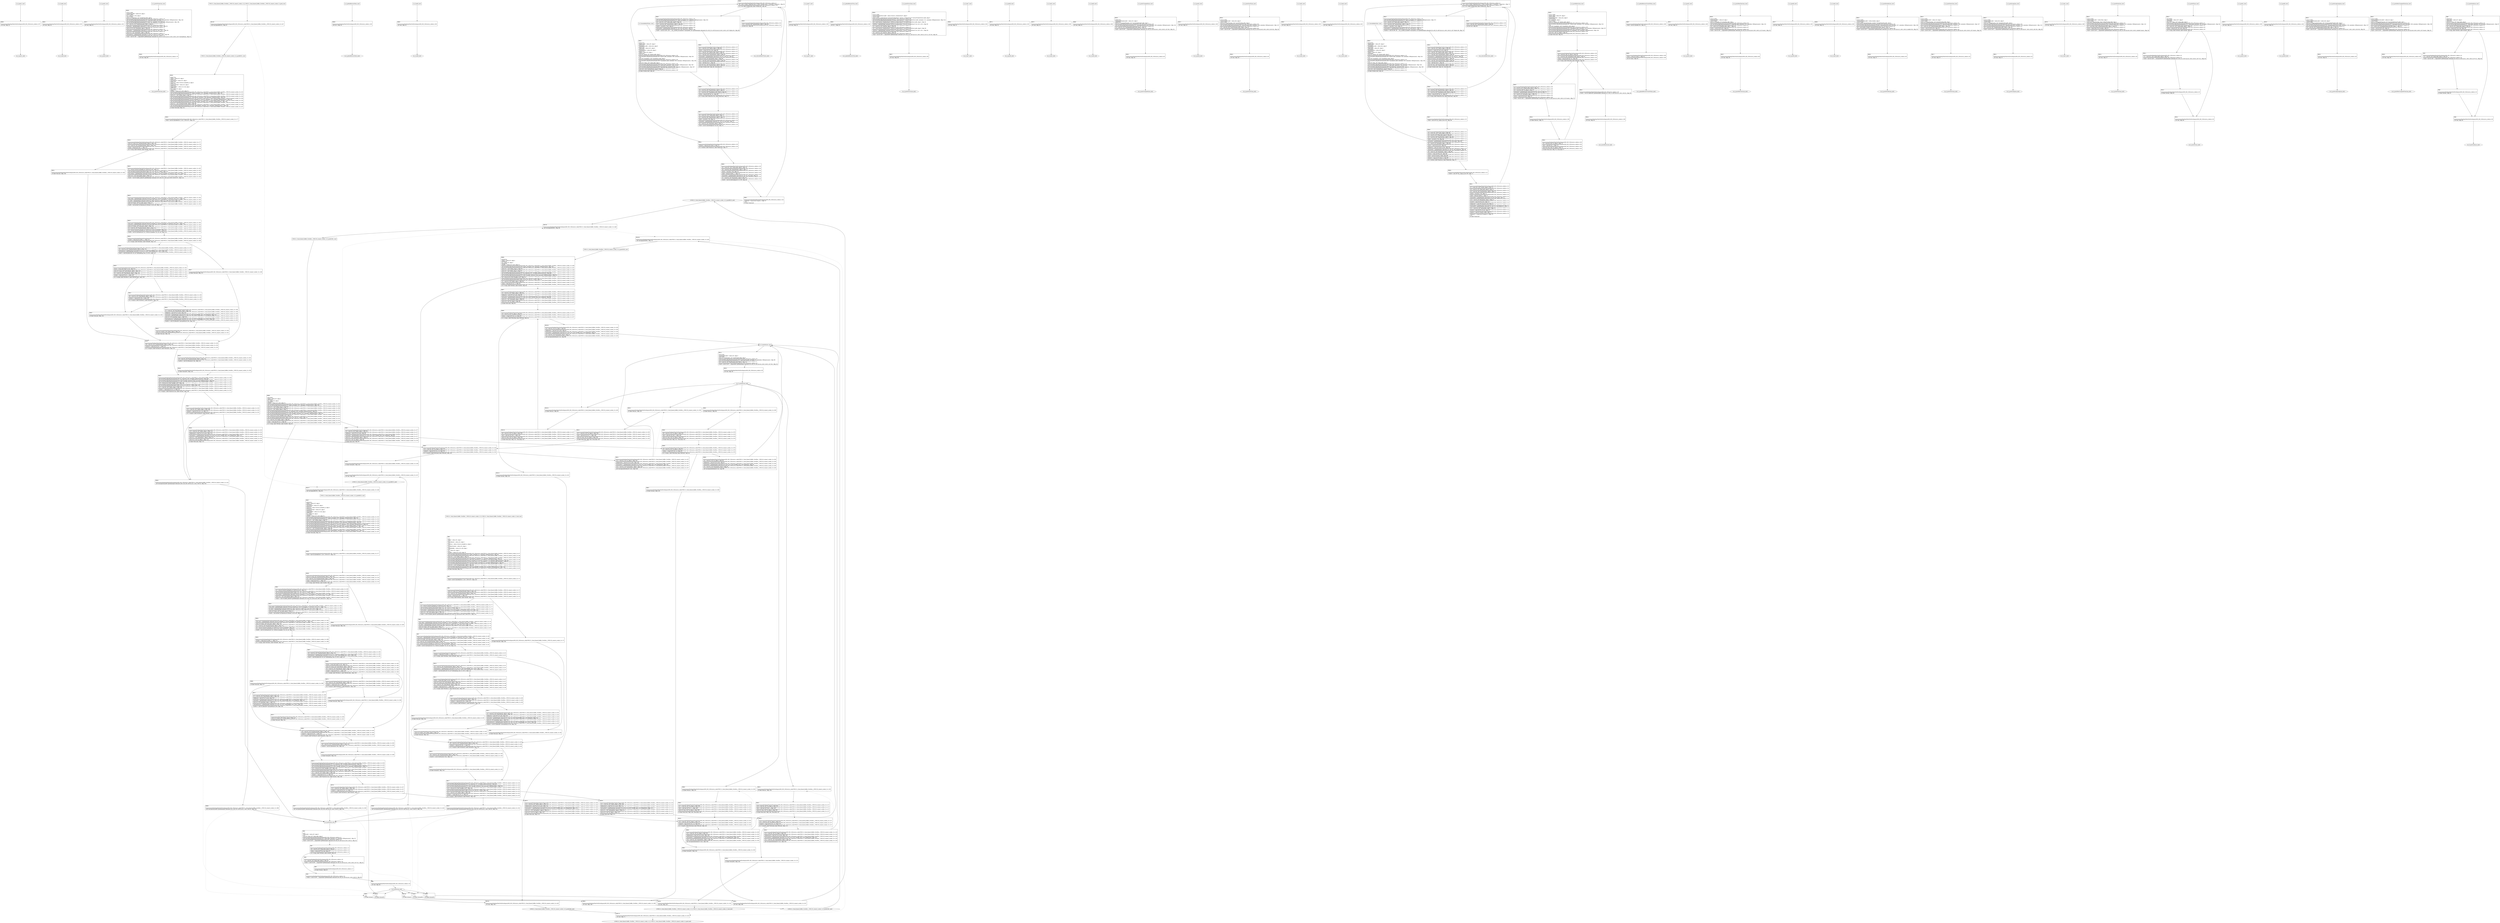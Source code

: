 digraph "icfg graph" {
BBio_ll_good1_end [label="{io_ll_good1_end}"];
BBio_ll_bad6_end [label="{io_ll_bad6_end}"];
BBio_ll_good5_end [label="{io_ll_good5_end}"];
BBio_ll_printWcharLine_end [label="{io_ll_printWcharLine_end}"];
BBCWE121_Stack_Based_Buffer_Overflow__CWE129_connect_socket_15_ll_goodB2G2_end [label="{CWE121_Stack_Based_Buffer_Overflow__CWE129_connect_socket_15_ll_goodB2G2_end}"];
BBio_ll_globalReturnsFalse_end [label="{io_ll_globalReturnsFalse_end}"];
BBio_ll_bad8_end [label="{io_ll_bad8_end}"];
BBio_ll_decodeHexWChars_end [label="{io_ll_decodeHexWChars_end}"];
BBio_ll_good7_end [label="{io_ll_good7_end}"];
BBio_ll_globalReturnsTrue_end [label="{io_ll_globalReturnsTrue_end}"];
BBCWE121_Stack_Based_Buffer_Overflow__CWE129_connect_socket_15_ll_CWE121_Stack_Based_Buffer_Overflow__CWE129_connect_socket_15_bad_end [label="{CWE121_Stack_Based_Buffer_Overflow__CWE129_connect_socket_15_ll_CWE121_Stack_Based_Buffer_Overflow__CWE129_connect_socket_15_bad_end}"];
BBio_ll_printStructLine_end [label="{io_ll_printStructLine_end}"];
BBio_ll_bad7_end [label="{io_ll_bad7_end}"];
BBio_ll_good6_end [label="{io_ll_good6_end}"];
BBio_ll_bad2_end [label="{io_ll_bad2_end}"];
BBio_ll_bad9_end [label="{io_ll_bad9_end}"];
BBio_ll_printUnsignedLine_end [label="{io_ll_printUnsignedLine_end}"];
BBio_ll_good4_end [label="{io_ll_good4_end}"];
BBio_ll_printSizeTLine_end [label="{io_ll_printSizeTLine_end}"];
BBio_ll_bad5_end [label="{io_ll_bad5_end}"];
BBio_ll_printLine_end [label="{io_ll_printLine_end}"];
BBCWE121_Stack_Based_Buffer_Overflow__CWE129_connect_socket_15_ll_CWE121_Stack_Based_Buffer_Overflow__CWE129_connect_socket_15_good_end [label="{CWE121_Stack_Based_Buffer_Overflow__CWE129_connect_socket_15_ll_CWE121_Stack_Based_Buffer_Overflow__CWE129_connect_socket_15_good_end}"];
BBio_ll_bad4_end [label="{io_ll_bad4_end}"];
BBio_ll_decodeHexChars_end [label="{io_ll_decodeHexChars_end}"];
BBio_ll_printBytesLine_end [label="{io_ll_printBytesLine_end}"];
BBio_ll_globalReturnsTrueOrFalse_end [label="{io_ll_globalReturnsTrueOrFalse_end}"];
BBio_ll_good3_end [label="{io_ll_good3_end}"];
BBio_ll_printHexCharLine_end [label="{io_ll_printHexCharLine_end}"];
BBio_ll_good9_end [label="{io_ll_good9_end}"];
BBio_ll_bad3_end [label="{io_ll_bad3_end}"];
BBio_ll_printDoubleLine_end [label="{io_ll_printDoubleLine_end}"];
BBio_ll_printShortLine_end [label="{io_ll_printShortLine_end}"];
BBio_ll_printLongLine_end [label="{io_ll_printLongLine_end}"];
BBio_ll_bad1_end [label="{io_ll_bad1_end}"];
BBio_ll_printFloatLine_end [label="{io_ll_printFloatLine_end}"];
BBio_ll_printWLine_end [label="{io_ll_printWLine_end}"];
BBio_ll_good2_end [label="{io_ll_good2_end}"];
BBio_ll_printIntLine_end [label="{io_ll_printIntLine_end}"];
BBCWE121_Stack_Based_Buffer_Overflow__CWE129_connect_socket_15_ll_goodG2B1_end [label="{CWE121_Stack_Based_Buffer_Overflow__CWE129_connect_socket_15_ll_goodG2B1_end}"];
BBio_ll_good8_end [label="{io_ll_good8_end}"];
BBio_ll_printLongLongLine_end [label="{io_ll_printLongLongLine_end}"];
BBCWE121_Stack_Based_Buffer_Overflow__CWE129_connect_socket_15_ll_goodB2G1_end [label="{CWE121_Stack_Based_Buffer_Overflow__CWE129_connect_socket_15_ll_goodB2G1_end}"];
BBio_ll_printHexUnsignedCharLine_end [label="{io_ll_printHexUnsignedCharLine_end}"];
BBio_ll_printSinkLine_end [label="{io_ll_printSinkLine_end}"];
BBCWE121_Stack_Based_Buffer_Overflow__CWE129_connect_socket_15_ll_goodG2B2_end [label="{CWE121_Stack_Based_Buffer_Overflow__CWE129_connect_socket_15_ll_goodG2B2_end}"];
BBio_ll_good1_start [label="{io_ll_good1_start}", shape=record];
io_ll_good1BB69 [label="{BB69:\l\l/home/raoxue/Desktop/MemVerif/workspace/000_062_530/source_code/io.c:187\l
  ret void, !dbg !52\l
}", shape=record];
BBio_ll_bad6_start [label="{io_ll_bad6_start}", shape=record];
io_ll_bad6BB83 [label="{BB83:\l\l/home/raoxue/Desktop/MemVerif/workspace/000_062_530/source_code/io.c:203\l
  ret void, !dbg !52\l
}", shape=record];
BBio_ll_good5_start [label="{io_ll_good5_start}", shape=record];
io_ll_good5BB73 [label="{BB73:\l\l/home/raoxue/Desktop/MemVerif/workspace/000_062_530/source_code/io.c:191\l
  ret void, !dbg !52\l
}", shape=record];
BBio_ll_printWcharLine_start [label="{io_ll_printWcharLine_start}", shape=record];
io_ll_printWcharLineBB28 [label="{BB28:\l\l/:3324772864\l
  %wideChar.addr = alloca i32, align 4\l
/:3324772864\l
  %s = alloca [2 x i32], align 4\l
/:3324772864\l
  store i32 %wideChar, i32* %wideChar.addr, align 4\l
/home/raoxue/Desktop/MemVerif/workspace/000_062_530/source_code/io.c:70\l
  call void @llvm.dbg.declare(metadata i32* %wideChar.addr, metadata !162, metadata !DIExpression()), !dbg !163\l
/home/raoxue/Desktop/MemVerif/workspace/000_062_530/source_code/io.c:74\l
  call void @llvm.dbg.declare(metadata [2 x i32]* %s, metadata !164, metadata !DIExpression()), !dbg !168\l
/home/raoxue/Desktop/MemVerif/workspace/000_062_530/source_code/io.c:75\l
  %0 = load i32, i32* %wideChar.addr, align 4, !dbg !61\l
/home/raoxue/Desktop/MemVerif/workspace/000_062_530/source_code/io.c:75\l
  %arrayidx = getelementptr inbounds [2 x i32], [2 x i32]* %s, i64 0, i64 0, !dbg !62\l
/home/raoxue/Desktop/MemVerif/workspace/000_062_530/source_code/io.c:75\l
  store i32 %0, i32* %arrayidx, align 4, !dbg !63\l
/home/raoxue/Desktop/MemVerif/workspace/000_062_530/source_code/io.c:76\l
  %arrayidx1 = getelementptr inbounds [2 x i32], [2 x i32]* %s, i64 0, i64 1, !dbg !64\l
/home/raoxue/Desktop/MemVerif/workspace/000_062_530/source_code/io.c:76\l
  store i32 0, i32* %arrayidx1, align 4, !dbg !65\l
/home/raoxue/Desktop/MemVerif/workspace/000_062_530/source_code/io.c:77\l
  %arraydecay = getelementptr inbounds [2 x i32], [2 x i32]* %s, i64 0, i64 0, !dbg !66\l
/home/raoxue/Desktop/MemVerif/workspace/000_062_530/source_code/io.c:77\l
  %call = call i32 (i8*, ...) @printf(i8* getelementptr inbounds ([5 x i8], [5 x i8]* @.str.10, i64 0, i64 0), i32* %arraydecay), !dbg !67\l
}", shape=record];
io_ll_printWcharLineBB28 [label="{BB28:\l\l/:3324772864\l
  %wideChar.addr = alloca i32, align 4\l
/:3324772864\l
  %s = alloca [2 x i32], align 4\l
/:3324772864\l
  store i32 %wideChar, i32* %wideChar.addr, align 4\l
/home/raoxue/Desktop/MemVerif/workspace/000_062_530/source_code/io.c:70\l
  call void @llvm.dbg.declare(metadata i32* %wideChar.addr, metadata !162, metadata !DIExpression()), !dbg !163\l
/home/raoxue/Desktop/MemVerif/workspace/000_062_530/source_code/io.c:74\l
  call void @llvm.dbg.declare(metadata [2 x i32]* %s, metadata !164, metadata !DIExpression()), !dbg !168\l
/home/raoxue/Desktop/MemVerif/workspace/000_062_530/source_code/io.c:75\l
  %0 = load i32, i32* %wideChar.addr, align 4, !dbg !61\l
/home/raoxue/Desktop/MemVerif/workspace/000_062_530/source_code/io.c:75\l
  %arrayidx = getelementptr inbounds [2 x i32], [2 x i32]* %s, i64 0, i64 0, !dbg !62\l
/home/raoxue/Desktop/MemVerif/workspace/000_062_530/source_code/io.c:75\l
  store i32 %0, i32* %arrayidx, align 4, !dbg !63\l
/home/raoxue/Desktop/MemVerif/workspace/000_062_530/source_code/io.c:76\l
  %arrayidx1 = getelementptr inbounds [2 x i32], [2 x i32]* %s, i64 0, i64 1, !dbg !64\l
/home/raoxue/Desktop/MemVerif/workspace/000_062_530/source_code/io.c:76\l
  store i32 0, i32* %arrayidx1, align 4, !dbg !65\l
/home/raoxue/Desktop/MemVerif/workspace/000_062_530/source_code/io.c:77\l
  %arraydecay = getelementptr inbounds [2 x i32], [2 x i32]* %s, i64 0, i64 0, !dbg !66\l
/home/raoxue/Desktop/MemVerif/workspace/000_062_530/source_code/io.c:77\l
  %call = call i32 (i8*, ...) @printf(i8* getelementptr inbounds ([5 x i8], [5 x i8]* @.str.10, i64 0, i64 0), i32* %arraydecay), !dbg !67\l
}", shape=record];
io_ll_printWcharLineBB29 [label="{BB29:\l\l/home/raoxue/Desktop/MemVerif/workspace/000_062_530/source_code/io.c:78\l
  ret void, !dbg !68\l
}", shape=record];
BBCWE121_Stack_Based_Buffer_Overflow__CWE129_connect_socket_15_ll_goodB2G2_start [label="{CWE121_Stack_Based_Buffer_Overflow__CWE129_connect_socket_15_ll_goodB2G2_start}", shape=record];
CWE121_Stack_Based_Buffer_Overflow__CWE129_connect_socket_15_ll_goodB2G2BB57 [label="{BB57:\l\l/:94844424\l
  %data = alloca i32, align 4\l
/:94844424\l
  %recvResult = alloca i32, align 4\l
/:94844424\l
  %service = alloca %struct.sockaddr_in, align 4\l
/:94844424\l
  %connectSocket = alloca i32, align 4\l
/:94844424\l
  %inputBuffer = alloca [14 x i8], align 1\l
/:94844424\l
  %i = alloca i32, align 4\l
/:94844424\l
  %buffer = alloca [10 x i32], align 16\l
/home/raoxue/Desktop/MemVerif/workspace/000_062_530/source_code/CWE121_Stack_Based_Buffer_Overflow__CWE129_connect_socket_15.c:252\l
  call void @llvm.dbg.declare(metadata i32* %data, metadata !300, metadata !DIExpression()), !dbg !301\l
/home/raoxue/Desktop/MemVerif/workspace/000_062_530/source_code/CWE121_Stack_Based_Buffer_Overflow__CWE129_connect_socket_15.c:254\l
  store i32 -1, i32* %data, align 4, !dbg !70\l
/home/raoxue/Desktop/MemVerif/workspace/000_062_530/source_code/CWE121_Stack_Based_Buffer_Overflow__CWE129_connect_socket_15.c:263\l
  call void @llvm.dbg.declare(metadata i32* %recvResult, metadata !303, metadata !DIExpression()), !dbg !305\l
/home/raoxue/Desktop/MemVerif/workspace/000_062_530/source_code/CWE121_Stack_Based_Buffer_Overflow__CWE129_connect_socket_15.c:264\l
  call void @llvm.dbg.declare(metadata %struct.sockaddr_in* %service, metadata !306, metadata !DIExpression()), !dbg !307\l
/home/raoxue/Desktop/MemVerif/workspace/000_062_530/source_code/CWE121_Stack_Based_Buffer_Overflow__CWE129_connect_socket_15.c:265\l
  call void @llvm.dbg.declare(metadata i32* %connectSocket, metadata !308, metadata !DIExpression()), !dbg !309\l
/home/raoxue/Desktop/MemVerif/workspace/000_062_530/source_code/CWE121_Stack_Based_Buffer_Overflow__CWE129_connect_socket_15.c:265\l
  store i32 -1, i32* %connectSocket, align 4, !dbg !98\l
/home/raoxue/Desktop/MemVerif/workspace/000_062_530/source_code/CWE121_Stack_Based_Buffer_Overflow__CWE129_connect_socket_15.c:266\l
  call void @llvm.dbg.declare(metadata [14 x i8]* %inputBuffer, metadata !310, metadata !DIExpression()), !dbg !311\l
/home/raoxue/Desktop/MemVerif/workspace/000_062_530/source_code/CWE121_Stack_Based_Buffer_Overflow__CWE129_connect_socket_15.c:267\l
  br label %do.body, !dbg !101\l
}", shape=record];
CWE121_Stack_Based_Buffer_Overflow__CWE129_connect_socket_15_ll_goodB2G2BB58 [label="{BB58:\l\l/home/raoxue/Desktop/MemVerif/workspace/000_062_530/source_code/CWE121_Stack_Based_Buffer_Overflow__CWE129_connect_socket_15.c:277\l
  %call = call i32 @socket(i32 2, i32 1, i32 6) #7, !dbg !102\l
}", shape=record];
CWE121_Stack_Based_Buffer_Overflow__CWE129_connect_socket_15_ll_goodB2G2BB58 [label="{BB58:\l\l/home/raoxue/Desktop/MemVerif/workspace/000_062_530/source_code/CWE121_Stack_Based_Buffer_Overflow__CWE129_connect_socket_15.c:277\l
  %call = call i32 @socket(i32 2, i32 1, i32 6) #7, !dbg !102\l
}", shape=record];
CWE121_Stack_Based_Buffer_Overflow__CWE129_connect_socket_15_ll_goodB2G2BB59 [label="{BB59:\l\l/home/raoxue/Desktop/MemVerif/workspace/000_062_530/source_code/CWE121_Stack_Based_Buffer_Overflow__CWE129_connect_socket_15.c:277\l
  store i32 %call, i32* %connectSocket, align 4, !dbg !104\l
/home/raoxue/Desktop/MemVerif/workspace/000_062_530/source_code/CWE121_Stack_Based_Buffer_Overflow__CWE129_connect_socket_15.c:278\l
  %0 = load i32, i32* %connectSocket, align 4, !dbg !105\l
/home/raoxue/Desktop/MemVerif/workspace/000_062_530/source_code/CWE121_Stack_Based_Buffer_Overflow__CWE129_connect_socket_15.c:278\l
  %cmp = icmp eq i32 %0, -1, !dbg !107\l
/home/raoxue/Desktop/MemVerif/workspace/000_062_530/source_code/CWE121_Stack_Based_Buffer_Overflow__CWE129_connect_socket_15.c:278\l
  br i1 %cmp, label %if.then, label %if.end, !dbg !108\l
}", shape=record];
CWE121_Stack_Based_Buffer_Overflow__CWE129_connect_socket_15_ll_goodB2G2BB60 [label="{BB60:\l\l/home/raoxue/Desktop/MemVerif/workspace/000_062_530/source_code/CWE121_Stack_Based_Buffer_Overflow__CWE129_connect_socket_15.c:280\l
  br label %do.end, !dbg !109\l
}", shape=record];
CWE121_Stack_Based_Buffer_Overflow__CWE129_connect_socket_15_ll_goodB2G2BB61 [label="{BB61:\l\l/home/raoxue/Desktop/MemVerif/workspace/000_062_530/source_code/CWE121_Stack_Based_Buffer_Overflow__CWE129_connect_socket_15.c:282\l
  %1 = bitcast %struct.sockaddr_in* %service to i8*, !dbg !111\l
/home/raoxue/Desktop/MemVerif/workspace/000_062_530/source_code/CWE121_Stack_Based_Buffer_Overflow__CWE129_connect_socket_15.c:282\l
  call void @llvm.memset.p0i8.i64(i8* align 4 %1, i8 0, i64 16, i1 false), !dbg !111\l
/home/raoxue/Desktop/MemVerif/workspace/000_062_530/source_code/CWE121_Stack_Based_Buffer_Overflow__CWE129_connect_socket_15.c:283\l
  %sin_family = getelementptr inbounds %struct.sockaddr_in, %struct.sockaddr_in* %service, i32 0, i32 0, !dbg !112\l
/home/raoxue/Desktop/MemVerif/workspace/000_062_530/source_code/CWE121_Stack_Based_Buffer_Overflow__CWE129_connect_socket_15.c:283\l
  store i16 2, i16* %sin_family, align 4, !dbg !113\l
/home/raoxue/Desktop/MemVerif/workspace/000_062_530/source_code/CWE121_Stack_Based_Buffer_Overflow__CWE129_connect_socket_15.c:284\l
  %call1 = call i32 @inet_addr(i8* getelementptr inbounds ([10 x i8], [10 x i8]* @.str, i64 0, i64 0)) #7, !dbg !114\l
}", shape=record];
CWE121_Stack_Based_Buffer_Overflow__CWE129_connect_socket_15_ll_goodB2G2BB61 [label="{BB61:\l\l/home/raoxue/Desktop/MemVerif/workspace/000_062_530/source_code/CWE121_Stack_Based_Buffer_Overflow__CWE129_connect_socket_15.c:282\l
  %1 = bitcast %struct.sockaddr_in* %service to i8*, !dbg !111\l
/home/raoxue/Desktop/MemVerif/workspace/000_062_530/source_code/CWE121_Stack_Based_Buffer_Overflow__CWE129_connect_socket_15.c:282\l
  call void @llvm.memset.p0i8.i64(i8* align 4 %1, i8 0, i64 16, i1 false), !dbg !111\l
/home/raoxue/Desktop/MemVerif/workspace/000_062_530/source_code/CWE121_Stack_Based_Buffer_Overflow__CWE129_connect_socket_15.c:283\l
  %sin_family = getelementptr inbounds %struct.sockaddr_in, %struct.sockaddr_in* %service, i32 0, i32 0, !dbg !112\l
/home/raoxue/Desktop/MemVerif/workspace/000_062_530/source_code/CWE121_Stack_Based_Buffer_Overflow__CWE129_connect_socket_15.c:283\l
  store i16 2, i16* %sin_family, align 4, !dbg !113\l
/home/raoxue/Desktop/MemVerif/workspace/000_062_530/source_code/CWE121_Stack_Based_Buffer_Overflow__CWE129_connect_socket_15.c:284\l
  %call1 = call i32 @inet_addr(i8* getelementptr inbounds ([10 x i8], [10 x i8]* @.str, i64 0, i64 0)) #7, !dbg !114\l
}", shape=record];
CWE121_Stack_Based_Buffer_Overflow__CWE129_connect_socket_15_ll_goodB2G2BB63 [label="{BB63:\l\l/home/raoxue/Desktop/MemVerif/workspace/000_062_530/source_code/CWE121_Stack_Based_Buffer_Overflow__CWE129_connect_socket_15.c:284\l
  %sin_addr = getelementptr inbounds %struct.sockaddr_in, %struct.sockaddr_in* %service, i32 0, i32 2, !dbg !115\l
/home/raoxue/Desktop/MemVerif/workspace/000_062_530/source_code/CWE121_Stack_Based_Buffer_Overflow__CWE129_connect_socket_15.c:284\l
  %s_addr = getelementptr inbounds %struct.in_addr, %struct.in_addr* %sin_addr, i32 0, i32 0, !dbg !116\l
/home/raoxue/Desktop/MemVerif/workspace/000_062_530/source_code/CWE121_Stack_Based_Buffer_Overflow__CWE129_connect_socket_15.c:284\l
  store i32 %call1, i32* %s_addr, align 4, !dbg !117\l
/home/raoxue/Desktop/MemVerif/workspace/000_062_530/source_code/CWE121_Stack_Based_Buffer_Overflow__CWE129_connect_socket_15.c:285\l
  %call2 = call zeroext i16 @htons(i16 zeroext 27015) #8, !dbg !118\l
}", shape=record];
CWE121_Stack_Based_Buffer_Overflow__CWE129_connect_socket_15_ll_goodB2G2BB63 [label="{BB63:\l\l/home/raoxue/Desktop/MemVerif/workspace/000_062_530/source_code/CWE121_Stack_Based_Buffer_Overflow__CWE129_connect_socket_15.c:284\l
  %sin_addr = getelementptr inbounds %struct.sockaddr_in, %struct.sockaddr_in* %service, i32 0, i32 2, !dbg !115\l
/home/raoxue/Desktop/MemVerif/workspace/000_062_530/source_code/CWE121_Stack_Based_Buffer_Overflow__CWE129_connect_socket_15.c:284\l
  %s_addr = getelementptr inbounds %struct.in_addr, %struct.in_addr* %sin_addr, i32 0, i32 0, !dbg !116\l
/home/raoxue/Desktop/MemVerif/workspace/000_062_530/source_code/CWE121_Stack_Based_Buffer_Overflow__CWE129_connect_socket_15.c:284\l
  store i32 %call1, i32* %s_addr, align 4, !dbg !117\l
/home/raoxue/Desktop/MemVerif/workspace/000_062_530/source_code/CWE121_Stack_Based_Buffer_Overflow__CWE129_connect_socket_15.c:285\l
  %call2 = call zeroext i16 @htons(i16 zeroext 27015) #8, !dbg !118\l
}", shape=record];
CWE121_Stack_Based_Buffer_Overflow__CWE129_connect_socket_15_ll_goodB2G2BB64 [label="{BB64:\l\l/home/raoxue/Desktop/MemVerif/workspace/000_062_530/source_code/CWE121_Stack_Based_Buffer_Overflow__CWE129_connect_socket_15.c:285\l
  %sin_port = getelementptr inbounds %struct.sockaddr_in, %struct.sockaddr_in* %service, i32 0, i32 1, !dbg !119\l
/home/raoxue/Desktop/MemVerif/workspace/000_062_530/source_code/CWE121_Stack_Based_Buffer_Overflow__CWE129_connect_socket_15.c:285\l
  store i16 %call2, i16* %sin_port, align 2, !dbg !120\l
/home/raoxue/Desktop/MemVerif/workspace/000_062_530/source_code/CWE121_Stack_Based_Buffer_Overflow__CWE129_connect_socket_15.c:286\l
  %2 = load i32, i32* %connectSocket, align 4, !dbg !121\l
/home/raoxue/Desktop/MemVerif/workspace/000_062_530/source_code/CWE121_Stack_Based_Buffer_Overflow__CWE129_connect_socket_15.c:286\l
  %3 = bitcast %struct.sockaddr_in* %service to %struct.sockaddr*, !dbg !123\l
/home/raoxue/Desktop/MemVerif/workspace/000_062_530/source_code/CWE121_Stack_Based_Buffer_Overflow__CWE129_connect_socket_15.c:286\l
  %call3 = call i32 @connect(i32 %2, %struct.sockaddr* %3, i32 16), !dbg !124\l
}", shape=record];
CWE121_Stack_Based_Buffer_Overflow__CWE129_connect_socket_15_ll_goodB2G2BB64 [label="{BB64:\l\l/home/raoxue/Desktop/MemVerif/workspace/000_062_530/source_code/CWE121_Stack_Based_Buffer_Overflow__CWE129_connect_socket_15.c:285\l
  %sin_port = getelementptr inbounds %struct.sockaddr_in, %struct.sockaddr_in* %service, i32 0, i32 1, !dbg !119\l
/home/raoxue/Desktop/MemVerif/workspace/000_062_530/source_code/CWE121_Stack_Based_Buffer_Overflow__CWE129_connect_socket_15.c:285\l
  store i16 %call2, i16* %sin_port, align 2, !dbg !120\l
/home/raoxue/Desktop/MemVerif/workspace/000_062_530/source_code/CWE121_Stack_Based_Buffer_Overflow__CWE129_connect_socket_15.c:286\l
  %2 = load i32, i32* %connectSocket, align 4, !dbg !121\l
/home/raoxue/Desktop/MemVerif/workspace/000_062_530/source_code/CWE121_Stack_Based_Buffer_Overflow__CWE129_connect_socket_15.c:286\l
  %3 = bitcast %struct.sockaddr_in* %service to %struct.sockaddr*, !dbg !123\l
/home/raoxue/Desktop/MemVerif/workspace/000_062_530/source_code/CWE121_Stack_Based_Buffer_Overflow__CWE129_connect_socket_15.c:286\l
  %call3 = call i32 @connect(i32 %2, %struct.sockaddr* %3, i32 16), !dbg !124\l
}", shape=record];
CWE121_Stack_Based_Buffer_Overflow__CWE129_connect_socket_15_ll_goodB2G2BB65 [label="{BB65:\l\l/home/raoxue/Desktop/MemVerif/workspace/000_062_530/source_code/CWE121_Stack_Based_Buffer_Overflow__CWE129_connect_socket_15.c:286\l
  %cmp4 = icmp eq i32 %call3, -1, !dbg !125\l
/home/raoxue/Desktop/MemVerif/workspace/000_062_530/source_code/CWE121_Stack_Based_Buffer_Overflow__CWE129_connect_socket_15.c:286\l
  br i1 %cmp4, label %if.then5, label %if.end6, !dbg !126\l
}", shape=record];
CWE121_Stack_Based_Buffer_Overflow__CWE129_connect_socket_15_ll_goodB2G2BB66 [label="{BB66:\l\l/home/raoxue/Desktop/MemVerif/workspace/000_062_530/source_code/CWE121_Stack_Based_Buffer_Overflow__CWE129_connect_socket_15.c:288\l
  br label %do.end, !dbg !127\l
}", shape=record];
CWE121_Stack_Based_Buffer_Overflow__CWE129_connect_socket_15_ll_goodB2G2BB67 [label="{BB67:\l\l/home/raoxue/Desktop/MemVerif/workspace/000_062_530/source_code/CWE121_Stack_Based_Buffer_Overflow__CWE129_connect_socket_15.c:292\l
  %4 = load i32, i32* %connectSocket, align 4, !dbg !129\l
/home/raoxue/Desktop/MemVerif/workspace/000_062_530/source_code/CWE121_Stack_Based_Buffer_Overflow__CWE129_connect_socket_15.c:292\l
  %arraydecay = getelementptr inbounds [14 x i8], [14 x i8]* %inputBuffer, i64 0, i64 0, !dbg !130\l
/home/raoxue/Desktop/MemVerif/workspace/000_062_530/source_code/CWE121_Stack_Based_Buffer_Overflow__CWE129_connect_socket_15.c:292\l
  %call7 = call i64 @recv(i32 %4, i8* %arraydecay, i64 13, i32 0), !dbg !131\l
}", shape=record];
CWE121_Stack_Based_Buffer_Overflow__CWE129_connect_socket_15_ll_goodB2G2BB67 [label="{BB67:\l\l/home/raoxue/Desktop/MemVerif/workspace/000_062_530/source_code/CWE121_Stack_Based_Buffer_Overflow__CWE129_connect_socket_15.c:292\l
  %4 = load i32, i32* %connectSocket, align 4, !dbg !129\l
/home/raoxue/Desktop/MemVerif/workspace/000_062_530/source_code/CWE121_Stack_Based_Buffer_Overflow__CWE129_connect_socket_15.c:292\l
  %arraydecay = getelementptr inbounds [14 x i8], [14 x i8]* %inputBuffer, i64 0, i64 0, !dbg !130\l
/home/raoxue/Desktop/MemVerif/workspace/000_062_530/source_code/CWE121_Stack_Based_Buffer_Overflow__CWE129_connect_socket_15.c:292\l
  %call7 = call i64 @recv(i32 %4, i8* %arraydecay, i64 13, i32 0), !dbg !131\l
}", shape=record];
CWE121_Stack_Based_Buffer_Overflow__CWE129_connect_socket_15_ll_goodB2G2BB68 [label="{BB68:\l\l/home/raoxue/Desktop/MemVerif/workspace/000_062_530/source_code/CWE121_Stack_Based_Buffer_Overflow__CWE129_connect_socket_15.c:292\l
  %conv = trunc i64 %call7 to i32, !dbg !131\l
/home/raoxue/Desktop/MemVerif/workspace/000_062_530/source_code/CWE121_Stack_Based_Buffer_Overflow__CWE129_connect_socket_15.c:292\l
  store i32 %conv, i32* %recvResult, align 4, !dbg !132\l
/home/raoxue/Desktop/MemVerif/workspace/000_062_530/source_code/CWE121_Stack_Based_Buffer_Overflow__CWE129_connect_socket_15.c:293\l
  %5 = load i32, i32* %recvResult, align 4, !dbg !133\l
/home/raoxue/Desktop/MemVerif/workspace/000_062_530/source_code/CWE121_Stack_Based_Buffer_Overflow__CWE129_connect_socket_15.c:293\l
  %cmp8 = icmp eq i32 %5, -1, !dbg !135\l
/home/raoxue/Desktop/MemVerif/workspace/000_062_530/source_code/CWE121_Stack_Based_Buffer_Overflow__CWE129_connect_socket_15.c:293\l
  br i1 %cmp8, label %if.then12, label %lor.lhs.false, !dbg !136\l
}", shape=record];
CWE121_Stack_Based_Buffer_Overflow__CWE129_connect_socket_15_ll_goodB2G2BB70 [label="{BB70:\l\l/home/raoxue/Desktop/MemVerif/workspace/000_062_530/source_code/CWE121_Stack_Based_Buffer_Overflow__CWE129_connect_socket_15.c:293\l
  %6 = load i32, i32* %recvResult, align 4, !dbg !137\l
/home/raoxue/Desktop/MemVerif/workspace/000_062_530/source_code/CWE121_Stack_Based_Buffer_Overflow__CWE129_connect_socket_15.c:293\l
  %cmp10 = icmp eq i32 %6, 0, !dbg !138\l
/home/raoxue/Desktop/MemVerif/workspace/000_062_530/source_code/CWE121_Stack_Based_Buffer_Overflow__CWE129_connect_socket_15.c:293\l
  br i1 %cmp10, label %if.then12, label %if.end13, !dbg !139\l
}", shape=record];
CWE121_Stack_Based_Buffer_Overflow__CWE129_connect_socket_15_ll_goodB2G2BB69 [label="{BB69:\l\l/home/raoxue/Desktop/MemVerif/workspace/000_062_530/source_code/CWE121_Stack_Based_Buffer_Overflow__CWE129_connect_socket_15.c:295\l
  br label %do.end, !dbg !140\l
}", shape=record];
CWE121_Stack_Based_Buffer_Overflow__CWE129_connect_socket_15_ll_goodB2G2BB71 [label="{BB71:\l\l/home/raoxue/Desktop/MemVerif/workspace/000_062_530/source_code/CWE121_Stack_Based_Buffer_Overflow__CWE129_connect_socket_15.c:298\l
  %7 = load i32, i32* %recvResult, align 4, !dbg !142\l
/home/raoxue/Desktop/MemVerif/workspace/000_062_530/source_code/CWE121_Stack_Based_Buffer_Overflow__CWE129_connect_socket_15.c:298\l
  %idxprom = sext i32 %7 to i64, !dbg !143\l
/home/raoxue/Desktop/MemVerif/workspace/000_062_530/source_code/CWE121_Stack_Based_Buffer_Overflow__CWE129_connect_socket_15.c:298\l
  %arrayidx = getelementptr inbounds [14 x i8], [14 x i8]* %inputBuffer, i64 0, i64 %idxprom, !dbg !143\l
/home/raoxue/Desktop/MemVerif/workspace/000_062_530/source_code/CWE121_Stack_Based_Buffer_Overflow__CWE129_connect_socket_15.c:298\l
  store i8 0, i8* %arrayidx, align 1, !dbg !144\l
/home/raoxue/Desktop/MemVerif/workspace/000_062_530/source_code/CWE121_Stack_Based_Buffer_Overflow__CWE129_connect_socket_15.c:300\l
  %arraydecay14 = getelementptr inbounds [14 x i8], [14 x i8]* %inputBuffer, i64 0, i64 0, !dbg !145\l
/home/raoxue/Desktop/MemVerif/workspace/000_062_530/source_code/CWE121_Stack_Based_Buffer_Overflow__CWE129_connect_socket_15.c:300\l
  %call15 = call i32 @atoi(i8* %arraydecay14) #9, !dbg !146\l
}", shape=record];
CWE121_Stack_Based_Buffer_Overflow__CWE129_connect_socket_15_ll_goodB2G2BB71 [label="{BB71:\l\l/home/raoxue/Desktop/MemVerif/workspace/000_062_530/source_code/CWE121_Stack_Based_Buffer_Overflow__CWE129_connect_socket_15.c:298\l
  %7 = load i32, i32* %recvResult, align 4, !dbg !142\l
/home/raoxue/Desktop/MemVerif/workspace/000_062_530/source_code/CWE121_Stack_Based_Buffer_Overflow__CWE129_connect_socket_15.c:298\l
  %idxprom = sext i32 %7 to i64, !dbg !143\l
/home/raoxue/Desktop/MemVerif/workspace/000_062_530/source_code/CWE121_Stack_Based_Buffer_Overflow__CWE129_connect_socket_15.c:298\l
  %arrayidx = getelementptr inbounds [14 x i8], [14 x i8]* %inputBuffer, i64 0, i64 %idxprom, !dbg !143\l
/home/raoxue/Desktop/MemVerif/workspace/000_062_530/source_code/CWE121_Stack_Based_Buffer_Overflow__CWE129_connect_socket_15.c:298\l
  store i8 0, i8* %arrayidx, align 1, !dbg !144\l
/home/raoxue/Desktop/MemVerif/workspace/000_062_530/source_code/CWE121_Stack_Based_Buffer_Overflow__CWE129_connect_socket_15.c:300\l
  %arraydecay14 = getelementptr inbounds [14 x i8], [14 x i8]* %inputBuffer, i64 0, i64 0, !dbg !145\l
/home/raoxue/Desktop/MemVerif/workspace/000_062_530/source_code/CWE121_Stack_Based_Buffer_Overflow__CWE129_connect_socket_15.c:300\l
  %call15 = call i32 @atoi(i8* %arraydecay14) #9, !dbg !146\l
}", shape=record];
CWE121_Stack_Based_Buffer_Overflow__CWE129_connect_socket_15_ll_goodB2G2BB72 [label="{BB72:\l\l/home/raoxue/Desktop/MemVerif/workspace/000_062_530/source_code/CWE121_Stack_Based_Buffer_Overflow__CWE129_connect_socket_15.c:300\l
  store i32 %call15, i32* %data, align 4, !dbg !147\l
/home/raoxue/Desktop/MemVerif/workspace/000_062_530/source_code/CWE121_Stack_Based_Buffer_Overflow__CWE129_connect_socket_15.c:301\l
  br label %do.end, !dbg !148\l
}", shape=record];
CWE121_Stack_Based_Buffer_Overflow__CWE129_connect_socket_15_ll_goodB2G2BB62 [label="{BB62:\l\l/home/raoxue/Desktop/MemVerif/workspace/000_062_530/source_code/CWE121_Stack_Based_Buffer_Overflow__CWE129_connect_socket_15.c:303\l
  %8 = load i32, i32* %connectSocket, align 4, !dbg !149\l
/home/raoxue/Desktop/MemVerif/workspace/000_062_530/source_code/CWE121_Stack_Based_Buffer_Overflow__CWE129_connect_socket_15.c:303\l
  %cmp16 = icmp ne i32 %8, -1, !dbg !151\l
/home/raoxue/Desktop/MemVerif/workspace/000_062_530/source_code/CWE121_Stack_Based_Buffer_Overflow__CWE129_connect_socket_15.c:303\l
  br i1 %cmp16, label %if.then18, label %if.end20, !dbg !152\l
}", shape=record];
CWE121_Stack_Based_Buffer_Overflow__CWE129_connect_socket_15_ll_goodB2G2BB73 [label="{BB73:\l\l/home/raoxue/Desktop/MemVerif/workspace/000_062_530/source_code/CWE121_Stack_Based_Buffer_Overflow__CWE129_connect_socket_15.c:305\l
  %9 = load i32, i32* %connectSocket, align 4, !dbg !153\l
/home/raoxue/Desktop/MemVerif/workspace/000_062_530/source_code/CWE121_Stack_Based_Buffer_Overflow__CWE129_connect_socket_15.c:305\l
  %call19 = call i32 @close(i32 %9), !dbg !155\l
}", shape=record];
CWE121_Stack_Based_Buffer_Overflow__CWE129_connect_socket_15_ll_goodB2G2BB73 [label="{BB73:\l\l/home/raoxue/Desktop/MemVerif/workspace/000_062_530/source_code/CWE121_Stack_Based_Buffer_Overflow__CWE129_connect_socket_15.c:305\l
  %9 = load i32, i32* %connectSocket, align 4, !dbg !153\l
/home/raoxue/Desktop/MemVerif/workspace/000_062_530/source_code/CWE121_Stack_Based_Buffer_Overflow__CWE129_connect_socket_15.c:305\l
  %call19 = call i32 @close(i32 %9), !dbg !155\l
}", shape=record];
CWE121_Stack_Based_Buffer_Overflow__CWE129_connect_socket_15_ll_goodB2G2BB75 [label="{BB75:\l\l/home/raoxue/Desktop/MemVerif/workspace/000_062_530/source_code/CWE121_Stack_Based_Buffer_Overflow__CWE129_connect_socket_15.c:306\l
  br label %if.end20, !dbg !156\l
}", shape=record];
CWE121_Stack_Based_Buffer_Overflow__CWE129_connect_socket_15_ll_goodB2G2BB74 [label="{BB74:\l\l/home/raoxue/Desktop/MemVerif/workspace/000_062_530/source_code/CWE121_Stack_Based_Buffer_Overflow__CWE129_connect_socket_15.c:324\l
  call void @llvm.dbg.declare(metadata i32* %i, metadata !368, metadata !DIExpression()), !dbg !370\l
/home/raoxue/Desktop/MemVerif/workspace/000_062_530/source_code/CWE121_Stack_Based_Buffer_Overflow__CWE129_connect_socket_15.c:325\l
  call void @llvm.dbg.declare(metadata [10 x i32]* %buffer, metadata !371, metadata !DIExpression()), !dbg !372\l
/home/raoxue/Desktop/MemVerif/workspace/000_062_530/source_code/CWE121_Stack_Based_Buffer_Overflow__CWE129_connect_socket_15.c:325\l
  %10 = bitcast [10 x i32]* %buffer to i8*, !dbg !164\l
/home/raoxue/Desktop/MemVerif/workspace/000_062_530/source_code/CWE121_Stack_Based_Buffer_Overflow__CWE129_connect_socket_15.c:325\l
  call void @llvm.memset.p0i8.i64(i8* align 16 %10, i8 0, i64 40, i1 false), !dbg !164\l
/home/raoxue/Desktop/MemVerif/workspace/000_062_530/source_code/CWE121_Stack_Based_Buffer_Overflow__CWE129_connect_socket_15.c:327\l
  %11 = load i32, i32* %data, align 4, !dbg !165\l
/home/raoxue/Desktop/MemVerif/workspace/000_062_530/source_code/CWE121_Stack_Based_Buffer_Overflow__CWE129_connect_socket_15.c:327\l
  %cmp21 = icmp sge i32 %11, 0, !dbg !167\l
/home/raoxue/Desktop/MemVerif/workspace/000_062_530/source_code/CWE121_Stack_Based_Buffer_Overflow__CWE129_connect_socket_15.c:327\l
  br i1 %cmp21, label %land.lhs.true, label %if.else, !dbg !168\l
}", shape=record];
CWE121_Stack_Based_Buffer_Overflow__CWE129_connect_socket_15_ll_goodB2G2BB76 [label="{BB76:\l\l/home/raoxue/Desktop/MemVerif/workspace/000_062_530/source_code/CWE121_Stack_Based_Buffer_Overflow__CWE129_connect_socket_15.c:327\l
  %12 = load i32, i32* %data, align 4, !dbg !169\l
/home/raoxue/Desktop/MemVerif/workspace/000_062_530/source_code/CWE121_Stack_Based_Buffer_Overflow__CWE129_connect_socket_15.c:327\l
  %cmp23 = icmp slt i32 %12, 10, !dbg !170\l
/home/raoxue/Desktop/MemVerif/workspace/000_062_530/source_code/CWE121_Stack_Based_Buffer_Overflow__CWE129_connect_socket_15.c:327\l
  br i1 %cmp23, label %if.then25, label %if.else, !dbg !171\l
}", shape=record];
CWE121_Stack_Based_Buffer_Overflow__CWE129_connect_socket_15_ll_goodB2G2BB78 [label="{BB78:\l\l/home/raoxue/Desktop/MemVerif/workspace/000_062_530/source_code/CWE121_Stack_Based_Buffer_Overflow__CWE129_connect_socket_15.c:329\l
  %13 = load i32, i32* %data, align 4, !dbg !172\l
/home/raoxue/Desktop/MemVerif/workspace/000_062_530/source_code/CWE121_Stack_Based_Buffer_Overflow__CWE129_connect_socket_15.c:329\l
  %idxprom26 = sext i32 %13 to i64, !dbg !174\l
/home/raoxue/Desktop/MemVerif/workspace/000_062_530/source_code/CWE121_Stack_Based_Buffer_Overflow__CWE129_connect_socket_15.c:329\l
  %arrayidx27 = getelementptr inbounds [10 x i32], [10 x i32]* %buffer, i64 0, i64 %idxprom26, !dbg !174\l
/home/raoxue/Desktop/MemVerif/workspace/000_062_530/source_code/CWE121_Stack_Based_Buffer_Overflow__CWE129_connect_socket_15.c:329\l
  store i32 1, i32* %arrayidx27, align 4, !dbg !175\l
/home/raoxue/Desktop/MemVerif/workspace/000_062_530/source_code/CWE121_Stack_Based_Buffer_Overflow__CWE129_connect_socket_15.c:331\l
  store i32 0, i32* %i, align 4, !dbg !176\l
/home/raoxue/Desktop/MemVerif/workspace/000_062_530/source_code/CWE121_Stack_Based_Buffer_Overflow__CWE129_connect_socket_15.c:331\l
  br label %for.cond, !dbg !178\l
}", shape=record];
CWE121_Stack_Based_Buffer_Overflow__CWE129_connect_socket_15_ll_goodB2G2BB79 [label="{BB79:\l\l/home/raoxue/Desktop/MemVerif/workspace/000_062_530/source_code/CWE121_Stack_Based_Buffer_Overflow__CWE129_connect_socket_15.c:331\l
  %14 = load i32, i32* %i, align 4, !dbg !179\l
/home/raoxue/Desktop/MemVerif/workspace/000_062_530/source_code/CWE121_Stack_Based_Buffer_Overflow__CWE129_connect_socket_15.c:331\l
  %cmp28 = icmp slt i32 %14, 10, !dbg !181\l
/home/raoxue/Desktop/MemVerif/workspace/000_062_530/source_code/CWE121_Stack_Based_Buffer_Overflow__CWE129_connect_socket_15.c:331\l
  br i1 %cmp28, label %for.body, label %for.end, !dbg !182\l
}", shape=record];
CWE121_Stack_Based_Buffer_Overflow__CWE129_connect_socket_15_ll_goodB2G2BB80 [label="{BB80:\l\l/home/raoxue/Desktop/MemVerif/workspace/000_062_530/source_code/CWE121_Stack_Based_Buffer_Overflow__CWE129_connect_socket_15.c:333\l
  %15 = load i32, i32* %i, align 4, !dbg !183\l
/home/raoxue/Desktop/MemVerif/workspace/000_062_530/source_code/CWE121_Stack_Based_Buffer_Overflow__CWE129_connect_socket_15.c:333\l
  %idxprom30 = sext i32 %15 to i64, !dbg !185\l
/home/raoxue/Desktop/MemVerif/workspace/000_062_530/source_code/CWE121_Stack_Based_Buffer_Overflow__CWE129_connect_socket_15.c:333\l
  %arrayidx31 = getelementptr inbounds [10 x i32], [10 x i32]* %buffer, i64 0, i64 %idxprom30, !dbg !185\l
/home/raoxue/Desktop/MemVerif/workspace/000_062_530/source_code/CWE121_Stack_Based_Buffer_Overflow__CWE129_connect_socket_15.c:333\l
  %16 = load i32, i32* %arrayidx31, align 4, !dbg !185\l
/home/raoxue/Desktop/MemVerif/workspace/000_062_530/source_code/CWE121_Stack_Based_Buffer_Overflow__CWE129_connect_socket_15.c:333\l
  call void @printIntLine(i32 %16), !dbg !186\l
}", shape=record];
CWE121_Stack_Based_Buffer_Overflow__CWE129_connect_socket_15_ll_goodB2G2BB80 [label="{BB80:\l\l/home/raoxue/Desktop/MemVerif/workspace/000_062_530/source_code/CWE121_Stack_Based_Buffer_Overflow__CWE129_connect_socket_15.c:333\l
  %15 = load i32, i32* %i, align 4, !dbg !183\l
/home/raoxue/Desktop/MemVerif/workspace/000_062_530/source_code/CWE121_Stack_Based_Buffer_Overflow__CWE129_connect_socket_15.c:333\l
  %idxprom30 = sext i32 %15 to i64, !dbg !185\l
/home/raoxue/Desktop/MemVerif/workspace/000_062_530/source_code/CWE121_Stack_Based_Buffer_Overflow__CWE129_connect_socket_15.c:333\l
  %arrayidx31 = getelementptr inbounds [10 x i32], [10 x i32]* %buffer, i64 0, i64 %idxprom30, !dbg !185\l
/home/raoxue/Desktop/MemVerif/workspace/000_062_530/source_code/CWE121_Stack_Based_Buffer_Overflow__CWE129_connect_socket_15.c:333\l
  %16 = load i32, i32* %arrayidx31, align 4, !dbg !185\l
/home/raoxue/Desktop/MemVerif/workspace/000_062_530/source_code/CWE121_Stack_Based_Buffer_Overflow__CWE129_connect_socket_15.c:333\l
  call void @printIntLine(i32 %16), !dbg !186\l
}", shape=record];
CWE121_Stack_Based_Buffer_Overflow__CWE129_connect_socket_15_ll_goodB2G2BB82 [label="{BB82:\l\l/home/raoxue/Desktop/MemVerif/workspace/000_062_530/source_code/CWE121_Stack_Based_Buffer_Overflow__CWE129_connect_socket_15.c:334\l
  br label %for.inc, !dbg !187\l
}", shape=record];
CWE121_Stack_Based_Buffer_Overflow__CWE129_connect_socket_15_ll_goodB2G2BB83 [label="{BB83:\l\l/home/raoxue/Desktop/MemVerif/workspace/000_062_530/source_code/CWE121_Stack_Based_Buffer_Overflow__CWE129_connect_socket_15.c:331\l
  %17 = load i32, i32* %i, align 4, !dbg !188\l
/home/raoxue/Desktop/MemVerif/workspace/000_062_530/source_code/CWE121_Stack_Based_Buffer_Overflow__CWE129_connect_socket_15.c:331\l
  %inc = add nsw i32 %17, 1, !dbg !188\l
/home/raoxue/Desktop/MemVerif/workspace/000_062_530/source_code/CWE121_Stack_Based_Buffer_Overflow__CWE129_connect_socket_15.c:331\l
  store i32 %inc, i32* %i, align 4, !dbg !188\l
/home/raoxue/Desktop/MemVerif/workspace/000_062_530/source_code/CWE121_Stack_Based_Buffer_Overflow__CWE129_connect_socket_15.c:331\l
  br label %for.cond, !dbg !189, !llvm.loop !190\l
}", shape=record];
CWE121_Stack_Based_Buffer_Overflow__CWE129_connect_socket_15_ll_goodB2G2BB81 [label="{BB81:\l\l/home/raoxue/Desktop/MemVerif/workspace/000_062_530/source_code/CWE121_Stack_Based_Buffer_Overflow__CWE129_connect_socket_15.c:335\l
  br label %if.end32, !dbg !193\l
}", shape=record];
CWE121_Stack_Based_Buffer_Overflow__CWE129_connect_socket_15_ll_goodB2G2BB77 [label="{BB77:\l\l/home/raoxue/Desktop/MemVerif/workspace/000_062_530/source_code/CWE121_Stack_Based_Buffer_Overflow__CWE129_connect_socket_15.c:338\l
  call void @printLine(i8* getelementptr inbounds ([36 x i8], [36 x i8]* @.str.2, i64 0, i64 0)), !dbg !194\l
}", shape=record];
CWE121_Stack_Based_Buffer_Overflow__CWE129_connect_socket_15_ll_goodB2G2BB77 [label="{BB77:\l\l/home/raoxue/Desktop/MemVerif/workspace/000_062_530/source_code/CWE121_Stack_Based_Buffer_Overflow__CWE129_connect_socket_15.c:338\l
  call void @printLine(i8* getelementptr inbounds ([36 x i8], [36 x i8]* @.str.2, i64 0, i64 0)), !dbg !194\l
}", shape=record];
CWE121_Stack_Based_Buffer_Overflow__CWE129_connect_socket_15_ll_goodB2G2BB85 [label="{BB85:\l\l/:338\l
  br label %if.end32\l
}", shape=record];
CWE121_Stack_Based_Buffer_Overflow__CWE129_connect_socket_15_ll_goodB2G2BB84 [label="{BB84:\l\l/home/raoxue/Desktop/MemVerif/workspace/000_062_530/source_code/CWE121_Stack_Based_Buffer_Overflow__CWE129_connect_socket_15.c:347\l
  ret void, !dbg !196\l
}", shape=record];
BBio_ll_globalReturnsFalse_start [label="{io_ll_globalReturnsFalse_start}", shape=record];
io_ll_globalReturnsFalseBB66 [label="{BB66:\l\l/home/raoxue/Desktop/MemVerif/workspace/000_062_530/source_code/io.c:163\l
  ret i32 0, !dbg !52\l
}", shape=record];
BBio_ll_bad8_start [label="{io_ll_bad8_start}", shape=record];
io_ll_bad8BB85 [label="{BB85:\l\l/home/raoxue/Desktop/MemVerif/workspace/000_062_530/source_code/io.c:205\l
  ret void, !dbg !52\l
}", shape=record];
BBio_ll_decodeHexWChars_start [label="{io_ll_decodeHexWChars_start}", shape=record];
io_ll_decodeHexWCharsBB55 [label="{BB55:\l\l/:86534728\l
  %bytes.addr = alloca i8*, align 8\l
/:86534728\l
  %numBytes.addr = alloca i64, align 8\l
/:86534728\l
  %hex.addr = alloca i32*, align 8\l
/:86534728\l
  %numWritten = alloca i64, align 8\l
/:86534728\l
  %byte = alloca i32, align 4\l
/:86534728\l
  store i8* %bytes, i8** %bytes.addr, align 8\l
/home/raoxue/Desktop/MemVerif/workspace/000_062_530/source_code/io.c:135\l
  call void @llvm.dbg.declare(metadata i8** %bytes.addr, metadata !290, metadata !DIExpression()), !dbg !291\l
/:135\l
  store i64 %numBytes, i64* %numBytes.addr, align 8\l
/home/raoxue/Desktop/MemVerif/workspace/000_062_530/source_code/io.c:135\l
  call void @llvm.dbg.declare(metadata i64* %numBytes.addr, metadata !292, metadata !DIExpression()), !dbg !293\l
/:135\l
  store i32* %hex, i32** %hex.addr, align 8\l
/home/raoxue/Desktop/MemVerif/workspace/000_062_530/source_code/io.c:135\l
  call void @llvm.dbg.declare(metadata i32** %hex.addr, metadata !294, metadata !DIExpression()), !dbg !295\l
/home/raoxue/Desktop/MemVerif/workspace/000_062_530/source_code/io.c:137\l
  call void @llvm.dbg.declare(metadata i64* %numWritten, metadata !296, metadata !DIExpression()), !dbg !297\l
/home/raoxue/Desktop/MemVerif/workspace/000_062_530/source_code/io.c:137\l
  store i64 0, i64* %numWritten, align 8, !dbg !65\l
/home/raoxue/Desktop/MemVerif/workspace/000_062_530/source_code/io.c:143\l
  br label %while.cond, !dbg !66\l
}", shape=record];
io_ll_decodeHexWCharsBB56 [label="{BB56:\l\l/home/raoxue/Desktop/MemVerif/workspace/000_062_530/source_code/io.c:143\l
  %0 = load i64, i64* %numWritten, align 8, !dbg !67\l
/home/raoxue/Desktop/MemVerif/workspace/000_062_530/source_code/io.c:143\l
  %1 = load i64, i64* %numBytes.addr, align 8, !dbg !68\l
/home/raoxue/Desktop/MemVerif/workspace/000_062_530/source_code/io.c:143\l
  %cmp = icmp ult i64 %0, %1, !dbg !69\l
/home/raoxue/Desktop/MemVerif/workspace/000_062_530/source_code/io.c:143\l
  br i1 %cmp, label %land.lhs.true, label %land.end, !dbg !70\l
}", shape=record];
io_ll_decodeHexWCharsBB57 [label="{BB57:\l\l/home/raoxue/Desktop/MemVerif/workspace/000_062_530/source_code/io.c:143\l
  %2 = load i32*, i32** %hex.addr, align 8, !dbg !71\l
/home/raoxue/Desktop/MemVerif/workspace/000_062_530/source_code/io.c:143\l
  %3 = load i64, i64* %numWritten, align 8, !dbg !72\l
/home/raoxue/Desktop/MemVerif/workspace/000_062_530/source_code/io.c:143\l
  %mul = mul i64 2, %3, !dbg !73\l
/home/raoxue/Desktop/MemVerif/workspace/000_062_530/source_code/io.c:143\l
  %arrayidx = getelementptr inbounds i32, i32* %2, i64 %mul, !dbg !71\l
/home/raoxue/Desktop/MemVerif/workspace/000_062_530/source_code/io.c:143\l
  %4 = load i32, i32* %arrayidx, align 4, !dbg !71\l
/home/raoxue/Desktop/MemVerif/workspace/000_062_530/source_code/io.c:143\l
  %call = call i32 @iswxdigit(i32 %4) #5, !dbg !74\l
}", shape=record];
io_ll_decodeHexWCharsBB57 [label="{BB57:\l\l/home/raoxue/Desktop/MemVerif/workspace/000_062_530/source_code/io.c:143\l
  %2 = load i32*, i32** %hex.addr, align 8, !dbg !71\l
/home/raoxue/Desktop/MemVerif/workspace/000_062_530/source_code/io.c:143\l
  %3 = load i64, i64* %numWritten, align 8, !dbg !72\l
/home/raoxue/Desktop/MemVerif/workspace/000_062_530/source_code/io.c:143\l
  %mul = mul i64 2, %3, !dbg !73\l
/home/raoxue/Desktop/MemVerif/workspace/000_062_530/source_code/io.c:143\l
  %arrayidx = getelementptr inbounds i32, i32* %2, i64 %mul, !dbg !71\l
/home/raoxue/Desktop/MemVerif/workspace/000_062_530/source_code/io.c:143\l
  %4 = load i32, i32* %arrayidx, align 4, !dbg !71\l
/home/raoxue/Desktop/MemVerif/workspace/000_062_530/source_code/io.c:143\l
  %call = call i32 @iswxdigit(i32 %4) #5, !dbg !74\l
}", shape=record];
io_ll_decodeHexWCharsBB59 [label="{BB59:\l\l/home/raoxue/Desktop/MemVerif/workspace/000_062_530/source_code/io.c:143\l
  %tobool = icmp ne i32 %call, 0, !dbg !74\l
/home/raoxue/Desktop/MemVerif/workspace/000_062_530/source_code/io.c:143\l
  br i1 %tobool, label %land.rhs, label %land.end, !dbg !75\l
}", shape=record];
io_ll_decodeHexWCharsBB60 [label="{BB60:\l\l/home/raoxue/Desktop/MemVerif/workspace/000_062_530/source_code/io.c:143\l
  %5 = load i32*, i32** %hex.addr, align 8, !dbg !76\l
/home/raoxue/Desktop/MemVerif/workspace/000_062_530/source_code/io.c:143\l
  %6 = load i64, i64* %numWritten, align 8, !dbg !77\l
/home/raoxue/Desktop/MemVerif/workspace/000_062_530/source_code/io.c:143\l
  %mul1 = mul i64 2, %6, !dbg !78\l
/home/raoxue/Desktop/MemVerif/workspace/000_062_530/source_code/io.c:143\l
  %add = add i64 %mul1, 1, !dbg !79\l
/home/raoxue/Desktop/MemVerif/workspace/000_062_530/source_code/io.c:143\l
  %arrayidx2 = getelementptr inbounds i32, i32* %5, i64 %add, !dbg !76\l
/home/raoxue/Desktop/MemVerif/workspace/000_062_530/source_code/io.c:143\l
  %7 = load i32, i32* %arrayidx2, align 4, !dbg !76\l
/home/raoxue/Desktop/MemVerif/workspace/000_062_530/source_code/io.c:143\l
  %call3 = call i32 @iswxdigit(i32 %7) #5, !dbg !80\l
}", shape=record];
io_ll_decodeHexWCharsBB60 [label="{BB60:\l\l/home/raoxue/Desktop/MemVerif/workspace/000_062_530/source_code/io.c:143\l
  %5 = load i32*, i32** %hex.addr, align 8, !dbg !76\l
/home/raoxue/Desktop/MemVerif/workspace/000_062_530/source_code/io.c:143\l
  %6 = load i64, i64* %numWritten, align 8, !dbg !77\l
/home/raoxue/Desktop/MemVerif/workspace/000_062_530/source_code/io.c:143\l
  %mul1 = mul i64 2, %6, !dbg !78\l
/home/raoxue/Desktop/MemVerif/workspace/000_062_530/source_code/io.c:143\l
  %add = add i64 %mul1, 1, !dbg !79\l
/home/raoxue/Desktop/MemVerif/workspace/000_062_530/source_code/io.c:143\l
  %arrayidx2 = getelementptr inbounds i32, i32* %5, i64 %add, !dbg !76\l
/home/raoxue/Desktop/MemVerif/workspace/000_062_530/source_code/io.c:143\l
  %7 = load i32, i32* %arrayidx2, align 4, !dbg !76\l
/home/raoxue/Desktop/MemVerif/workspace/000_062_530/source_code/io.c:143\l
  %call3 = call i32 @iswxdigit(i32 %7) #5, !dbg !80\l
}", shape=record];
io_ll_decodeHexWCharsBB61 [label="{BB61:\l\l/home/raoxue/Desktop/MemVerif/workspace/000_062_530/source_code/io.c:143\l
  %tobool4 = icmp ne i32 %call3, 0, !dbg !75\l
/:143\l
  br label %land.end\l
}", shape=record];
io_ll_decodeHexWCharsBB58 [label="{BB58:\l\l/home/raoxue/Desktop/MemVerif/workspace/000_062_530/source_code/io.c:0\l
  %8 = phi i1 [ false, %land.lhs.true ], [ false, %while.cond ], [ %tobool4, %land.rhs ], !dbg !81\l
/home/raoxue/Desktop/MemVerif/workspace/000_062_530/source_code/io.c:143\l
  br i1 %8, label %while.body, label %while.end, !dbg !66\l
}", shape=record];
io_ll_decodeHexWCharsBB62 [label="{BB62:\l\l/home/raoxue/Desktop/MemVerif/workspace/000_062_530/source_code/io.c:145\l
  call void @llvm.dbg.declare(metadata i32* %byte, metadata !314, metadata !DIExpression()), !dbg !316\l
/home/raoxue/Desktop/MemVerif/workspace/000_062_530/source_code/io.c:146\l
  %9 = load i32*, i32** %hex.addr, align 8, !dbg !85\l
/home/raoxue/Desktop/MemVerif/workspace/000_062_530/source_code/io.c:146\l
  %10 = load i64, i64* %numWritten, align 8, !dbg !86\l
/home/raoxue/Desktop/MemVerif/workspace/000_062_530/source_code/io.c:146\l
  %mul5 = mul i64 2, %10, !dbg !87\l
/home/raoxue/Desktop/MemVerif/workspace/000_062_530/source_code/io.c:146\l
  %arrayidx6 = getelementptr inbounds i32, i32* %9, i64 %mul5, !dbg !85\l
/home/raoxue/Desktop/MemVerif/workspace/000_062_530/source_code/io.c:146\l
  %call7 = call i32 (i32*, i32*, ...) @__isoc99_swscanf(i32* %arrayidx6, i32* getelementptr inbounds ([5 x i32], [5 x i32]* @.str.16, i64 0, i64 0), i32* %byte) #5, !dbg !88\l
}", shape=record];
io_ll_decodeHexWCharsBB62 [label="{BB62:\l\l/home/raoxue/Desktop/MemVerif/workspace/000_062_530/source_code/io.c:145\l
  call void @llvm.dbg.declare(metadata i32* %byte, metadata !314, metadata !DIExpression()), !dbg !316\l
/home/raoxue/Desktop/MemVerif/workspace/000_062_530/source_code/io.c:146\l
  %9 = load i32*, i32** %hex.addr, align 8, !dbg !85\l
/home/raoxue/Desktop/MemVerif/workspace/000_062_530/source_code/io.c:146\l
  %10 = load i64, i64* %numWritten, align 8, !dbg !86\l
/home/raoxue/Desktop/MemVerif/workspace/000_062_530/source_code/io.c:146\l
  %mul5 = mul i64 2, %10, !dbg !87\l
/home/raoxue/Desktop/MemVerif/workspace/000_062_530/source_code/io.c:146\l
  %arrayidx6 = getelementptr inbounds i32, i32* %9, i64 %mul5, !dbg !85\l
/home/raoxue/Desktop/MemVerif/workspace/000_062_530/source_code/io.c:146\l
  %call7 = call i32 (i32*, i32*, ...) @__isoc99_swscanf(i32* %arrayidx6, i32* getelementptr inbounds ([5 x i32], [5 x i32]* @.str.16, i64 0, i64 0), i32* %byte) #5, !dbg !88\l
}", shape=record];
io_ll_decodeHexWCharsBB64 [label="{BB64:\l\l/home/raoxue/Desktop/MemVerif/workspace/000_062_530/source_code/io.c:147\l
  %11 = load i32, i32* %byte, align 4, !dbg !89\l
/home/raoxue/Desktop/MemVerif/workspace/000_062_530/source_code/io.c:147\l
  %conv = trunc i32 %11 to i8, !dbg !90\l
/home/raoxue/Desktop/MemVerif/workspace/000_062_530/source_code/io.c:147\l
  %12 = load i8*, i8** %bytes.addr, align 8, !dbg !91\l
/home/raoxue/Desktop/MemVerif/workspace/000_062_530/source_code/io.c:147\l
  %13 = load i64, i64* %numWritten, align 8, !dbg !92\l
/home/raoxue/Desktop/MemVerif/workspace/000_062_530/source_code/io.c:147\l
  %arrayidx8 = getelementptr inbounds i8, i8* %12, i64 %13, !dbg !91\l
/home/raoxue/Desktop/MemVerif/workspace/000_062_530/source_code/io.c:147\l
  store i8 %conv, i8* %arrayidx8, align 1, !dbg !93\l
/home/raoxue/Desktop/MemVerif/workspace/000_062_530/source_code/io.c:148\l
  %14 = load i64, i64* %numWritten, align 8, !dbg !94\l
/home/raoxue/Desktop/MemVerif/workspace/000_062_530/source_code/io.c:148\l
  %inc = add i64 %14, 1, !dbg !94\l
/home/raoxue/Desktop/MemVerif/workspace/000_062_530/source_code/io.c:148\l
  store i64 %inc, i64* %numWritten, align 8, !dbg !94\l
/home/raoxue/Desktop/MemVerif/workspace/000_062_530/source_code/io.c:143\l
  br label %while.cond, !dbg !66, !llvm.loop !95\l
}", shape=record];
io_ll_decodeHexWCharsBB63 [label="{BB63:\l\l/home/raoxue/Desktop/MemVerif/workspace/000_062_530/source_code/io.c:151\l
  %15 = load i64, i64* %numWritten, align 8, !dbg !98\l
/home/raoxue/Desktop/MemVerif/workspace/000_062_530/source_code/io.c:151\l
  ret i64 %15, !dbg !99\l
}", shape=record];
BBio_ll_good7_start [label="{io_ll_good7_start}", shape=record];
io_ll_good7BB75 [label="{BB75:\l\l/home/raoxue/Desktop/MemVerif/workspace/000_062_530/source_code/io.c:193\l
  ret void, !dbg !52\l
}", shape=record];
BBio_ll_globalReturnsTrue_start [label="{io_ll_globalReturnsTrue_start}", shape=record];
io_ll_globalReturnsTrueBB65 [label="{BB65:\l\l/home/raoxue/Desktop/MemVerif/workspace/000_062_530/source_code/io.c:158\l
  ret i32 1, !dbg !52\l
}", shape=record];
BBCWE121_Stack_Based_Buffer_Overflow__CWE129_connect_socket_15_ll_CWE121_Stack_Based_Buffer_Overflow__CWE129_connect_socket_15_bad_start [label="{CWE121_Stack_Based_Buffer_Overflow__CWE129_connect_socket_15_ll_CWE121_Stack_Based_Buffer_Overflow__CWE129_connect_socket_15_bad_start}", shape=record];
CWE121_Stack_Based_Buffer_Overflow__CWE129_connect_socket_15_ll_CWE121_Stack_Based_Buffer_Overflow__CWE129_connect_socket_15_badBB0 [label="{BB0:\l\l/:415\l
  %data = alloca i32, align 4\l
/:415\l
  %recvResult = alloca i32, align 4\l
/:415\l
  %service = alloca %struct.sockaddr_in, align 4\l
/:415\l
  %connectSocket = alloca i32, align 4\l
/:415\l
  %inputBuffer = alloca [14 x i8], align 1\l
/:415\l
  %i = alloca i32, align 4\l
/:415\l
  %buffer = alloca [10 x i32], align 16\l
/home/raoxue/Desktop/MemVerif/workspace/000_062_530/source_code/CWE121_Stack_Based_Buffer_Overflow__CWE129_connect_socket_15.c:47\l
  call void @llvm.dbg.declare(metadata i32* %data, metadata !67, metadata !DIExpression()), !dbg !69\l
/home/raoxue/Desktop/MemVerif/workspace/000_062_530/source_code/CWE121_Stack_Based_Buffer_Overflow__CWE129_connect_socket_15.c:49\l
  store i32 -1, i32* %data, align 4, !dbg !70\l
/home/raoxue/Desktop/MemVerif/workspace/000_062_530/source_code/CWE121_Stack_Based_Buffer_Overflow__CWE129_connect_socket_15.c:58\l
  call void @llvm.dbg.declare(metadata i32* %recvResult, metadata !71, metadata !DIExpression()), !dbg !73\l
/home/raoxue/Desktop/MemVerif/workspace/000_062_530/source_code/CWE121_Stack_Based_Buffer_Overflow__CWE129_connect_socket_15.c:59\l
  call void @llvm.dbg.declare(metadata %struct.sockaddr_in* %service, metadata !74, metadata !DIExpression()), !dbg !96\l
/home/raoxue/Desktop/MemVerif/workspace/000_062_530/source_code/CWE121_Stack_Based_Buffer_Overflow__CWE129_connect_socket_15.c:60\l
  call void @llvm.dbg.declare(metadata i32* %connectSocket, metadata !97, metadata !DIExpression()), !dbg !98\l
/home/raoxue/Desktop/MemVerif/workspace/000_062_530/source_code/CWE121_Stack_Based_Buffer_Overflow__CWE129_connect_socket_15.c:60\l
  store i32 -1, i32* %connectSocket, align 4, !dbg !98\l
/home/raoxue/Desktop/MemVerif/workspace/000_062_530/source_code/CWE121_Stack_Based_Buffer_Overflow__CWE129_connect_socket_15.c:61\l
  call void @llvm.dbg.declare(metadata [14 x i8]* %inputBuffer, metadata !99, metadata !DIExpression()), !dbg !100\l
/home/raoxue/Desktop/MemVerif/workspace/000_062_530/source_code/CWE121_Stack_Based_Buffer_Overflow__CWE129_connect_socket_15.c:62\l
  br label %do.body, !dbg !101\l
}", shape=record];
CWE121_Stack_Based_Buffer_Overflow__CWE129_connect_socket_15_ll_CWE121_Stack_Based_Buffer_Overflow__CWE129_connect_socket_15_badBB1 [label="{BB1:\l\l/home/raoxue/Desktop/MemVerif/workspace/000_062_530/source_code/CWE121_Stack_Based_Buffer_Overflow__CWE129_connect_socket_15.c:72\l
  %call = call i32 @socket(i32 2, i32 1, i32 6) #7, !dbg !102\l
}", shape=record];
CWE121_Stack_Based_Buffer_Overflow__CWE129_connect_socket_15_ll_CWE121_Stack_Based_Buffer_Overflow__CWE129_connect_socket_15_badBB1 [label="{BB1:\l\l/home/raoxue/Desktop/MemVerif/workspace/000_062_530/source_code/CWE121_Stack_Based_Buffer_Overflow__CWE129_connect_socket_15.c:72\l
  %call = call i32 @socket(i32 2, i32 1, i32 6) #7, !dbg !102\l
}", shape=record];
CWE121_Stack_Based_Buffer_Overflow__CWE129_connect_socket_15_ll_CWE121_Stack_Based_Buffer_Overflow__CWE129_connect_socket_15_badBB2 [label="{BB2:\l\l/home/raoxue/Desktop/MemVerif/workspace/000_062_530/source_code/CWE121_Stack_Based_Buffer_Overflow__CWE129_connect_socket_15.c:72\l
  store i32 %call, i32* %connectSocket, align 4, !dbg !104\l
/home/raoxue/Desktop/MemVerif/workspace/000_062_530/source_code/CWE121_Stack_Based_Buffer_Overflow__CWE129_connect_socket_15.c:73\l
  %0 = load i32, i32* %connectSocket, align 4, !dbg !105\l
/home/raoxue/Desktop/MemVerif/workspace/000_062_530/source_code/CWE121_Stack_Based_Buffer_Overflow__CWE129_connect_socket_15.c:73\l
  %cmp = icmp eq i32 %0, -1, !dbg !107\l
/home/raoxue/Desktop/MemVerif/workspace/000_062_530/source_code/CWE121_Stack_Based_Buffer_Overflow__CWE129_connect_socket_15.c:73\l
  br i1 %cmp, label %if.then, label %if.end, !dbg !108\l
}", shape=record];
CWE121_Stack_Based_Buffer_Overflow__CWE129_connect_socket_15_ll_CWE121_Stack_Based_Buffer_Overflow__CWE129_connect_socket_15_badBB3 [label="{BB3:\l\l/home/raoxue/Desktop/MemVerif/workspace/000_062_530/source_code/CWE121_Stack_Based_Buffer_Overflow__CWE129_connect_socket_15.c:75\l
  br label %do.end, !dbg !109\l
}", shape=record];
CWE121_Stack_Based_Buffer_Overflow__CWE129_connect_socket_15_ll_CWE121_Stack_Based_Buffer_Overflow__CWE129_connect_socket_15_badBB4 [label="{BB4:\l\l/home/raoxue/Desktop/MemVerif/workspace/000_062_530/source_code/CWE121_Stack_Based_Buffer_Overflow__CWE129_connect_socket_15.c:77\l
  %1 = bitcast %struct.sockaddr_in* %service to i8*, !dbg !111\l
/home/raoxue/Desktop/MemVerif/workspace/000_062_530/source_code/CWE121_Stack_Based_Buffer_Overflow__CWE129_connect_socket_15.c:77\l
  call void @llvm.memset.p0i8.i64(i8* align 4 %1, i8 0, i64 16, i1 false), !dbg !111\l
/home/raoxue/Desktop/MemVerif/workspace/000_062_530/source_code/CWE121_Stack_Based_Buffer_Overflow__CWE129_connect_socket_15.c:78\l
  %sin_family = getelementptr inbounds %struct.sockaddr_in, %struct.sockaddr_in* %service, i32 0, i32 0, !dbg !112\l
/home/raoxue/Desktop/MemVerif/workspace/000_062_530/source_code/CWE121_Stack_Based_Buffer_Overflow__CWE129_connect_socket_15.c:78\l
  store i16 2, i16* %sin_family, align 4, !dbg !113\l
/home/raoxue/Desktop/MemVerif/workspace/000_062_530/source_code/CWE121_Stack_Based_Buffer_Overflow__CWE129_connect_socket_15.c:79\l
  %call1 = call i32 @inet_addr(i8* getelementptr inbounds ([10 x i8], [10 x i8]* @.str, i64 0, i64 0)) #7, !dbg !114\l
}", shape=record];
CWE121_Stack_Based_Buffer_Overflow__CWE129_connect_socket_15_ll_CWE121_Stack_Based_Buffer_Overflow__CWE129_connect_socket_15_badBB4 [label="{BB4:\l\l/home/raoxue/Desktop/MemVerif/workspace/000_062_530/source_code/CWE121_Stack_Based_Buffer_Overflow__CWE129_connect_socket_15.c:77\l
  %1 = bitcast %struct.sockaddr_in* %service to i8*, !dbg !111\l
/home/raoxue/Desktop/MemVerif/workspace/000_062_530/source_code/CWE121_Stack_Based_Buffer_Overflow__CWE129_connect_socket_15.c:77\l
  call void @llvm.memset.p0i8.i64(i8* align 4 %1, i8 0, i64 16, i1 false), !dbg !111\l
/home/raoxue/Desktop/MemVerif/workspace/000_062_530/source_code/CWE121_Stack_Based_Buffer_Overflow__CWE129_connect_socket_15.c:78\l
  %sin_family = getelementptr inbounds %struct.sockaddr_in, %struct.sockaddr_in* %service, i32 0, i32 0, !dbg !112\l
/home/raoxue/Desktop/MemVerif/workspace/000_062_530/source_code/CWE121_Stack_Based_Buffer_Overflow__CWE129_connect_socket_15.c:78\l
  store i16 2, i16* %sin_family, align 4, !dbg !113\l
/home/raoxue/Desktop/MemVerif/workspace/000_062_530/source_code/CWE121_Stack_Based_Buffer_Overflow__CWE129_connect_socket_15.c:79\l
  %call1 = call i32 @inet_addr(i8* getelementptr inbounds ([10 x i8], [10 x i8]* @.str, i64 0, i64 0)) #7, !dbg !114\l
}", shape=record];
CWE121_Stack_Based_Buffer_Overflow__CWE129_connect_socket_15_ll_CWE121_Stack_Based_Buffer_Overflow__CWE129_connect_socket_15_badBB6 [label="{BB6:\l\l/home/raoxue/Desktop/MemVerif/workspace/000_062_530/source_code/CWE121_Stack_Based_Buffer_Overflow__CWE129_connect_socket_15.c:79\l
  %sin_addr = getelementptr inbounds %struct.sockaddr_in, %struct.sockaddr_in* %service, i32 0, i32 2, !dbg !115\l
/home/raoxue/Desktop/MemVerif/workspace/000_062_530/source_code/CWE121_Stack_Based_Buffer_Overflow__CWE129_connect_socket_15.c:79\l
  %s_addr = getelementptr inbounds %struct.in_addr, %struct.in_addr* %sin_addr, i32 0, i32 0, !dbg !116\l
/home/raoxue/Desktop/MemVerif/workspace/000_062_530/source_code/CWE121_Stack_Based_Buffer_Overflow__CWE129_connect_socket_15.c:79\l
  store i32 %call1, i32* %s_addr, align 4, !dbg !117\l
/home/raoxue/Desktop/MemVerif/workspace/000_062_530/source_code/CWE121_Stack_Based_Buffer_Overflow__CWE129_connect_socket_15.c:80\l
  %call2 = call zeroext i16 @htons(i16 zeroext 27015) #8, !dbg !118\l
}", shape=record];
CWE121_Stack_Based_Buffer_Overflow__CWE129_connect_socket_15_ll_CWE121_Stack_Based_Buffer_Overflow__CWE129_connect_socket_15_badBB6 [label="{BB6:\l\l/home/raoxue/Desktop/MemVerif/workspace/000_062_530/source_code/CWE121_Stack_Based_Buffer_Overflow__CWE129_connect_socket_15.c:79\l
  %sin_addr = getelementptr inbounds %struct.sockaddr_in, %struct.sockaddr_in* %service, i32 0, i32 2, !dbg !115\l
/home/raoxue/Desktop/MemVerif/workspace/000_062_530/source_code/CWE121_Stack_Based_Buffer_Overflow__CWE129_connect_socket_15.c:79\l
  %s_addr = getelementptr inbounds %struct.in_addr, %struct.in_addr* %sin_addr, i32 0, i32 0, !dbg !116\l
/home/raoxue/Desktop/MemVerif/workspace/000_062_530/source_code/CWE121_Stack_Based_Buffer_Overflow__CWE129_connect_socket_15.c:79\l
  store i32 %call1, i32* %s_addr, align 4, !dbg !117\l
/home/raoxue/Desktop/MemVerif/workspace/000_062_530/source_code/CWE121_Stack_Based_Buffer_Overflow__CWE129_connect_socket_15.c:80\l
  %call2 = call zeroext i16 @htons(i16 zeroext 27015) #8, !dbg !118\l
}", shape=record];
CWE121_Stack_Based_Buffer_Overflow__CWE129_connect_socket_15_ll_CWE121_Stack_Based_Buffer_Overflow__CWE129_connect_socket_15_badBB7 [label="{BB7:\l\l/home/raoxue/Desktop/MemVerif/workspace/000_062_530/source_code/CWE121_Stack_Based_Buffer_Overflow__CWE129_connect_socket_15.c:80\l
  %sin_port = getelementptr inbounds %struct.sockaddr_in, %struct.sockaddr_in* %service, i32 0, i32 1, !dbg !119\l
/home/raoxue/Desktop/MemVerif/workspace/000_062_530/source_code/CWE121_Stack_Based_Buffer_Overflow__CWE129_connect_socket_15.c:80\l
  store i16 %call2, i16* %sin_port, align 2, !dbg !120\l
/home/raoxue/Desktop/MemVerif/workspace/000_062_530/source_code/CWE121_Stack_Based_Buffer_Overflow__CWE129_connect_socket_15.c:81\l
  %2 = load i32, i32* %connectSocket, align 4, !dbg !121\l
/home/raoxue/Desktop/MemVerif/workspace/000_062_530/source_code/CWE121_Stack_Based_Buffer_Overflow__CWE129_connect_socket_15.c:81\l
  %3 = bitcast %struct.sockaddr_in* %service to %struct.sockaddr*, !dbg !123\l
/home/raoxue/Desktop/MemVerif/workspace/000_062_530/source_code/CWE121_Stack_Based_Buffer_Overflow__CWE129_connect_socket_15.c:81\l
  %call3 = call i32 @connect(i32 %2, %struct.sockaddr* %3, i32 16), !dbg !124\l
}", shape=record];
CWE121_Stack_Based_Buffer_Overflow__CWE129_connect_socket_15_ll_CWE121_Stack_Based_Buffer_Overflow__CWE129_connect_socket_15_badBB7 [label="{BB7:\l\l/home/raoxue/Desktop/MemVerif/workspace/000_062_530/source_code/CWE121_Stack_Based_Buffer_Overflow__CWE129_connect_socket_15.c:80\l
  %sin_port = getelementptr inbounds %struct.sockaddr_in, %struct.sockaddr_in* %service, i32 0, i32 1, !dbg !119\l
/home/raoxue/Desktop/MemVerif/workspace/000_062_530/source_code/CWE121_Stack_Based_Buffer_Overflow__CWE129_connect_socket_15.c:80\l
  store i16 %call2, i16* %sin_port, align 2, !dbg !120\l
/home/raoxue/Desktop/MemVerif/workspace/000_062_530/source_code/CWE121_Stack_Based_Buffer_Overflow__CWE129_connect_socket_15.c:81\l
  %2 = load i32, i32* %connectSocket, align 4, !dbg !121\l
/home/raoxue/Desktop/MemVerif/workspace/000_062_530/source_code/CWE121_Stack_Based_Buffer_Overflow__CWE129_connect_socket_15.c:81\l
  %3 = bitcast %struct.sockaddr_in* %service to %struct.sockaddr*, !dbg !123\l
/home/raoxue/Desktop/MemVerif/workspace/000_062_530/source_code/CWE121_Stack_Based_Buffer_Overflow__CWE129_connect_socket_15.c:81\l
  %call3 = call i32 @connect(i32 %2, %struct.sockaddr* %3, i32 16), !dbg !124\l
}", shape=record];
CWE121_Stack_Based_Buffer_Overflow__CWE129_connect_socket_15_ll_CWE121_Stack_Based_Buffer_Overflow__CWE129_connect_socket_15_badBB8 [label="{BB8:\l\l/home/raoxue/Desktop/MemVerif/workspace/000_062_530/source_code/CWE121_Stack_Based_Buffer_Overflow__CWE129_connect_socket_15.c:81\l
  %cmp4 = icmp eq i32 %call3, -1, !dbg !125\l
/home/raoxue/Desktop/MemVerif/workspace/000_062_530/source_code/CWE121_Stack_Based_Buffer_Overflow__CWE129_connect_socket_15.c:81\l
  br i1 %cmp4, label %if.then5, label %if.end6, !dbg !126\l
}", shape=record];
CWE121_Stack_Based_Buffer_Overflow__CWE129_connect_socket_15_ll_CWE121_Stack_Based_Buffer_Overflow__CWE129_connect_socket_15_badBB9 [label="{BB9:\l\l/home/raoxue/Desktop/MemVerif/workspace/000_062_530/source_code/CWE121_Stack_Based_Buffer_Overflow__CWE129_connect_socket_15.c:83\l
  br label %do.end, !dbg !127\l
}", shape=record];
CWE121_Stack_Based_Buffer_Overflow__CWE129_connect_socket_15_ll_CWE121_Stack_Based_Buffer_Overflow__CWE129_connect_socket_15_badBB10 [label="{BB10:\l\l/home/raoxue/Desktop/MemVerif/workspace/000_062_530/source_code/CWE121_Stack_Based_Buffer_Overflow__CWE129_connect_socket_15.c:87\l
  %4 = load i32, i32* %connectSocket, align 4, !dbg !129\l
/home/raoxue/Desktop/MemVerif/workspace/000_062_530/source_code/CWE121_Stack_Based_Buffer_Overflow__CWE129_connect_socket_15.c:87\l
  %arraydecay = getelementptr inbounds [14 x i8], [14 x i8]* %inputBuffer, i64 0, i64 0, !dbg !130\l
/home/raoxue/Desktop/MemVerif/workspace/000_062_530/source_code/CWE121_Stack_Based_Buffer_Overflow__CWE129_connect_socket_15.c:87\l
  %call7 = call i64 @recv(i32 %4, i8* %arraydecay, i64 13, i32 0), !dbg !131\l
}", shape=record];
CWE121_Stack_Based_Buffer_Overflow__CWE129_connect_socket_15_ll_CWE121_Stack_Based_Buffer_Overflow__CWE129_connect_socket_15_badBB10 [label="{BB10:\l\l/home/raoxue/Desktop/MemVerif/workspace/000_062_530/source_code/CWE121_Stack_Based_Buffer_Overflow__CWE129_connect_socket_15.c:87\l
  %4 = load i32, i32* %connectSocket, align 4, !dbg !129\l
/home/raoxue/Desktop/MemVerif/workspace/000_062_530/source_code/CWE121_Stack_Based_Buffer_Overflow__CWE129_connect_socket_15.c:87\l
  %arraydecay = getelementptr inbounds [14 x i8], [14 x i8]* %inputBuffer, i64 0, i64 0, !dbg !130\l
/home/raoxue/Desktop/MemVerif/workspace/000_062_530/source_code/CWE121_Stack_Based_Buffer_Overflow__CWE129_connect_socket_15.c:87\l
  %call7 = call i64 @recv(i32 %4, i8* %arraydecay, i64 13, i32 0), !dbg !131\l
}", shape=record];
CWE121_Stack_Based_Buffer_Overflow__CWE129_connect_socket_15_ll_CWE121_Stack_Based_Buffer_Overflow__CWE129_connect_socket_15_badBB11 [label="{BB11:\l\l/home/raoxue/Desktop/MemVerif/workspace/000_062_530/source_code/CWE121_Stack_Based_Buffer_Overflow__CWE129_connect_socket_15.c:87\l
  %conv = trunc i64 %call7 to i32, !dbg !131\l
/home/raoxue/Desktop/MemVerif/workspace/000_062_530/source_code/CWE121_Stack_Based_Buffer_Overflow__CWE129_connect_socket_15.c:87\l
  store i32 %conv, i32* %recvResult, align 4, !dbg !132\l
/home/raoxue/Desktop/MemVerif/workspace/000_062_530/source_code/CWE121_Stack_Based_Buffer_Overflow__CWE129_connect_socket_15.c:88\l
  %5 = load i32, i32* %recvResult, align 4, !dbg !133\l
/home/raoxue/Desktop/MemVerif/workspace/000_062_530/source_code/CWE121_Stack_Based_Buffer_Overflow__CWE129_connect_socket_15.c:88\l
  %cmp8 = icmp eq i32 %5, -1, !dbg !135\l
/home/raoxue/Desktop/MemVerif/workspace/000_062_530/source_code/CWE121_Stack_Based_Buffer_Overflow__CWE129_connect_socket_15.c:88\l
  br i1 %cmp8, label %if.then12, label %lor.lhs.false, !dbg !136\l
}", shape=record];
CWE121_Stack_Based_Buffer_Overflow__CWE129_connect_socket_15_ll_CWE121_Stack_Based_Buffer_Overflow__CWE129_connect_socket_15_badBB13 [label="{BB13:\l\l/home/raoxue/Desktop/MemVerif/workspace/000_062_530/source_code/CWE121_Stack_Based_Buffer_Overflow__CWE129_connect_socket_15.c:88\l
  %6 = load i32, i32* %recvResult, align 4, !dbg !137\l
/home/raoxue/Desktop/MemVerif/workspace/000_062_530/source_code/CWE121_Stack_Based_Buffer_Overflow__CWE129_connect_socket_15.c:88\l
  %cmp10 = icmp eq i32 %6, 0, !dbg !138\l
/home/raoxue/Desktop/MemVerif/workspace/000_062_530/source_code/CWE121_Stack_Based_Buffer_Overflow__CWE129_connect_socket_15.c:88\l
  br i1 %cmp10, label %if.then12, label %if.end13, !dbg !139\l
}", shape=record];
CWE121_Stack_Based_Buffer_Overflow__CWE129_connect_socket_15_ll_CWE121_Stack_Based_Buffer_Overflow__CWE129_connect_socket_15_badBB12 [label="{BB12:\l\l/home/raoxue/Desktop/MemVerif/workspace/000_062_530/source_code/CWE121_Stack_Based_Buffer_Overflow__CWE129_connect_socket_15.c:90\l
  br label %do.end, !dbg !140\l
}", shape=record];
CWE121_Stack_Based_Buffer_Overflow__CWE129_connect_socket_15_ll_CWE121_Stack_Based_Buffer_Overflow__CWE129_connect_socket_15_badBB14 [label="{BB14:\l\l/home/raoxue/Desktop/MemVerif/workspace/000_062_530/source_code/CWE121_Stack_Based_Buffer_Overflow__CWE129_connect_socket_15.c:93\l
  %7 = load i32, i32* %recvResult, align 4, !dbg !142\l
/home/raoxue/Desktop/MemVerif/workspace/000_062_530/source_code/CWE121_Stack_Based_Buffer_Overflow__CWE129_connect_socket_15.c:93\l
  %idxprom = sext i32 %7 to i64, !dbg !143\l
/home/raoxue/Desktop/MemVerif/workspace/000_062_530/source_code/CWE121_Stack_Based_Buffer_Overflow__CWE129_connect_socket_15.c:93\l
  %arrayidx = getelementptr inbounds [14 x i8], [14 x i8]* %inputBuffer, i64 0, i64 %idxprom, !dbg !143\l
/home/raoxue/Desktop/MemVerif/workspace/000_062_530/source_code/CWE121_Stack_Based_Buffer_Overflow__CWE129_connect_socket_15.c:93\l
  store i8 0, i8* %arrayidx, align 1, !dbg !144\l
/home/raoxue/Desktop/MemVerif/workspace/000_062_530/source_code/CWE121_Stack_Based_Buffer_Overflow__CWE129_connect_socket_15.c:95\l
  %arraydecay14 = getelementptr inbounds [14 x i8], [14 x i8]* %inputBuffer, i64 0, i64 0, !dbg !145\l
/home/raoxue/Desktop/MemVerif/workspace/000_062_530/source_code/CWE121_Stack_Based_Buffer_Overflow__CWE129_connect_socket_15.c:95\l
  %call15 = call i32 @atoi(i8* %arraydecay14) #9, !dbg !146\l
}", shape=record];
CWE121_Stack_Based_Buffer_Overflow__CWE129_connect_socket_15_ll_CWE121_Stack_Based_Buffer_Overflow__CWE129_connect_socket_15_badBB14 [label="{BB14:\l\l/home/raoxue/Desktop/MemVerif/workspace/000_062_530/source_code/CWE121_Stack_Based_Buffer_Overflow__CWE129_connect_socket_15.c:93\l
  %7 = load i32, i32* %recvResult, align 4, !dbg !142\l
/home/raoxue/Desktop/MemVerif/workspace/000_062_530/source_code/CWE121_Stack_Based_Buffer_Overflow__CWE129_connect_socket_15.c:93\l
  %idxprom = sext i32 %7 to i64, !dbg !143\l
/home/raoxue/Desktop/MemVerif/workspace/000_062_530/source_code/CWE121_Stack_Based_Buffer_Overflow__CWE129_connect_socket_15.c:93\l
  %arrayidx = getelementptr inbounds [14 x i8], [14 x i8]* %inputBuffer, i64 0, i64 %idxprom, !dbg !143\l
/home/raoxue/Desktop/MemVerif/workspace/000_062_530/source_code/CWE121_Stack_Based_Buffer_Overflow__CWE129_connect_socket_15.c:93\l
  store i8 0, i8* %arrayidx, align 1, !dbg !144\l
/home/raoxue/Desktop/MemVerif/workspace/000_062_530/source_code/CWE121_Stack_Based_Buffer_Overflow__CWE129_connect_socket_15.c:95\l
  %arraydecay14 = getelementptr inbounds [14 x i8], [14 x i8]* %inputBuffer, i64 0, i64 0, !dbg !145\l
/home/raoxue/Desktop/MemVerif/workspace/000_062_530/source_code/CWE121_Stack_Based_Buffer_Overflow__CWE129_connect_socket_15.c:95\l
  %call15 = call i32 @atoi(i8* %arraydecay14) #9, !dbg !146\l
}", shape=record];
CWE121_Stack_Based_Buffer_Overflow__CWE129_connect_socket_15_ll_CWE121_Stack_Based_Buffer_Overflow__CWE129_connect_socket_15_badBB15 [label="{BB15:\l\l/home/raoxue/Desktop/MemVerif/workspace/000_062_530/source_code/CWE121_Stack_Based_Buffer_Overflow__CWE129_connect_socket_15.c:95\l
  store i32 %call15, i32* %data, align 4, !dbg !147\l
/home/raoxue/Desktop/MemVerif/workspace/000_062_530/source_code/CWE121_Stack_Based_Buffer_Overflow__CWE129_connect_socket_15.c:96\l
  br label %do.end, !dbg !148\l
}", shape=record];
CWE121_Stack_Based_Buffer_Overflow__CWE129_connect_socket_15_ll_CWE121_Stack_Based_Buffer_Overflow__CWE129_connect_socket_15_badBB5 [label="{BB5:\l\l/home/raoxue/Desktop/MemVerif/workspace/000_062_530/source_code/CWE121_Stack_Based_Buffer_Overflow__CWE129_connect_socket_15.c:98\l
  %8 = load i32, i32* %connectSocket, align 4, !dbg !149\l
/home/raoxue/Desktop/MemVerif/workspace/000_062_530/source_code/CWE121_Stack_Based_Buffer_Overflow__CWE129_connect_socket_15.c:98\l
  %cmp16 = icmp ne i32 %8, -1, !dbg !151\l
/home/raoxue/Desktop/MemVerif/workspace/000_062_530/source_code/CWE121_Stack_Based_Buffer_Overflow__CWE129_connect_socket_15.c:98\l
  br i1 %cmp16, label %if.then18, label %if.end20, !dbg !152\l
}", shape=record];
CWE121_Stack_Based_Buffer_Overflow__CWE129_connect_socket_15_ll_CWE121_Stack_Based_Buffer_Overflow__CWE129_connect_socket_15_badBB16 [label="{BB16:\l\l/home/raoxue/Desktop/MemVerif/workspace/000_062_530/source_code/CWE121_Stack_Based_Buffer_Overflow__CWE129_connect_socket_15.c:100\l
  %9 = load i32, i32* %connectSocket, align 4, !dbg !153\l
/home/raoxue/Desktop/MemVerif/workspace/000_062_530/source_code/CWE121_Stack_Based_Buffer_Overflow__CWE129_connect_socket_15.c:100\l
  %call19 = call i32 @close(i32 %9), !dbg !155\l
}", shape=record];
CWE121_Stack_Based_Buffer_Overflow__CWE129_connect_socket_15_ll_CWE121_Stack_Based_Buffer_Overflow__CWE129_connect_socket_15_badBB16 [label="{BB16:\l\l/home/raoxue/Desktop/MemVerif/workspace/000_062_530/source_code/CWE121_Stack_Based_Buffer_Overflow__CWE129_connect_socket_15.c:100\l
  %9 = load i32, i32* %connectSocket, align 4, !dbg !153\l
/home/raoxue/Desktop/MemVerif/workspace/000_062_530/source_code/CWE121_Stack_Based_Buffer_Overflow__CWE129_connect_socket_15.c:100\l
  %call19 = call i32 @close(i32 %9), !dbg !155\l
}", shape=record];
CWE121_Stack_Based_Buffer_Overflow__CWE129_connect_socket_15_ll_CWE121_Stack_Based_Buffer_Overflow__CWE129_connect_socket_15_badBB18 [label="{BB18:\l\l/home/raoxue/Desktop/MemVerif/workspace/000_062_530/source_code/CWE121_Stack_Based_Buffer_Overflow__CWE129_connect_socket_15.c:101\l
  br label %if.end20, !dbg !156\l
}", shape=record];
CWE121_Stack_Based_Buffer_Overflow__CWE129_connect_socket_15_ll_CWE121_Stack_Based_Buffer_Overflow__CWE129_connect_socket_15_badBB17 [label="{BB17:\l\l/home/raoxue/Desktop/MemVerif/workspace/000_062_530/source_code/CWE121_Stack_Based_Buffer_Overflow__CWE129_connect_socket_15.c:119\l
  call void @llvm.dbg.declare(metadata i32* %i, metadata !157, metadata !DIExpression()), !dbg !159\l
/home/raoxue/Desktop/MemVerif/workspace/000_062_530/source_code/CWE121_Stack_Based_Buffer_Overflow__CWE129_connect_socket_15.c:120\l
  call void @llvm.dbg.declare(metadata [10 x i32]* %buffer, metadata !160, metadata !DIExpression()), !dbg !164\l
/home/raoxue/Desktop/MemVerif/workspace/000_062_530/source_code/CWE121_Stack_Based_Buffer_Overflow__CWE129_connect_socket_15.c:120\l
  %10 = bitcast [10 x i32]* %buffer to i8*, !dbg !164\l
/home/raoxue/Desktop/MemVerif/workspace/000_062_530/source_code/CWE121_Stack_Based_Buffer_Overflow__CWE129_connect_socket_15.c:120\l
  call void @llvm.memset.p0i8.i64(i8* align 16 %10, i8 0, i64 40, i1 false), !dbg !164\l
/home/raoxue/Desktop/MemVerif/workspace/000_062_530/source_code/CWE121_Stack_Based_Buffer_Overflow__CWE129_connect_socket_15.c:123\l
  %11 = load i32, i32* %data, align 4, !dbg !165\l
/home/raoxue/Desktop/MemVerif/workspace/000_062_530/source_code/CWE121_Stack_Based_Buffer_Overflow__CWE129_connect_socket_15.c:123\l
  %cmp21 = icmp sge i32 %11, 0, !dbg !167\l
/home/raoxue/Desktop/MemVerif/workspace/000_062_530/source_code/CWE121_Stack_Based_Buffer_Overflow__CWE129_connect_socket_15.c:123\l
  br i1 %cmp21, label %if.then23, label %if.else, !dbg !168\l
}", shape=record];
CWE121_Stack_Based_Buffer_Overflow__CWE129_connect_socket_15_ll_CWE121_Stack_Based_Buffer_Overflow__CWE129_connect_socket_15_badBB19 [label="{BB19:\l\l/home/raoxue/Desktop/MemVerif/workspace/000_062_530/source_code/CWE121_Stack_Based_Buffer_Overflow__CWE129_connect_socket_15.c:125\l
  %12 = load i32, i32* %data, align 4, !dbg !169\l
/home/raoxue/Desktop/MemVerif/workspace/000_062_530/source_code/CWE121_Stack_Based_Buffer_Overflow__CWE129_connect_socket_15.c:125\l
  %idxprom24 = sext i32 %12 to i64, !dbg !171\l
/home/raoxue/Desktop/MemVerif/workspace/000_062_530/source_code/CWE121_Stack_Based_Buffer_Overflow__CWE129_connect_socket_15.c:125\l
  %arrayidx25 = getelementptr inbounds [10 x i32], [10 x i32]* %buffer, i64 0, i64 %idxprom24, !dbg !171\l
/home/raoxue/Desktop/MemVerif/workspace/000_062_530/source_code/CWE121_Stack_Based_Buffer_Overflow__CWE129_connect_socket_15.c:125\l
  store i32 1, i32* %arrayidx25, align 4, !dbg !172\l
/home/raoxue/Desktop/MemVerif/workspace/000_062_530/source_code/CWE121_Stack_Based_Buffer_Overflow__CWE129_connect_socket_15.c:127\l
  store i32 0, i32* %i, align 4, !dbg !173\l
/home/raoxue/Desktop/MemVerif/workspace/000_062_530/source_code/CWE121_Stack_Based_Buffer_Overflow__CWE129_connect_socket_15.c:127\l
  br label %for.cond, !dbg !175\l
}", shape=record];
CWE121_Stack_Based_Buffer_Overflow__CWE129_connect_socket_15_ll_CWE121_Stack_Based_Buffer_Overflow__CWE129_connect_socket_15_badBB21 [label="{BB21:\l\l/home/raoxue/Desktop/MemVerif/workspace/000_062_530/source_code/CWE121_Stack_Based_Buffer_Overflow__CWE129_connect_socket_15.c:127\l
  %13 = load i32, i32* %i, align 4, !dbg !176\l
/home/raoxue/Desktop/MemVerif/workspace/000_062_530/source_code/CWE121_Stack_Based_Buffer_Overflow__CWE129_connect_socket_15.c:127\l
  %cmp26 = icmp slt i32 %13, 10, !dbg !178\l
/home/raoxue/Desktop/MemVerif/workspace/000_062_530/source_code/CWE121_Stack_Based_Buffer_Overflow__CWE129_connect_socket_15.c:127\l
  br i1 %cmp26, label %for.body, label %for.end, !dbg !179\l
}", shape=record];
CWE121_Stack_Based_Buffer_Overflow__CWE129_connect_socket_15_ll_CWE121_Stack_Based_Buffer_Overflow__CWE129_connect_socket_15_badBB22 [label="{BB22:\l\l/home/raoxue/Desktop/MemVerif/workspace/000_062_530/source_code/CWE121_Stack_Based_Buffer_Overflow__CWE129_connect_socket_15.c:129\l
  %14 = load i32, i32* %i, align 4, !dbg !180\l
/home/raoxue/Desktop/MemVerif/workspace/000_062_530/source_code/CWE121_Stack_Based_Buffer_Overflow__CWE129_connect_socket_15.c:129\l
  %idxprom28 = sext i32 %14 to i64, !dbg !182\l
/home/raoxue/Desktop/MemVerif/workspace/000_062_530/source_code/CWE121_Stack_Based_Buffer_Overflow__CWE129_connect_socket_15.c:129\l
  %arrayidx29 = getelementptr inbounds [10 x i32], [10 x i32]* %buffer, i64 0, i64 %idxprom28, !dbg !182\l
/home/raoxue/Desktop/MemVerif/workspace/000_062_530/source_code/CWE121_Stack_Based_Buffer_Overflow__CWE129_connect_socket_15.c:129\l
  %15 = load i32, i32* %arrayidx29, align 4, !dbg !182\l
/home/raoxue/Desktop/MemVerif/workspace/000_062_530/source_code/CWE121_Stack_Based_Buffer_Overflow__CWE129_connect_socket_15.c:129\l
  call void @printIntLine(i32 %15), !dbg !183\l
}", shape=record];
CWE121_Stack_Based_Buffer_Overflow__CWE129_connect_socket_15_ll_CWE121_Stack_Based_Buffer_Overflow__CWE129_connect_socket_15_badBB22 [label="{BB22:\l\l/home/raoxue/Desktop/MemVerif/workspace/000_062_530/source_code/CWE121_Stack_Based_Buffer_Overflow__CWE129_connect_socket_15.c:129\l
  %14 = load i32, i32* %i, align 4, !dbg !180\l
/home/raoxue/Desktop/MemVerif/workspace/000_062_530/source_code/CWE121_Stack_Based_Buffer_Overflow__CWE129_connect_socket_15.c:129\l
  %idxprom28 = sext i32 %14 to i64, !dbg !182\l
/home/raoxue/Desktop/MemVerif/workspace/000_062_530/source_code/CWE121_Stack_Based_Buffer_Overflow__CWE129_connect_socket_15.c:129\l
  %arrayidx29 = getelementptr inbounds [10 x i32], [10 x i32]* %buffer, i64 0, i64 %idxprom28, !dbg !182\l
/home/raoxue/Desktop/MemVerif/workspace/000_062_530/source_code/CWE121_Stack_Based_Buffer_Overflow__CWE129_connect_socket_15.c:129\l
  %15 = load i32, i32* %arrayidx29, align 4, !dbg !182\l
/home/raoxue/Desktop/MemVerif/workspace/000_062_530/source_code/CWE121_Stack_Based_Buffer_Overflow__CWE129_connect_socket_15.c:129\l
  call void @printIntLine(i32 %15), !dbg !183\l
}", shape=record];
CWE121_Stack_Based_Buffer_Overflow__CWE129_connect_socket_15_ll_CWE121_Stack_Based_Buffer_Overflow__CWE129_connect_socket_15_badBB24 [label="{BB24:\l\l/home/raoxue/Desktop/MemVerif/workspace/000_062_530/source_code/CWE121_Stack_Based_Buffer_Overflow__CWE129_connect_socket_15.c:130\l
  br label %for.inc, !dbg !184\l
}", shape=record];
CWE121_Stack_Based_Buffer_Overflow__CWE129_connect_socket_15_ll_CWE121_Stack_Based_Buffer_Overflow__CWE129_connect_socket_15_badBB25 [label="{BB25:\l\l/home/raoxue/Desktop/MemVerif/workspace/000_062_530/source_code/CWE121_Stack_Based_Buffer_Overflow__CWE129_connect_socket_15.c:127\l
  %16 = load i32, i32* %i, align 4, !dbg !185\l
/home/raoxue/Desktop/MemVerif/workspace/000_062_530/source_code/CWE121_Stack_Based_Buffer_Overflow__CWE129_connect_socket_15.c:127\l
  %inc = add nsw i32 %16, 1, !dbg !185\l
/home/raoxue/Desktop/MemVerif/workspace/000_062_530/source_code/CWE121_Stack_Based_Buffer_Overflow__CWE129_connect_socket_15.c:127\l
  store i32 %inc, i32* %i, align 4, !dbg !185\l
/home/raoxue/Desktop/MemVerif/workspace/000_062_530/source_code/CWE121_Stack_Based_Buffer_Overflow__CWE129_connect_socket_15.c:127\l
  br label %for.cond, !dbg !186, !llvm.loop !187\l
}", shape=record];
CWE121_Stack_Based_Buffer_Overflow__CWE129_connect_socket_15_ll_CWE121_Stack_Based_Buffer_Overflow__CWE129_connect_socket_15_badBB23 [label="{BB23:\l\l/home/raoxue/Desktop/MemVerif/workspace/000_062_530/source_code/CWE121_Stack_Based_Buffer_Overflow__CWE129_connect_socket_15.c:131\l
  br label %if.end30, !dbg !190\l
}", shape=record];
CWE121_Stack_Based_Buffer_Overflow__CWE129_connect_socket_15_ll_CWE121_Stack_Based_Buffer_Overflow__CWE129_connect_socket_15_badBB20 [label="{BB20:\l\l/home/raoxue/Desktop/MemVerif/workspace/000_062_530/source_code/CWE121_Stack_Based_Buffer_Overflow__CWE129_connect_socket_15.c:134\l
  call void @printLine(i8* getelementptr inbounds ([32 x i8], [32 x i8]* @.str.1, i64 0, i64 0)), !dbg !191\l
}", shape=record];
CWE121_Stack_Based_Buffer_Overflow__CWE129_connect_socket_15_ll_CWE121_Stack_Based_Buffer_Overflow__CWE129_connect_socket_15_badBB20 [label="{BB20:\l\l/home/raoxue/Desktop/MemVerif/workspace/000_062_530/source_code/CWE121_Stack_Based_Buffer_Overflow__CWE129_connect_socket_15.c:134\l
  call void @printLine(i8* getelementptr inbounds ([32 x i8], [32 x i8]* @.str.1, i64 0, i64 0)), !dbg !191\l
}", shape=record];
CWE121_Stack_Based_Buffer_Overflow__CWE129_connect_socket_15_ll_CWE121_Stack_Based_Buffer_Overflow__CWE129_connect_socket_15_badBB27 [label="{BB27:\l\l/:134\l
  br label %if.end30\l
}", shape=record];
CWE121_Stack_Based_Buffer_Overflow__CWE129_connect_socket_15_ll_CWE121_Stack_Based_Buffer_Overflow__CWE129_connect_socket_15_badBB26 [label="{BB26:\l\l/home/raoxue/Desktop/MemVerif/workspace/000_062_530/source_code/CWE121_Stack_Based_Buffer_Overflow__CWE129_connect_socket_15.c:143\l
  ret void, !dbg !193\l
}", shape=record];
BBio_ll_printStructLine_start [label="{io_ll_printStructLine_start}", shape=record];
io_ll_printStructLineBB36 [label="{BB36:\l\l/:3324772864\l
  %structTwoIntsStruct.addr = alloca %struct._twoIntsStruct*, align 8\l
/:3324772864\l
  store %struct._twoIntsStruct* %structTwoIntsStruct, %struct._twoIntsStruct** %structTwoIntsStruct.addr, align 8\l
/home/raoxue/Desktop/MemVerif/workspace/000_062_530/source_code/io.c:95\l
  call void @llvm.dbg.declare(metadata %struct._twoIntsStruct** %structTwoIntsStruct.addr, metadata !212, metadata !DIExpression()), !dbg !213\l
/home/raoxue/Desktop/MemVerif/workspace/000_062_530/source_code/io.c:97\l
  %0 = load %struct._twoIntsStruct*, %struct._twoIntsStruct** %structTwoIntsStruct.addr, align 8, !dbg !61\l
/home/raoxue/Desktop/MemVerif/workspace/000_062_530/source_code/io.c:97\l
  %intOne = getelementptr inbounds %struct._twoIntsStruct, %struct._twoIntsStruct* %0, i32 0, i32 0, !dbg !62\l
/home/raoxue/Desktop/MemVerif/workspace/000_062_530/source_code/io.c:97\l
  %1 = load i32, i32* %intOne, align 4, !dbg !62\l
/home/raoxue/Desktop/MemVerif/workspace/000_062_530/source_code/io.c:97\l
  %2 = load %struct._twoIntsStruct*, %struct._twoIntsStruct** %structTwoIntsStruct.addr, align 8, !dbg !63\l
/home/raoxue/Desktop/MemVerif/workspace/000_062_530/source_code/io.c:97\l
  %intTwo = getelementptr inbounds %struct._twoIntsStruct, %struct._twoIntsStruct* %2, i32 0, i32 1, !dbg !64\l
/home/raoxue/Desktop/MemVerif/workspace/000_062_530/source_code/io.c:97\l
  %3 = load i32, i32* %intTwo, align 4, !dbg !64\l
/home/raoxue/Desktop/MemVerif/workspace/000_062_530/source_code/io.c:97\l
  %call = call i32 (i8*, ...) @printf(i8* getelementptr inbounds ([10 x i8], [10 x i8]* @.str.13, i64 0, i64 0), i32 %1, i32 %3), !dbg !65\l
}", shape=record];
io_ll_printStructLineBB36 [label="{BB36:\l\l/:3324772864\l
  %structTwoIntsStruct.addr = alloca %struct._twoIntsStruct*, align 8\l
/:3324772864\l
  store %struct._twoIntsStruct* %structTwoIntsStruct, %struct._twoIntsStruct** %structTwoIntsStruct.addr, align 8\l
/home/raoxue/Desktop/MemVerif/workspace/000_062_530/source_code/io.c:95\l
  call void @llvm.dbg.declare(metadata %struct._twoIntsStruct** %structTwoIntsStruct.addr, metadata !212, metadata !DIExpression()), !dbg !213\l
/home/raoxue/Desktop/MemVerif/workspace/000_062_530/source_code/io.c:97\l
  %0 = load %struct._twoIntsStruct*, %struct._twoIntsStruct** %structTwoIntsStruct.addr, align 8, !dbg !61\l
/home/raoxue/Desktop/MemVerif/workspace/000_062_530/source_code/io.c:97\l
  %intOne = getelementptr inbounds %struct._twoIntsStruct, %struct._twoIntsStruct* %0, i32 0, i32 0, !dbg !62\l
/home/raoxue/Desktop/MemVerif/workspace/000_062_530/source_code/io.c:97\l
  %1 = load i32, i32* %intOne, align 4, !dbg !62\l
/home/raoxue/Desktop/MemVerif/workspace/000_062_530/source_code/io.c:97\l
  %2 = load %struct._twoIntsStruct*, %struct._twoIntsStruct** %structTwoIntsStruct.addr, align 8, !dbg !63\l
/home/raoxue/Desktop/MemVerif/workspace/000_062_530/source_code/io.c:97\l
  %intTwo = getelementptr inbounds %struct._twoIntsStruct, %struct._twoIntsStruct* %2, i32 0, i32 1, !dbg !64\l
/home/raoxue/Desktop/MemVerif/workspace/000_062_530/source_code/io.c:97\l
  %3 = load i32, i32* %intTwo, align 4, !dbg !64\l
/home/raoxue/Desktop/MemVerif/workspace/000_062_530/source_code/io.c:97\l
  %call = call i32 (i8*, ...) @printf(i8* getelementptr inbounds ([10 x i8], [10 x i8]* @.str.13, i64 0, i64 0), i32 %1, i32 %3), !dbg !65\l
}", shape=record];
io_ll_printStructLineBB37 [label="{BB37:\l\l/home/raoxue/Desktop/MemVerif/workspace/000_062_530/source_code/io.c:98\l
  ret void, !dbg !66\l
}", shape=record];
BBio_ll_bad7_start [label="{io_ll_bad7_start}", shape=record];
io_ll_bad7BB84 [label="{BB84:\l\l/home/raoxue/Desktop/MemVerif/workspace/000_062_530/source_code/io.c:204\l
  ret void, !dbg !52\l
}", shape=record];
BBio_ll_good6_start [label="{io_ll_good6_start}", shape=record];
io_ll_good6BB74 [label="{BB74:\l\l/home/raoxue/Desktop/MemVerif/workspace/000_062_530/source_code/io.c:192\l
  ret void, !dbg !52\l
}", shape=record];
BBio_ll_bad2_start [label="{io_ll_bad2_start}", shape=record];
io_ll_bad2BB79 [label="{BB79:\l\l/home/raoxue/Desktop/MemVerif/workspace/000_062_530/source_code/io.c:199\l
  ret void, !dbg !52\l
}", shape=record];
BBio_ll_bad9_start [label="{io_ll_bad9_start}", shape=record];
io_ll_bad9BB86 [label="{BB86:\l\l/home/raoxue/Desktop/MemVerif/workspace/000_062_530/source_code/io.c:206\l
  ret void, !dbg !52\l
}", shape=record];
BBio_ll_printUnsignedLine_start [label="{io_ll_printUnsignedLine_start}", shape=record];
io_ll_printUnsignedLineBB30 [label="{BB30:\l\l/:86695768\l
  %unsignedNumber.addr = alloca i32, align 4\l
/:86695768\l
  store i32 %unsignedNumber, i32* %unsignedNumber.addr, align 4\l
/home/raoxue/Desktop/MemVerif/workspace/000_062_530/source_code/io.c:80\l
  call void @llvm.dbg.declare(metadata i32* %unsignedNumber.addr, metadata !180, metadata !DIExpression()), !dbg !181\l
/home/raoxue/Desktop/MemVerif/workspace/000_062_530/source_code/io.c:82\l
  %0 = load i32, i32* %unsignedNumber.addr, align 4, !dbg !54\l
/home/raoxue/Desktop/MemVerif/workspace/000_062_530/source_code/io.c:82\l
  %call = call i32 (i8*, ...) @printf(i8* getelementptr inbounds ([4 x i8], [4 x i8]* @.str.11, i64 0, i64 0), i32 %0), !dbg !55\l
}", shape=record];
io_ll_printUnsignedLineBB30 [label="{BB30:\l\l/:86695768\l
  %unsignedNumber.addr = alloca i32, align 4\l
/:86695768\l
  store i32 %unsignedNumber, i32* %unsignedNumber.addr, align 4\l
/home/raoxue/Desktop/MemVerif/workspace/000_062_530/source_code/io.c:80\l
  call void @llvm.dbg.declare(metadata i32* %unsignedNumber.addr, metadata !180, metadata !DIExpression()), !dbg !181\l
/home/raoxue/Desktop/MemVerif/workspace/000_062_530/source_code/io.c:82\l
  %0 = load i32, i32* %unsignedNumber.addr, align 4, !dbg !54\l
/home/raoxue/Desktop/MemVerif/workspace/000_062_530/source_code/io.c:82\l
  %call = call i32 (i8*, ...) @printf(i8* getelementptr inbounds ([4 x i8], [4 x i8]* @.str.11, i64 0, i64 0), i32 %0), !dbg !55\l
}", shape=record];
io_ll_printUnsignedLineBB31 [label="{BB31:\l\l/home/raoxue/Desktop/MemVerif/workspace/000_062_530/source_code/io.c:83\l
  ret void, !dbg !56\l
}", shape=record];
BBio_ll_good4_start [label="{io_ll_good4_start}", shape=record];
io_ll_good4BB72 [label="{BB72:\l\l/home/raoxue/Desktop/MemVerif/workspace/000_062_530/source_code/io.c:190\l
  ret void, !dbg !52\l
}", shape=record];
BBio_ll_printSizeTLine_start [label="{io_ll_printSizeTLine_start}", shape=record];
io_ll_printSizeTLineBB24 [label="{BB24:\l\l/:3324772864\l
  %sizeTNumber.addr = alloca i64, align 8\l
/:3324772864\l
  store i64 %sizeTNumber, i64* %sizeTNumber.addr, align 8\l
/home/raoxue/Desktop/MemVerif/workspace/000_062_530/source_code/io.c:60\l
  call void @llvm.dbg.declare(metadata i64* %sizeTNumber.addr, metadata !146, metadata !DIExpression()), !dbg !147\l
/home/raoxue/Desktop/MemVerif/workspace/000_062_530/source_code/io.c:62\l
  %0 = load i64, i64* %sizeTNumber.addr, align 8, !dbg !57\l
/home/raoxue/Desktop/MemVerif/workspace/000_062_530/source_code/io.c:62\l
  %call = call i32 (i8*, ...) @printf(i8* getelementptr inbounds ([5 x i8], [5 x i8]* @.str.8, i64 0, i64 0), i64 %0), !dbg !58\l
}", shape=record];
io_ll_printSizeTLineBB24 [label="{BB24:\l\l/:3324772864\l
  %sizeTNumber.addr = alloca i64, align 8\l
/:3324772864\l
  store i64 %sizeTNumber, i64* %sizeTNumber.addr, align 8\l
/home/raoxue/Desktop/MemVerif/workspace/000_062_530/source_code/io.c:60\l
  call void @llvm.dbg.declare(metadata i64* %sizeTNumber.addr, metadata !146, metadata !DIExpression()), !dbg !147\l
/home/raoxue/Desktop/MemVerif/workspace/000_062_530/source_code/io.c:62\l
  %0 = load i64, i64* %sizeTNumber.addr, align 8, !dbg !57\l
/home/raoxue/Desktop/MemVerif/workspace/000_062_530/source_code/io.c:62\l
  %call = call i32 (i8*, ...) @printf(i8* getelementptr inbounds ([5 x i8], [5 x i8]* @.str.8, i64 0, i64 0), i64 %0), !dbg !58\l
}", shape=record];
io_ll_printSizeTLineBB25 [label="{BB25:\l\l/home/raoxue/Desktop/MemVerif/workspace/000_062_530/source_code/io.c:63\l
  ret void, !dbg !59\l
}", shape=record];
BBio_ll_bad5_start [label="{io_ll_bad5_start}", shape=record];
io_ll_bad5BB82 [label="{BB82:\l\l/home/raoxue/Desktop/MemVerif/workspace/000_062_530/source_code/io.c:202\l
  ret void, !dbg !52\l
}", shape=record];
BBio_ll_printLine_start [label="{io_ll_printLine_start}", shape=record];
io_ll_printLineBB0 [label="{BB0:\l\l/:415\l
  %line.addr = alloca i8*, align 8\l
/:415\l
  store i8* %line, i8** %line.addr, align 8\l
/home/raoxue/Desktop/MemVerif/workspace/000_062_530/source_code/io.c:11\l
  call void @llvm.dbg.declare(metadata i8** %line.addr, metadata !52, metadata !DIExpression()), !dbg !53\l
/home/raoxue/Desktop/MemVerif/workspace/000_062_530/source_code/io.c:13\l
  %call = call i32 (i8*, ...) @printf(i8* getelementptr inbounds ([9 x i8], [9 x i8]* @.str, i64 0, i64 0)), !dbg !54\l
}", shape=record];
io_ll_printLineBB0 [label="{BB0:\l\l/:415\l
  %line.addr = alloca i8*, align 8\l
/:415\l
  store i8* %line, i8** %line.addr, align 8\l
/home/raoxue/Desktop/MemVerif/workspace/000_062_530/source_code/io.c:11\l
  call void @llvm.dbg.declare(metadata i8** %line.addr, metadata !52, metadata !DIExpression()), !dbg !53\l
/home/raoxue/Desktop/MemVerif/workspace/000_062_530/source_code/io.c:13\l
  %call = call i32 (i8*, ...) @printf(i8* getelementptr inbounds ([9 x i8], [9 x i8]* @.str, i64 0, i64 0)), !dbg !54\l
}", shape=record];
io_ll_printLineBB1 [label="{BB1:\l\l/home/raoxue/Desktop/MemVerif/workspace/000_062_530/source_code/io.c:14\l
  %0 = load i8*, i8** %line.addr, align 8, !dbg !55\l
/home/raoxue/Desktop/MemVerif/workspace/000_062_530/source_code/io.c:14\l
  %cmp = icmp ne i8* %0, null, !dbg !57\l
/home/raoxue/Desktop/MemVerif/workspace/000_062_530/source_code/io.c:14\l
  br i1 %cmp, label %if.then, label %if.end, !dbg !58\l
}", shape=record];
io_ll_printLineBB2 [label="{BB2:\l\l/home/raoxue/Desktop/MemVerif/workspace/000_062_530/source_code/io.c:16\l
  %1 = load i8*, i8** %line.addr, align 8, !dbg !59\l
/home/raoxue/Desktop/MemVerif/workspace/000_062_530/source_code/io.c:16\l
  %call1 = call i32 (i8*, ...) @printf(i8* getelementptr inbounds ([4 x i8], [4 x i8]* @.str.1, i64 0, i64 0), i8* %1), !dbg !61\l
}", shape=record];
io_ll_printLineBB2 [label="{BB2:\l\l/home/raoxue/Desktop/MemVerif/workspace/000_062_530/source_code/io.c:16\l
  %1 = load i8*, i8** %line.addr, align 8, !dbg !59\l
/home/raoxue/Desktop/MemVerif/workspace/000_062_530/source_code/io.c:16\l
  %call1 = call i32 (i8*, ...) @printf(i8* getelementptr inbounds ([4 x i8], [4 x i8]* @.str.1, i64 0, i64 0), i8* %1), !dbg !61\l
}", shape=record];
io_ll_printLineBB4 [label="{BB4:\l\l/home/raoxue/Desktop/MemVerif/workspace/000_062_530/source_code/io.c:17\l
  br label %if.end, !dbg !62\l
}", shape=record];
io_ll_printLineBB3 [label="{BB3:\l\l/home/raoxue/Desktop/MemVerif/workspace/000_062_530/source_code/io.c:18\l
  %call2 = call i32 (i8*, ...) @printf(i8* getelementptr inbounds ([9 x i8], [9 x i8]* @.str.2, i64 0, i64 0)), !dbg !63\l
}", shape=record];
io_ll_printLineBB3 [label="{BB3:\l\l/home/raoxue/Desktop/MemVerif/workspace/000_062_530/source_code/io.c:18\l
  %call2 = call i32 (i8*, ...) @printf(i8* getelementptr inbounds ([9 x i8], [9 x i8]* @.str.2, i64 0, i64 0)), !dbg !63\l
}", shape=record];
io_ll_printLineBB5 [label="{BB5:\l\l/home/raoxue/Desktop/MemVerif/workspace/000_062_530/source_code/io.c:19\l
  ret void, !dbg !64\l
}", shape=record];
BBCWE121_Stack_Based_Buffer_Overflow__CWE129_connect_socket_15_ll_CWE121_Stack_Based_Buffer_Overflow__CWE129_connect_socket_15_good_start [label="{CWE121_Stack_Based_Buffer_Overflow__CWE129_connect_socket_15_ll_CWE121_Stack_Based_Buffer_Overflow__CWE129_connect_socket_15_good_start}", shape=record];
CWE121_Stack_Based_Buffer_Overflow__CWE129_connect_socket_15_ll_CWE121_Stack_Based_Buffer_Overflow__CWE129_connect_socket_15_goodBB106 [label="{BB106:\l\l/home/raoxue/Desktop/MemVerif/workspace/000_062_530/source_code/CWE121_Stack_Based_Buffer_Overflow__CWE129_connect_socket_15.c:447\l
  call void @goodB2G1(), !dbg !67\l
}", shape=record];
CWE121_Stack_Based_Buffer_Overflow__CWE129_connect_socket_15_ll_CWE121_Stack_Based_Buffer_Overflow__CWE129_connect_socket_15_goodBB106 [label="{BB106:\l\l/home/raoxue/Desktop/MemVerif/workspace/000_062_530/source_code/CWE121_Stack_Based_Buffer_Overflow__CWE129_connect_socket_15.c:447\l
  call void @goodB2G1(), !dbg !67\l
}", shape=record];
CWE121_Stack_Based_Buffer_Overflow__CWE129_connect_socket_15_ll_CWE121_Stack_Based_Buffer_Overflow__CWE129_connect_socket_15_goodBB107 [label="{BB107:\l\l/home/raoxue/Desktop/MemVerif/workspace/000_062_530/source_code/CWE121_Stack_Based_Buffer_Overflow__CWE129_connect_socket_15.c:448\l
  call void @goodB2G2(), !dbg !68\l
}", shape=record];
CWE121_Stack_Based_Buffer_Overflow__CWE129_connect_socket_15_ll_CWE121_Stack_Based_Buffer_Overflow__CWE129_connect_socket_15_goodBB107 [label="{BB107:\l\l/home/raoxue/Desktop/MemVerif/workspace/000_062_530/source_code/CWE121_Stack_Based_Buffer_Overflow__CWE129_connect_socket_15.c:448\l
  call void @goodB2G2(), !dbg !68\l
}", shape=record];
CWE121_Stack_Based_Buffer_Overflow__CWE129_connect_socket_15_ll_CWE121_Stack_Based_Buffer_Overflow__CWE129_connect_socket_15_goodBB108 [label="{BB108:\l\l/home/raoxue/Desktop/MemVerif/workspace/000_062_530/source_code/CWE121_Stack_Based_Buffer_Overflow__CWE129_connect_socket_15.c:449\l
  call void @goodG2B1(), !dbg !69\l
}", shape=record];
CWE121_Stack_Based_Buffer_Overflow__CWE129_connect_socket_15_ll_CWE121_Stack_Based_Buffer_Overflow__CWE129_connect_socket_15_goodBB108 [label="{BB108:\l\l/home/raoxue/Desktop/MemVerif/workspace/000_062_530/source_code/CWE121_Stack_Based_Buffer_Overflow__CWE129_connect_socket_15.c:449\l
  call void @goodG2B1(), !dbg !69\l
}", shape=record];
CWE121_Stack_Based_Buffer_Overflow__CWE129_connect_socket_15_ll_CWE121_Stack_Based_Buffer_Overflow__CWE129_connect_socket_15_goodBB109 [label="{BB109:\l\l/home/raoxue/Desktop/MemVerif/workspace/000_062_530/source_code/CWE121_Stack_Based_Buffer_Overflow__CWE129_connect_socket_15.c:450\l
  call void @goodG2B2(), !dbg !70\l
}", shape=record];
CWE121_Stack_Based_Buffer_Overflow__CWE129_connect_socket_15_ll_CWE121_Stack_Based_Buffer_Overflow__CWE129_connect_socket_15_goodBB109 [label="{BB109:\l\l/home/raoxue/Desktop/MemVerif/workspace/000_062_530/source_code/CWE121_Stack_Based_Buffer_Overflow__CWE129_connect_socket_15.c:450\l
  call void @goodG2B2(), !dbg !70\l
}", shape=record];
CWE121_Stack_Based_Buffer_Overflow__CWE129_connect_socket_15_ll_CWE121_Stack_Based_Buffer_Overflow__CWE129_connect_socket_15_goodBB110 [label="{BB110:\l\l/home/raoxue/Desktop/MemVerif/workspace/000_062_530/source_code/CWE121_Stack_Based_Buffer_Overflow__CWE129_connect_socket_15.c:451\l
  ret void, !dbg !71\l
}", shape=record];
BBio_ll_bad4_start [label="{io_ll_bad4_start}", shape=record];
io_ll_bad4BB81 [label="{BB81:\l\l/home/raoxue/Desktop/MemVerif/workspace/000_062_530/source_code/io.c:201\l
  ret void, !dbg !52\l
}", shape=record];
BBio_ll_decodeHexChars_start [label="{io_ll_decodeHexChars_start}", shape=record];
io_ll_decodeHexCharsBB45 [label="{BB45:\l\l/:86549056\l
  %bytes.addr = alloca i8*, align 8\l
/:86549056\l
  %numBytes.addr = alloca i64, align 8\l
/:86549056\l
  %hex.addr = alloca i8*, align 8\l
/:86549056\l
  %numWritten = alloca i64, align 8\l
/:86549056\l
  %byte = alloca i32, align 4\l
/:86549056\l
  store i8* %bytes, i8** %bytes.addr, align 8\l
/home/raoxue/Desktop/MemVerif/workspace/000_062_530/source_code/io.c:113\l
  call void @llvm.dbg.declare(metadata i8** %bytes.addr, metadata !253, metadata !DIExpression()), !dbg !254\l
/:113\l
  store i64 %numBytes, i64* %numBytes.addr, align 8\l
/home/raoxue/Desktop/MemVerif/workspace/000_062_530/source_code/io.c:113\l
  call void @llvm.dbg.declare(metadata i64* %numBytes.addr, metadata !255, metadata !DIExpression()), !dbg !256\l
/:113\l
  store i8* %hex, i8** %hex.addr, align 8\l
/home/raoxue/Desktop/MemVerif/workspace/000_062_530/source_code/io.c:113\l
  call void @llvm.dbg.declare(metadata i8** %hex.addr, metadata !257, metadata !DIExpression()), !dbg !258\l
/home/raoxue/Desktop/MemVerif/workspace/000_062_530/source_code/io.c:115\l
  call void @llvm.dbg.declare(metadata i64* %numWritten, metadata !259, metadata !DIExpression()), !dbg !260\l
/home/raoxue/Desktop/MemVerif/workspace/000_062_530/source_code/io.c:115\l
  store i64 0, i64* %numWritten, align 8, !dbg !63\l
/home/raoxue/Desktop/MemVerif/workspace/000_062_530/source_code/io.c:121\l
  br label %while.cond, !dbg !64\l
}", shape=record];
io_ll_decodeHexCharsBB46 [label="{BB46:\l\l/home/raoxue/Desktop/MemVerif/workspace/000_062_530/source_code/io.c:121\l
  %0 = load i64, i64* %numWritten, align 8, !dbg !65\l
/home/raoxue/Desktop/MemVerif/workspace/000_062_530/source_code/io.c:121\l
  %1 = load i64, i64* %numBytes.addr, align 8, !dbg !66\l
/home/raoxue/Desktop/MemVerif/workspace/000_062_530/source_code/io.c:121\l
  %cmp = icmp ult i64 %0, %1, !dbg !67\l
/home/raoxue/Desktop/MemVerif/workspace/000_062_530/source_code/io.c:121\l
  br i1 %cmp, label %land.lhs.true, label %land.end, !dbg !68\l
}", shape=record];
io_ll_decodeHexCharsBB47 [label="{BB47:\l\l/home/raoxue/Desktop/MemVerif/workspace/000_062_530/source_code/io.c:121\l
  %call = call i16** @__ctype_b_loc() #5, !dbg !69\l
}", shape=record];
io_ll_decodeHexCharsBB47 [label="{BB47:\l\l/home/raoxue/Desktop/MemVerif/workspace/000_062_530/source_code/io.c:121\l
  %call = call i16** @__ctype_b_loc() #5, !dbg !69\l
}", shape=record];
io_ll_decodeHexCharsBB49 [label="{BB49:\l\l/home/raoxue/Desktop/MemVerif/workspace/000_062_530/source_code/io.c:121\l
  %2 = load i16*, i16** %call, align 8, !dbg !69\l
/home/raoxue/Desktop/MemVerif/workspace/000_062_530/source_code/io.c:121\l
  %3 = load i8*, i8** %hex.addr, align 8, !dbg !69\l
/home/raoxue/Desktop/MemVerif/workspace/000_062_530/source_code/io.c:121\l
  %4 = load i64, i64* %numWritten, align 8, !dbg !69\l
/home/raoxue/Desktop/MemVerif/workspace/000_062_530/source_code/io.c:121\l
  %mul = mul i64 2, %4, !dbg !69\l
/home/raoxue/Desktop/MemVerif/workspace/000_062_530/source_code/io.c:121\l
  %arrayidx = getelementptr inbounds i8, i8* %3, i64 %mul, !dbg !69\l
/home/raoxue/Desktop/MemVerif/workspace/000_062_530/source_code/io.c:121\l
  %5 = load i8, i8* %arrayidx, align 1, !dbg !69\l
/home/raoxue/Desktop/MemVerif/workspace/000_062_530/source_code/io.c:121\l
  %conv = sext i8 %5 to i32, !dbg !69\l
/home/raoxue/Desktop/MemVerif/workspace/000_062_530/source_code/io.c:121\l
  %idxprom = sext i32 %conv to i64, !dbg !69\l
/home/raoxue/Desktop/MemVerif/workspace/000_062_530/source_code/io.c:121\l
  %arrayidx1 = getelementptr inbounds i16, i16* %2, i64 %idxprom, !dbg !69\l
/home/raoxue/Desktop/MemVerif/workspace/000_062_530/source_code/io.c:121\l
  %6 = load i16, i16* %arrayidx1, align 2, !dbg !69\l
/home/raoxue/Desktop/MemVerif/workspace/000_062_530/source_code/io.c:121\l
  %conv2 = zext i16 %6 to i32, !dbg !69\l
/home/raoxue/Desktop/MemVerif/workspace/000_062_530/source_code/io.c:121\l
  %and = and i32 %conv2, 4096, !dbg !69\l
/home/raoxue/Desktop/MemVerif/workspace/000_062_530/source_code/io.c:121\l
  %tobool = icmp ne i32 %and, 0, !dbg !69\l
/home/raoxue/Desktop/MemVerif/workspace/000_062_530/source_code/io.c:121\l
  br i1 %tobool, label %land.rhs, label %land.end, !dbg !70\l
}", shape=record];
io_ll_decodeHexCharsBB50 [label="{BB50:\l\l/home/raoxue/Desktop/MemVerif/workspace/000_062_530/source_code/io.c:121\l
  %call3 = call i16** @__ctype_b_loc() #5, !dbg !71\l
}", shape=record];
io_ll_decodeHexCharsBB50 [label="{BB50:\l\l/home/raoxue/Desktop/MemVerif/workspace/000_062_530/source_code/io.c:121\l
  %call3 = call i16** @__ctype_b_loc() #5, !dbg !71\l
}", shape=record];
io_ll_decodeHexCharsBB51 [label="{BB51:\l\l/home/raoxue/Desktop/MemVerif/workspace/000_062_530/source_code/io.c:121\l
  %7 = load i16*, i16** %call3, align 8, !dbg !71\l
/home/raoxue/Desktop/MemVerif/workspace/000_062_530/source_code/io.c:121\l
  %8 = load i8*, i8** %hex.addr, align 8, !dbg !71\l
/home/raoxue/Desktop/MemVerif/workspace/000_062_530/source_code/io.c:121\l
  %9 = load i64, i64* %numWritten, align 8, !dbg !71\l
/home/raoxue/Desktop/MemVerif/workspace/000_062_530/source_code/io.c:121\l
  %mul4 = mul i64 2, %9, !dbg !71\l
/home/raoxue/Desktop/MemVerif/workspace/000_062_530/source_code/io.c:121\l
  %add = add i64 %mul4, 1, !dbg !71\l
/home/raoxue/Desktop/MemVerif/workspace/000_062_530/source_code/io.c:121\l
  %arrayidx5 = getelementptr inbounds i8, i8* %8, i64 %add, !dbg !71\l
/home/raoxue/Desktop/MemVerif/workspace/000_062_530/source_code/io.c:121\l
  %10 = load i8, i8* %arrayidx5, align 1, !dbg !71\l
/home/raoxue/Desktop/MemVerif/workspace/000_062_530/source_code/io.c:121\l
  %conv6 = sext i8 %10 to i32, !dbg !71\l
/home/raoxue/Desktop/MemVerif/workspace/000_062_530/source_code/io.c:121\l
  %idxprom7 = sext i32 %conv6 to i64, !dbg !71\l
/home/raoxue/Desktop/MemVerif/workspace/000_062_530/source_code/io.c:121\l
  %arrayidx8 = getelementptr inbounds i16, i16* %7, i64 %idxprom7, !dbg !71\l
/home/raoxue/Desktop/MemVerif/workspace/000_062_530/source_code/io.c:121\l
  %11 = load i16, i16* %arrayidx8, align 2, !dbg !71\l
/home/raoxue/Desktop/MemVerif/workspace/000_062_530/source_code/io.c:121\l
  %conv9 = zext i16 %11 to i32, !dbg !71\l
/home/raoxue/Desktop/MemVerif/workspace/000_062_530/source_code/io.c:121\l
  %and10 = and i32 %conv9, 4096, !dbg !71\l
/home/raoxue/Desktop/MemVerif/workspace/000_062_530/source_code/io.c:121\l
  %tobool11 = icmp ne i32 %and10, 0, !dbg !70\l
/:121\l
  br label %land.end\l
}", shape=record];
io_ll_decodeHexCharsBB48 [label="{BB48:\l\l/home/raoxue/Desktop/MemVerif/workspace/000_062_530/source_code/io.c:0\l
  %12 = phi i1 [ false, %land.lhs.true ], [ false, %while.cond ], [ %tobool11, %land.rhs ], !dbg !72\l
/home/raoxue/Desktop/MemVerif/workspace/000_062_530/source_code/io.c:121\l
  br i1 %12, label %while.body, label %while.end, !dbg !64\l
}", shape=record];
io_ll_decodeHexCharsBB52 [label="{BB52:\l\l/home/raoxue/Desktop/MemVerif/workspace/000_062_530/source_code/io.c:123\l
  call void @llvm.dbg.declare(metadata i32* %byte, metadata !270, metadata !DIExpression()), !dbg !272\l
/home/raoxue/Desktop/MemVerif/workspace/000_062_530/source_code/io.c:124\l
  %13 = load i8*, i8** %hex.addr, align 8, !dbg !76\l
/home/raoxue/Desktop/MemVerif/workspace/000_062_530/source_code/io.c:124\l
  %14 = load i64, i64* %numWritten, align 8, !dbg !77\l
/home/raoxue/Desktop/MemVerif/workspace/000_062_530/source_code/io.c:124\l
  %mul12 = mul i64 2, %14, !dbg !78\l
/home/raoxue/Desktop/MemVerif/workspace/000_062_530/source_code/io.c:124\l
  %arrayidx13 = getelementptr inbounds i8, i8* %13, i64 %mul12, !dbg !76\l
/home/raoxue/Desktop/MemVerif/workspace/000_062_530/source_code/io.c:124\l
  %call14 = call i32 (i8*, i8*, ...) @__isoc99_sscanf(i8* %arrayidx13, i8* getelementptr inbounds ([5 x i8], [5 x i8]* @.str.14, i64 0, i64 0), i32* %byte) #6, !dbg !79\l
}", shape=record];
io_ll_decodeHexCharsBB52 [label="{BB52:\l\l/home/raoxue/Desktop/MemVerif/workspace/000_062_530/source_code/io.c:123\l
  call void @llvm.dbg.declare(metadata i32* %byte, metadata !270, metadata !DIExpression()), !dbg !272\l
/home/raoxue/Desktop/MemVerif/workspace/000_062_530/source_code/io.c:124\l
  %13 = load i8*, i8** %hex.addr, align 8, !dbg !76\l
/home/raoxue/Desktop/MemVerif/workspace/000_062_530/source_code/io.c:124\l
  %14 = load i64, i64* %numWritten, align 8, !dbg !77\l
/home/raoxue/Desktop/MemVerif/workspace/000_062_530/source_code/io.c:124\l
  %mul12 = mul i64 2, %14, !dbg !78\l
/home/raoxue/Desktop/MemVerif/workspace/000_062_530/source_code/io.c:124\l
  %arrayidx13 = getelementptr inbounds i8, i8* %13, i64 %mul12, !dbg !76\l
/home/raoxue/Desktop/MemVerif/workspace/000_062_530/source_code/io.c:124\l
  %call14 = call i32 (i8*, i8*, ...) @__isoc99_sscanf(i8* %arrayidx13, i8* getelementptr inbounds ([5 x i8], [5 x i8]* @.str.14, i64 0, i64 0), i32* %byte) #6, !dbg !79\l
}", shape=record];
io_ll_decodeHexCharsBB54 [label="{BB54:\l\l/home/raoxue/Desktop/MemVerif/workspace/000_062_530/source_code/io.c:125\l
  %15 = load i32, i32* %byte, align 4, !dbg !80\l
/home/raoxue/Desktop/MemVerif/workspace/000_062_530/source_code/io.c:125\l
  %conv15 = trunc i32 %15 to i8, !dbg !81\l
/home/raoxue/Desktop/MemVerif/workspace/000_062_530/source_code/io.c:125\l
  %16 = load i8*, i8** %bytes.addr, align 8, !dbg !82\l
/home/raoxue/Desktop/MemVerif/workspace/000_062_530/source_code/io.c:125\l
  %17 = load i64, i64* %numWritten, align 8, !dbg !83\l
/home/raoxue/Desktop/MemVerif/workspace/000_062_530/source_code/io.c:125\l
  %arrayidx16 = getelementptr inbounds i8, i8* %16, i64 %17, !dbg !82\l
/home/raoxue/Desktop/MemVerif/workspace/000_062_530/source_code/io.c:125\l
  store i8 %conv15, i8* %arrayidx16, align 1, !dbg !84\l
/home/raoxue/Desktop/MemVerif/workspace/000_062_530/source_code/io.c:126\l
  %18 = load i64, i64* %numWritten, align 8, !dbg !85\l
/home/raoxue/Desktop/MemVerif/workspace/000_062_530/source_code/io.c:126\l
  %inc = add i64 %18, 1, !dbg !85\l
/home/raoxue/Desktop/MemVerif/workspace/000_062_530/source_code/io.c:126\l
  store i64 %inc, i64* %numWritten, align 8, !dbg !85\l
/home/raoxue/Desktop/MemVerif/workspace/000_062_530/source_code/io.c:121\l
  br label %while.cond, !dbg !64, !llvm.loop !86\l
}", shape=record];
io_ll_decodeHexCharsBB53 [label="{BB53:\l\l/home/raoxue/Desktop/MemVerif/workspace/000_062_530/source_code/io.c:129\l
  %19 = load i64, i64* %numWritten, align 8, !dbg !89\l
/home/raoxue/Desktop/MemVerif/workspace/000_062_530/source_code/io.c:129\l
  ret i64 %19, !dbg !90\l
}", shape=record];
BBio_ll_printBytesLine_start [label="{io_ll_printBytesLine_start}", shape=record];
io_ll_printBytesLineBB38 [label="{BB38:\l\l/:3324772864\l
  %bytes.addr = alloca i8*, align 8\l
/:3324772864\l
  %numBytes.addr = alloca i64, align 8\l
/:3324772864\l
  %i = alloca i64, align 8\l
/:3324772864\l
  store i8* %bytes, i8** %bytes.addr, align 8\l
/home/raoxue/Desktop/MemVerif/workspace/000_062_530/source_code/io.c:100\l
  call void @llvm.dbg.declare(metadata i8** %bytes.addr, metadata !224, metadata !DIExpression()), !dbg !225\l
/:100\l
  store i64 %numBytes, i64* %numBytes.addr, align 8\l
/home/raoxue/Desktop/MemVerif/workspace/000_062_530/source_code/io.c:100\l
  call void @llvm.dbg.declare(metadata i64* %numBytes.addr, metadata !226, metadata !DIExpression()), !dbg !227\l
/home/raoxue/Desktop/MemVerif/workspace/000_062_530/source_code/io.c:102\l
  call void @llvm.dbg.declare(metadata i64* %i, metadata !228, metadata !DIExpression()), !dbg !229\l
/home/raoxue/Desktop/MemVerif/workspace/000_062_530/source_code/io.c:103\l
  store i64 0, i64* %i, align 8, !dbg !62\l
/home/raoxue/Desktop/MemVerif/workspace/000_062_530/source_code/io.c:103\l
  br label %for.cond, !dbg !64\l
}", shape=record];
io_ll_printBytesLineBB39 [label="{BB39:\l\l/home/raoxue/Desktop/MemVerif/workspace/000_062_530/source_code/io.c:103\l
  %0 = load i64, i64* %i, align 8, !dbg !65\l
/home/raoxue/Desktop/MemVerif/workspace/000_062_530/source_code/io.c:103\l
  %1 = load i64, i64* %numBytes.addr, align 8, !dbg !67\l
/home/raoxue/Desktop/MemVerif/workspace/000_062_530/source_code/io.c:103\l
  %cmp = icmp ult i64 %0, %1, !dbg !68\l
/home/raoxue/Desktop/MemVerif/workspace/000_062_530/source_code/io.c:103\l
  br i1 %cmp, label %for.body, label %for.end, !dbg !69\l
}", shape=record];
io_ll_printBytesLineBB40 [label="{BB40:\l\l/home/raoxue/Desktop/MemVerif/workspace/000_062_530/source_code/io.c:105\l
  %2 = load i8*, i8** %bytes.addr, align 8, !dbg !70\l
/home/raoxue/Desktop/MemVerif/workspace/000_062_530/source_code/io.c:105\l
  %3 = load i64, i64* %i, align 8, !dbg !72\l
/home/raoxue/Desktop/MemVerif/workspace/000_062_530/source_code/io.c:105\l
  %arrayidx = getelementptr inbounds i8, i8* %2, i64 %3, !dbg !70\l
/home/raoxue/Desktop/MemVerif/workspace/000_062_530/source_code/io.c:105\l
  %4 = load i8, i8* %arrayidx, align 1, !dbg !70\l
/home/raoxue/Desktop/MemVerif/workspace/000_062_530/source_code/io.c:105\l
  %conv = zext i8 %4 to i32, !dbg !70\l
/home/raoxue/Desktop/MemVerif/workspace/000_062_530/source_code/io.c:105\l
  %call = call i32 (i8*, ...) @printf(i8* getelementptr inbounds ([5 x i8], [5 x i8]* @.str.14, i64 0, i64 0), i32 %conv), !dbg !73\l
}", shape=record];
io_ll_printBytesLineBB40 [label="{BB40:\l\l/home/raoxue/Desktop/MemVerif/workspace/000_062_530/source_code/io.c:105\l
  %2 = load i8*, i8** %bytes.addr, align 8, !dbg !70\l
/home/raoxue/Desktop/MemVerif/workspace/000_062_530/source_code/io.c:105\l
  %3 = load i64, i64* %i, align 8, !dbg !72\l
/home/raoxue/Desktop/MemVerif/workspace/000_062_530/source_code/io.c:105\l
  %arrayidx = getelementptr inbounds i8, i8* %2, i64 %3, !dbg !70\l
/home/raoxue/Desktop/MemVerif/workspace/000_062_530/source_code/io.c:105\l
  %4 = load i8, i8* %arrayidx, align 1, !dbg !70\l
/home/raoxue/Desktop/MemVerif/workspace/000_062_530/source_code/io.c:105\l
  %conv = zext i8 %4 to i32, !dbg !70\l
/home/raoxue/Desktop/MemVerif/workspace/000_062_530/source_code/io.c:105\l
  %call = call i32 (i8*, ...) @printf(i8* getelementptr inbounds ([5 x i8], [5 x i8]* @.str.14, i64 0, i64 0), i32 %conv), !dbg !73\l
}", shape=record];
io_ll_printBytesLineBB42 [label="{BB42:\l\l/home/raoxue/Desktop/MemVerif/workspace/000_062_530/source_code/io.c:106\l
  br label %for.inc, !dbg !74\l
}", shape=record];
io_ll_printBytesLineBB43 [label="{BB43:\l\l/home/raoxue/Desktop/MemVerif/workspace/000_062_530/source_code/io.c:103\l
  %5 = load i64, i64* %i, align 8, !dbg !75\l
/home/raoxue/Desktop/MemVerif/workspace/000_062_530/source_code/io.c:103\l
  %inc = add i64 %5, 1, !dbg !75\l
/home/raoxue/Desktop/MemVerif/workspace/000_062_530/source_code/io.c:103\l
  store i64 %inc, i64* %i, align 8, !dbg !75\l
/home/raoxue/Desktop/MemVerif/workspace/000_062_530/source_code/io.c:103\l
  br label %for.cond, !dbg !76, !llvm.loop !77\l
}", shape=record];
io_ll_printBytesLineBB41 [label="{BB41:\l\l/home/raoxue/Desktop/MemVerif/workspace/000_062_530/source_code/io.c:107\l
  %call1 = call i32 @puts(i8* getelementptr inbounds ([1 x i8], [1 x i8]* @.str.15, i64 0, i64 0)), !dbg !80\l
}", shape=record];
io_ll_printBytesLineBB41 [label="{BB41:\l\l/home/raoxue/Desktop/MemVerif/workspace/000_062_530/source_code/io.c:107\l
  %call1 = call i32 @puts(i8* getelementptr inbounds ([1 x i8], [1 x i8]* @.str.15, i64 0, i64 0)), !dbg !80\l
}", shape=record];
io_ll_printBytesLineBB44 [label="{BB44:\l\l/home/raoxue/Desktop/MemVerif/workspace/000_062_530/source_code/io.c:108\l
  ret void, !dbg !81\l
}", shape=record];
BBio_ll_globalReturnsTrueOrFalse_start [label="{io_ll_globalReturnsTrueOrFalse_start}", shape=record];
io_ll_globalReturnsTrueOrFalseBB67 [label="{BB67:\l\l/home/raoxue/Desktop/MemVerif/workspace/000_062_530/source_code/io.c:168\l
  %call = call i32 @rand() #5, !dbg !52\l
}", shape=record];
io_ll_globalReturnsTrueOrFalseBB67 [label="{BB67:\l\l/home/raoxue/Desktop/MemVerif/workspace/000_062_530/source_code/io.c:168\l
  %call = call i32 @rand() #5, !dbg !52\l
}", shape=record];
io_ll_globalReturnsTrueOrFalseBB68 [label="{BB68:\l\l/home/raoxue/Desktop/MemVerif/workspace/000_062_530/source_code/io.c:168\l
  %rem = srem i32 %call, 2, !dbg !53\l
/home/raoxue/Desktop/MemVerif/workspace/000_062_530/source_code/io.c:168\l
  ret i32 %rem, !dbg !54\l
}", shape=record];
BBio_ll_good3_start [label="{io_ll_good3_start}", shape=record];
io_ll_good3BB71 [label="{BB71:\l\l/home/raoxue/Desktop/MemVerif/workspace/000_062_530/source_code/io.c:189\l
  ret void, !dbg !52\l
}", shape=record];
BBio_ll_printHexCharLine_start [label="{io_ll_printHexCharLine_start}", shape=record];
io_ll_printHexCharLineBB26 [label="{BB26:\l\l/:3324772864\l
  %charHex.addr = alloca i8, align 1\l
/:3324772864\l
  store i8 %charHex, i8* %charHex.addr, align 1\l
/home/raoxue/Desktop/MemVerif/workspace/000_062_530/source_code/io.c:65\l
  call void @llvm.dbg.declare(metadata i8* %charHex.addr, metadata !154, metadata !DIExpression()), !dbg !155\l
/home/raoxue/Desktop/MemVerif/workspace/000_062_530/source_code/io.c:67\l
  %0 = load i8, i8* %charHex.addr, align 1, !dbg !54\l
/home/raoxue/Desktop/MemVerif/workspace/000_062_530/source_code/io.c:67\l
  %conv = sext i8 %0 to i32, !dbg !54\l
/home/raoxue/Desktop/MemVerif/workspace/000_062_530/source_code/io.c:67\l
  %call = call i32 (i8*, ...) @printf(i8* getelementptr inbounds ([6 x i8], [6 x i8]* @.str.9, i64 0, i64 0), i32 %conv), !dbg !55\l
}", shape=record];
io_ll_printHexCharLineBB26 [label="{BB26:\l\l/:3324772864\l
  %charHex.addr = alloca i8, align 1\l
/:3324772864\l
  store i8 %charHex, i8* %charHex.addr, align 1\l
/home/raoxue/Desktop/MemVerif/workspace/000_062_530/source_code/io.c:65\l
  call void @llvm.dbg.declare(metadata i8* %charHex.addr, metadata !154, metadata !DIExpression()), !dbg !155\l
/home/raoxue/Desktop/MemVerif/workspace/000_062_530/source_code/io.c:67\l
  %0 = load i8, i8* %charHex.addr, align 1, !dbg !54\l
/home/raoxue/Desktop/MemVerif/workspace/000_062_530/source_code/io.c:67\l
  %conv = sext i8 %0 to i32, !dbg !54\l
/home/raoxue/Desktop/MemVerif/workspace/000_062_530/source_code/io.c:67\l
  %call = call i32 (i8*, ...) @printf(i8* getelementptr inbounds ([6 x i8], [6 x i8]* @.str.9, i64 0, i64 0), i32 %conv), !dbg !55\l
}", shape=record];
io_ll_printHexCharLineBB27 [label="{BB27:\l\l/home/raoxue/Desktop/MemVerif/workspace/000_062_530/source_code/io.c:68\l
  ret void, !dbg !56\l
}", shape=record];
BBio_ll_good9_start [label="{io_ll_good9_start}", shape=record];
io_ll_good9BB77 [label="{BB77:\l\l/home/raoxue/Desktop/MemVerif/workspace/000_062_530/source_code/io.c:195\l
  ret void, !dbg !52\l
}", shape=record];
BBio_ll_bad3_start [label="{io_ll_bad3_start}", shape=record];
io_ll_bad3BB80 [label="{BB80:\l\l/home/raoxue/Desktop/MemVerif/workspace/000_062_530/source_code/io.c:200\l
  ret void, !dbg !52\l
}", shape=record];
BBio_ll_printDoubleLine_start [label="{io_ll_printDoubleLine_start}", shape=record];
io_ll_printDoubleLineBB34 [label="{BB34:\l\l/:3324772864\l
  %doubleNumber.addr = alloca double, align 8\l
/:3324772864\l
  store double %doubleNumber, double* %doubleNumber.addr, align 8\l
/home/raoxue/Desktop/MemVerif/workspace/000_062_530/source_code/io.c:90\l
  call void @llvm.dbg.declare(metadata double* %doubleNumber.addr, metadata !197, metadata !DIExpression()), !dbg !198\l
/home/raoxue/Desktop/MemVerif/workspace/000_062_530/source_code/io.c:92\l
  %0 = load double, double* %doubleNumber.addr, align 8, !dbg !55\l
/home/raoxue/Desktop/MemVerif/workspace/000_062_530/source_code/io.c:92\l
  %call = call i32 (i8*, ...) @printf(i8* getelementptr inbounds ([4 x i8], [4 x i8]* @.str.12, i64 0, i64 0), double %0), !dbg !56\l
}", shape=record];
io_ll_printDoubleLineBB34 [label="{BB34:\l\l/:3324772864\l
  %doubleNumber.addr = alloca double, align 8\l
/:3324772864\l
  store double %doubleNumber, double* %doubleNumber.addr, align 8\l
/home/raoxue/Desktop/MemVerif/workspace/000_062_530/source_code/io.c:90\l
  call void @llvm.dbg.declare(metadata double* %doubleNumber.addr, metadata !197, metadata !DIExpression()), !dbg !198\l
/home/raoxue/Desktop/MemVerif/workspace/000_062_530/source_code/io.c:92\l
  %0 = load double, double* %doubleNumber.addr, align 8, !dbg !55\l
/home/raoxue/Desktop/MemVerif/workspace/000_062_530/source_code/io.c:92\l
  %call = call i32 (i8*, ...) @printf(i8* getelementptr inbounds ([4 x i8], [4 x i8]* @.str.12, i64 0, i64 0), double %0), !dbg !56\l
}", shape=record];
io_ll_printDoubleLineBB35 [label="{BB35:\l\l/home/raoxue/Desktop/MemVerif/workspace/000_062_530/source_code/io.c:93\l
  ret void, !dbg !57\l
}", shape=record];
BBio_ll_printShortLine_start [label="{io_ll_printShortLine_start}", shape=record];
io_ll_printShortLineBB16 [label="{BB16:\l\l/:3324772864\l
  %shortNumber.addr = alloca i16, align 2\l
/:3324772864\l
  store i16 %shortNumber, i16* %shortNumber.addr, align 2\l
/home/raoxue/Desktop/MemVerif/workspace/000_062_530/source_code/io.c:40\l
  call void @llvm.dbg.declare(metadata i16* %shortNumber.addr, metadata !106, metadata !DIExpression()), !dbg !107\l
/home/raoxue/Desktop/MemVerif/workspace/000_062_530/source_code/io.c:42\l
  %0 = load i16, i16* %shortNumber.addr, align 2, !dbg !55\l
/home/raoxue/Desktop/MemVerif/workspace/000_062_530/source_code/io.c:42\l
  %conv = sext i16 %0 to i32, !dbg !55\l
/home/raoxue/Desktop/MemVerif/workspace/000_062_530/source_code/io.c:42\l
  %call = call i32 (i8*, ...) @printf(i8* getelementptr inbounds ([5 x i8], [5 x i8]* @.str.5, i64 0, i64 0), i32 %conv), !dbg !56\l
}", shape=record];
io_ll_printShortLineBB16 [label="{BB16:\l\l/:3324772864\l
  %shortNumber.addr = alloca i16, align 2\l
/:3324772864\l
  store i16 %shortNumber, i16* %shortNumber.addr, align 2\l
/home/raoxue/Desktop/MemVerif/workspace/000_062_530/source_code/io.c:40\l
  call void @llvm.dbg.declare(metadata i16* %shortNumber.addr, metadata !106, metadata !DIExpression()), !dbg !107\l
/home/raoxue/Desktop/MemVerif/workspace/000_062_530/source_code/io.c:42\l
  %0 = load i16, i16* %shortNumber.addr, align 2, !dbg !55\l
/home/raoxue/Desktop/MemVerif/workspace/000_062_530/source_code/io.c:42\l
  %conv = sext i16 %0 to i32, !dbg !55\l
/home/raoxue/Desktop/MemVerif/workspace/000_062_530/source_code/io.c:42\l
  %call = call i32 (i8*, ...) @printf(i8* getelementptr inbounds ([5 x i8], [5 x i8]* @.str.5, i64 0, i64 0), i32 %conv), !dbg !56\l
}", shape=record];
io_ll_printShortLineBB17 [label="{BB17:\l\l/home/raoxue/Desktop/MemVerif/workspace/000_062_530/source_code/io.c:43\l
  ret void, !dbg !57\l
}", shape=record];
BBio_ll_printLongLine_start [label="{io_ll_printLongLine_start}", shape=record];
io_ll_printLongLineBB20 [label="{BB20:\l\l/:3324772864\l
  %longNumber.addr = alloca i64, align 8\l
/:3324772864\l
  store i64 %longNumber, i64* %longNumber.addr, align 8\l
/home/raoxue/Desktop/MemVerif/workspace/000_062_530/source_code/io.c:50\l
  call void @llvm.dbg.declare(metadata i64* %longNumber.addr, metadata !124, metadata !DIExpression()), !dbg !125\l
/home/raoxue/Desktop/MemVerif/workspace/000_062_530/source_code/io.c:52\l
  %0 = load i64, i64* %longNumber.addr, align 8, !dbg !55\l
/home/raoxue/Desktop/MemVerif/workspace/000_062_530/source_code/io.c:52\l
  %call = call i32 (i8*, ...) @printf(i8* getelementptr inbounds ([5 x i8], [5 x i8]* @.str.7, i64 0, i64 0), i64 %0), !dbg !56\l
}", shape=record];
io_ll_printLongLineBB20 [label="{BB20:\l\l/:3324772864\l
  %longNumber.addr = alloca i64, align 8\l
/:3324772864\l
  store i64 %longNumber, i64* %longNumber.addr, align 8\l
/home/raoxue/Desktop/MemVerif/workspace/000_062_530/source_code/io.c:50\l
  call void @llvm.dbg.declare(metadata i64* %longNumber.addr, metadata !124, metadata !DIExpression()), !dbg !125\l
/home/raoxue/Desktop/MemVerif/workspace/000_062_530/source_code/io.c:52\l
  %0 = load i64, i64* %longNumber.addr, align 8, !dbg !55\l
/home/raoxue/Desktop/MemVerif/workspace/000_062_530/source_code/io.c:52\l
  %call = call i32 (i8*, ...) @printf(i8* getelementptr inbounds ([5 x i8], [5 x i8]* @.str.7, i64 0, i64 0), i64 %0), !dbg !56\l
}", shape=record];
io_ll_printLongLineBB21 [label="{BB21:\l\l/home/raoxue/Desktop/MemVerif/workspace/000_062_530/source_code/io.c:53\l
  ret void, !dbg !57\l
}", shape=record];
BBio_ll_bad1_start [label="{io_ll_bad1_start}", shape=record];
io_ll_bad1BB78 [label="{BB78:\l\l/home/raoxue/Desktop/MemVerif/workspace/000_062_530/source_code/io.c:198\l
  ret void, !dbg !52\l
}", shape=record];
BBio_ll_printFloatLine_start [label="{io_ll_printFloatLine_start}", shape=record];
io_ll_printFloatLineBB18 [label="{BB18:\l\l/:3324772864\l
  %floatNumber.addr = alloca float, align 4\l
/:3324772864\l
  store float %floatNumber, float* %floatNumber.addr, align 4\l
/home/raoxue/Desktop/MemVerif/workspace/000_062_530/source_code/io.c:45\l
  call void @llvm.dbg.declare(metadata float* %floatNumber.addr, metadata !115, metadata !DIExpression()), !dbg !116\l
/home/raoxue/Desktop/MemVerif/workspace/000_062_530/source_code/io.c:47\l
  %0 = load float, float* %floatNumber.addr, align 4, !dbg !55\l
/home/raoxue/Desktop/MemVerif/workspace/000_062_530/source_code/io.c:47\l
  %conv = fpext float %0 to double, !dbg !55\l
/home/raoxue/Desktop/MemVerif/workspace/000_062_530/source_code/io.c:47\l
  %call = call i32 (i8*, ...) @printf(i8* getelementptr inbounds ([4 x i8], [4 x i8]* @.str.6, i64 0, i64 0), double %conv), !dbg !56\l
}", shape=record];
io_ll_printFloatLineBB18 [label="{BB18:\l\l/:3324772864\l
  %floatNumber.addr = alloca float, align 4\l
/:3324772864\l
  store float %floatNumber, float* %floatNumber.addr, align 4\l
/home/raoxue/Desktop/MemVerif/workspace/000_062_530/source_code/io.c:45\l
  call void @llvm.dbg.declare(metadata float* %floatNumber.addr, metadata !115, metadata !DIExpression()), !dbg !116\l
/home/raoxue/Desktop/MemVerif/workspace/000_062_530/source_code/io.c:47\l
  %0 = load float, float* %floatNumber.addr, align 4, !dbg !55\l
/home/raoxue/Desktop/MemVerif/workspace/000_062_530/source_code/io.c:47\l
  %conv = fpext float %0 to double, !dbg !55\l
/home/raoxue/Desktop/MemVerif/workspace/000_062_530/source_code/io.c:47\l
  %call = call i32 (i8*, ...) @printf(i8* getelementptr inbounds ([4 x i8], [4 x i8]* @.str.6, i64 0, i64 0), double %conv), !dbg !56\l
}", shape=record];
io_ll_printFloatLineBB19 [label="{BB19:\l\l/home/raoxue/Desktop/MemVerif/workspace/000_062_530/source_code/io.c:48\l
  ret void, !dbg !57\l
}", shape=record];
BBio_ll_printWLine_start [label="{io_ll_printWLine_start}", shape=record];
io_ll_printWLineBB10 [label="{BB10:\l\l/:86706856\l
  %line.addr = alloca i32*, align 8\l
/:86706856\l
  store i32* %line, i32** %line.addr, align 8\l
/home/raoxue/Desktop/MemVerif/workspace/000_062_530/source_code/io.c:27\l
  call void @llvm.dbg.declare(metadata i32** %line.addr, metadata !83, metadata !DIExpression()), !dbg !84\l
/home/raoxue/Desktop/MemVerif/workspace/000_062_530/source_code/io.c:29\l
  %0 = load i32*, i32** %line.addr, align 8, !dbg !57\l
/home/raoxue/Desktop/MemVerif/workspace/000_062_530/source_code/io.c:29\l
  %cmp = icmp ne i32* %0, null, !dbg !59\l
/home/raoxue/Desktop/MemVerif/workspace/000_062_530/source_code/io.c:29\l
  br i1 %cmp, label %if.then, label %if.end, !dbg !60\l
}", shape=record];
io_ll_printWLineBB11 [label="{BB11:\l\l/home/raoxue/Desktop/MemVerif/workspace/000_062_530/source_code/io.c:31\l
  %1 = load i32*, i32** %line.addr, align 8, !dbg !61\l
/home/raoxue/Desktop/MemVerif/workspace/000_062_530/source_code/io.c:31\l
  %call = call i32 (i32*, ...) @wprintf(i32* getelementptr inbounds ([5 x i32], [5 x i32]* @.str.3, i64 0, i64 0), i32* %1), !dbg !63\l
}", shape=record];
io_ll_printWLineBB11 [label="{BB11:\l\l/home/raoxue/Desktop/MemVerif/workspace/000_062_530/source_code/io.c:31\l
  %1 = load i32*, i32** %line.addr, align 8, !dbg !61\l
/home/raoxue/Desktop/MemVerif/workspace/000_062_530/source_code/io.c:31\l
  %call = call i32 (i32*, ...) @wprintf(i32* getelementptr inbounds ([5 x i32], [5 x i32]* @.str.3, i64 0, i64 0), i32* %1), !dbg !63\l
}", shape=record];
io_ll_printWLineBB13 [label="{BB13:\l\l/home/raoxue/Desktop/MemVerif/workspace/000_062_530/source_code/io.c:32\l
  br label %if.end, !dbg !64\l
}", shape=record];
io_ll_printWLineBB12 [label="{BB12:\l\l/home/raoxue/Desktop/MemVerif/workspace/000_062_530/source_code/io.c:33\l
  ret void, !dbg !65\l
}", shape=record];
BBio_ll_good2_start [label="{io_ll_good2_start}", shape=record];
io_ll_good2BB70 [label="{BB70:\l\l/home/raoxue/Desktop/MemVerif/workspace/000_062_530/source_code/io.c:188\l
  ret void, !dbg !52\l
}", shape=record];
BBio_ll_printIntLine_start [label="{io_ll_printIntLine_start}", shape=record];
io_ll_printIntLineBB14 [label="{BB14:\l\l/:86707800\l
  %intNumber.addr = alloca i32, align 4\l
/:86707800\l
  store i32 %intNumber, i32* %intNumber.addr, align 4\l
/home/raoxue/Desktop/MemVerif/workspace/000_062_530/source_code/io.c:35\l
  call void @llvm.dbg.declare(metadata i32* %intNumber.addr, metadata !97, metadata !DIExpression()), !dbg !98\l
/home/raoxue/Desktop/MemVerif/workspace/000_062_530/source_code/io.c:37\l
  %0 = load i32, i32* %intNumber.addr, align 4, !dbg !54\l
/home/raoxue/Desktop/MemVerif/workspace/000_062_530/source_code/io.c:37\l
  %call = call i32 (i8*, ...) @printf(i8* getelementptr inbounds ([4 x i8], [4 x i8]* @.str.4, i64 0, i64 0), i32 %0), !dbg !55\l
}", shape=record];
io_ll_printIntLineBB14 [label="{BB14:\l\l/:86707800\l
  %intNumber.addr = alloca i32, align 4\l
/:86707800\l
  store i32 %intNumber, i32* %intNumber.addr, align 4\l
/home/raoxue/Desktop/MemVerif/workspace/000_062_530/source_code/io.c:35\l
  call void @llvm.dbg.declare(metadata i32* %intNumber.addr, metadata !97, metadata !DIExpression()), !dbg !98\l
/home/raoxue/Desktop/MemVerif/workspace/000_062_530/source_code/io.c:37\l
  %0 = load i32, i32* %intNumber.addr, align 4, !dbg !54\l
/home/raoxue/Desktop/MemVerif/workspace/000_062_530/source_code/io.c:37\l
  %call = call i32 (i8*, ...) @printf(i8* getelementptr inbounds ([4 x i8], [4 x i8]* @.str.4, i64 0, i64 0), i32 %0), !dbg !55\l
}", shape=record];
io_ll_printIntLineBB15 [label="{BB15:\l\l/home/raoxue/Desktop/MemVerif/workspace/000_062_530/source_code/io.c:38\l
  ret void, !dbg !56\l
}", shape=record];
BBCWE121_Stack_Based_Buffer_Overflow__CWE129_connect_socket_15_ll_goodG2B1_start [label="{CWE121_Stack_Based_Buffer_Overflow__CWE129_connect_socket_15_ll_goodG2B1_start}", shape=record];
CWE121_Stack_Based_Buffer_Overflow__CWE129_connect_socket_15_ll_goodG2B1BB86 [label="{BB86:\l\l/:94918856\l
  %data = alloca i32, align 4\l
/:94918856\l
  %i = alloca i32, align 4\l
/:94918856\l
  %buffer = alloca [10 x i32], align 16\l
/home/raoxue/Desktop/MemVerif/workspace/000_062_530/source_code/CWE121_Stack_Based_Buffer_Overflow__CWE129_connect_socket_15.c:352\l
  call void @llvm.dbg.declare(metadata i32* %data, metadata !405, metadata !DIExpression()), !dbg !406\l
/home/raoxue/Desktop/MemVerif/workspace/000_062_530/source_code/CWE121_Stack_Based_Buffer_Overflow__CWE129_connect_socket_15.c:354\l
  store i32 -1, i32* %data, align 4, !dbg !70\l
/home/raoxue/Desktop/MemVerif/workspace/000_062_530/source_code/CWE121_Stack_Based_Buffer_Overflow__CWE129_connect_socket_15.c:364\l
  store i32 7, i32* %data, align 4, !dbg !71\l
/home/raoxue/Desktop/MemVerif/workspace/000_062_530/source_code/CWE121_Stack_Based_Buffer_Overflow__CWE129_connect_socket_15.c:371\l
  call void @llvm.dbg.declare(metadata i32* %i, metadata !409, metadata !DIExpression()), !dbg !411\l
/home/raoxue/Desktop/MemVerif/workspace/000_062_530/source_code/CWE121_Stack_Based_Buffer_Overflow__CWE129_connect_socket_15.c:372\l
  call void @llvm.dbg.declare(metadata [10 x i32]* %buffer, metadata !412, metadata !DIExpression()), !dbg !413\l
/home/raoxue/Desktop/MemVerif/workspace/000_062_530/source_code/CWE121_Stack_Based_Buffer_Overflow__CWE129_connect_socket_15.c:372\l
  %0 = bitcast [10 x i32]* %buffer to i8*, !dbg !79\l
/home/raoxue/Desktop/MemVerif/workspace/000_062_530/source_code/CWE121_Stack_Based_Buffer_Overflow__CWE129_connect_socket_15.c:372\l
  call void @llvm.memset.p0i8.i64(i8* align 16 %0, i8 0, i64 40, i1 false), !dbg !79\l
/home/raoxue/Desktop/MemVerif/workspace/000_062_530/source_code/CWE121_Stack_Based_Buffer_Overflow__CWE129_connect_socket_15.c:375\l
  %1 = load i32, i32* %data, align 4, !dbg !80\l
/home/raoxue/Desktop/MemVerif/workspace/000_062_530/source_code/CWE121_Stack_Based_Buffer_Overflow__CWE129_connect_socket_15.c:375\l
  %cmp = icmp sge i32 %1, 0, !dbg !82\l
/home/raoxue/Desktop/MemVerif/workspace/000_062_530/source_code/CWE121_Stack_Based_Buffer_Overflow__CWE129_connect_socket_15.c:375\l
  br i1 %cmp, label %if.then, label %if.else, !dbg !83\l
}", shape=record];
CWE121_Stack_Based_Buffer_Overflow__CWE129_connect_socket_15_ll_goodG2B1BB87 [label="{BB87:\l\l/home/raoxue/Desktop/MemVerif/workspace/000_062_530/source_code/CWE121_Stack_Based_Buffer_Overflow__CWE129_connect_socket_15.c:377\l
  %2 = load i32, i32* %data, align 4, !dbg !84\l
/home/raoxue/Desktop/MemVerif/workspace/000_062_530/source_code/CWE121_Stack_Based_Buffer_Overflow__CWE129_connect_socket_15.c:377\l
  %idxprom = sext i32 %2 to i64, !dbg !86\l
/home/raoxue/Desktop/MemVerif/workspace/000_062_530/source_code/CWE121_Stack_Based_Buffer_Overflow__CWE129_connect_socket_15.c:377\l
  %arrayidx = getelementptr inbounds [10 x i32], [10 x i32]* %buffer, i64 0, i64 %idxprom, !dbg !86\l
/home/raoxue/Desktop/MemVerif/workspace/000_062_530/source_code/CWE121_Stack_Based_Buffer_Overflow__CWE129_connect_socket_15.c:377\l
  store i32 1, i32* %arrayidx, align 4, !dbg !87\l
/home/raoxue/Desktop/MemVerif/workspace/000_062_530/source_code/CWE121_Stack_Based_Buffer_Overflow__CWE129_connect_socket_15.c:379\l
  store i32 0, i32* %i, align 4, !dbg !88\l
/home/raoxue/Desktop/MemVerif/workspace/000_062_530/source_code/CWE121_Stack_Based_Buffer_Overflow__CWE129_connect_socket_15.c:379\l
  br label %for.cond, !dbg !90\l
}", shape=record];
CWE121_Stack_Based_Buffer_Overflow__CWE129_connect_socket_15_ll_goodG2B1BB89 [label="{BB89:\l\l/home/raoxue/Desktop/MemVerif/workspace/000_062_530/source_code/CWE121_Stack_Based_Buffer_Overflow__CWE129_connect_socket_15.c:379\l
  %3 = load i32, i32* %i, align 4, !dbg !91\l
/home/raoxue/Desktop/MemVerif/workspace/000_062_530/source_code/CWE121_Stack_Based_Buffer_Overflow__CWE129_connect_socket_15.c:379\l
  %cmp1 = icmp slt i32 %3, 10, !dbg !93\l
/home/raoxue/Desktop/MemVerif/workspace/000_062_530/source_code/CWE121_Stack_Based_Buffer_Overflow__CWE129_connect_socket_15.c:379\l
  br i1 %cmp1, label %for.body, label %for.end, !dbg !94\l
}", shape=record];
CWE121_Stack_Based_Buffer_Overflow__CWE129_connect_socket_15_ll_goodG2B1BB90 [label="{BB90:\l\l/home/raoxue/Desktop/MemVerif/workspace/000_062_530/source_code/CWE121_Stack_Based_Buffer_Overflow__CWE129_connect_socket_15.c:381\l
  %4 = load i32, i32* %i, align 4, !dbg !95\l
/home/raoxue/Desktop/MemVerif/workspace/000_062_530/source_code/CWE121_Stack_Based_Buffer_Overflow__CWE129_connect_socket_15.c:381\l
  %idxprom2 = sext i32 %4 to i64, !dbg !97\l
/home/raoxue/Desktop/MemVerif/workspace/000_062_530/source_code/CWE121_Stack_Based_Buffer_Overflow__CWE129_connect_socket_15.c:381\l
  %arrayidx3 = getelementptr inbounds [10 x i32], [10 x i32]* %buffer, i64 0, i64 %idxprom2, !dbg !97\l
/home/raoxue/Desktop/MemVerif/workspace/000_062_530/source_code/CWE121_Stack_Based_Buffer_Overflow__CWE129_connect_socket_15.c:381\l
  %5 = load i32, i32* %arrayidx3, align 4, !dbg !97\l
/home/raoxue/Desktop/MemVerif/workspace/000_062_530/source_code/CWE121_Stack_Based_Buffer_Overflow__CWE129_connect_socket_15.c:381\l
  call void @printIntLine(i32 %5), !dbg !98\l
}", shape=record];
CWE121_Stack_Based_Buffer_Overflow__CWE129_connect_socket_15_ll_goodG2B1BB90 [label="{BB90:\l\l/home/raoxue/Desktop/MemVerif/workspace/000_062_530/source_code/CWE121_Stack_Based_Buffer_Overflow__CWE129_connect_socket_15.c:381\l
  %4 = load i32, i32* %i, align 4, !dbg !95\l
/home/raoxue/Desktop/MemVerif/workspace/000_062_530/source_code/CWE121_Stack_Based_Buffer_Overflow__CWE129_connect_socket_15.c:381\l
  %idxprom2 = sext i32 %4 to i64, !dbg !97\l
/home/raoxue/Desktop/MemVerif/workspace/000_062_530/source_code/CWE121_Stack_Based_Buffer_Overflow__CWE129_connect_socket_15.c:381\l
  %arrayidx3 = getelementptr inbounds [10 x i32], [10 x i32]* %buffer, i64 0, i64 %idxprom2, !dbg !97\l
/home/raoxue/Desktop/MemVerif/workspace/000_062_530/source_code/CWE121_Stack_Based_Buffer_Overflow__CWE129_connect_socket_15.c:381\l
  %5 = load i32, i32* %arrayidx3, align 4, !dbg !97\l
/home/raoxue/Desktop/MemVerif/workspace/000_062_530/source_code/CWE121_Stack_Based_Buffer_Overflow__CWE129_connect_socket_15.c:381\l
  call void @printIntLine(i32 %5), !dbg !98\l
}", shape=record];
CWE121_Stack_Based_Buffer_Overflow__CWE129_connect_socket_15_ll_goodG2B1BB92 [label="{BB92:\l\l/home/raoxue/Desktop/MemVerif/workspace/000_062_530/source_code/CWE121_Stack_Based_Buffer_Overflow__CWE129_connect_socket_15.c:382\l
  br label %for.inc, !dbg !99\l
}", shape=record];
CWE121_Stack_Based_Buffer_Overflow__CWE129_connect_socket_15_ll_goodG2B1BB93 [label="{BB93:\l\l/home/raoxue/Desktop/MemVerif/workspace/000_062_530/source_code/CWE121_Stack_Based_Buffer_Overflow__CWE129_connect_socket_15.c:379\l
  %6 = load i32, i32* %i, align 4, !dbg !100\l
/home/raoxue/Desktop/MemVerif/workspace/000_062_530/source_code/CWE121_Stack_Based_Buffer_Overflow__CWE129_connect_socket_15.c:379\l
  %inc = add nsw i32 %6, 1, !dbg !100\l
/home/raoxue/Desktop/MemVerif/workspace/000_062_530/source_code/CWE121_Stack_Based_Buffer_Overflow__CWE129_connect_socket_15.c:379\l
  store i32 %inc, i32* %i, align 4, !dbg !100\l
/home/raoxue/Desktop/MemVerif/workspace/000_062_530/source_code/CWE121_Stack_Based_Buffer_Overflow__CWE129_connect_socket_15.c:379\l
  br label %for.cond, !dbg !101, !llvm.loop !102\l
}", shape=record];
CWE121_Stack_Based_Buffer_Overflow__CWE129_connect_socket_15_ll_goodG2B1BB91 [label="{BB91:\l\l/home/raoxue/Desktop/MemVerif/workspace/000_062_530/source_code/CWE121_Stack_Based_Buffer_Overflow__CWE129_connect_socket_15.c:383\l
  br label %if.end, !dbg !105\l
}", shape=record];
CWE121_Stack_Based_Buffer_Overflow__CWE129_connect_socket_15_ll_goodG2B1BB88 [label="{BB88:\l\l/home/raoxue/Desktop/MemVerif/workspace/000_062_530/source_code/CWE121_Stack_Based_Buffer_Overflow__CWE129_connect_socket_15.c:386\l
  call void @printLine(i8* getelementptr inbounds ([32 x i8], [32 x i8]* @.str.1, i64 0, i64 0)), !dbg !106\l
}", shape=record];
CWE121_Stack_Based_Buffer_Overflow__CWE129_connect_socket_15_ll_goodG2B1BB88 [label="{BB88:\l\l/home/raoxue/Desktop/MemVerif/workspace/000_062_530/source_code/CWE121_Stack_Based_Buffer_Overflow__CWE129_connect_socket_15.c:386\l
  call void @printLine(i8* getelementptr inbounds ([32 x i8], [32 x i8]* @.str.1, i64 0, i64 0)), !dbg !106\l
}", shape=record];
CWE121_Stack_Based_Buffer_Overflow__CWE129_connect_socket_15_ll_goodG2B1BB95 [label="{BB95:\l\l/:386\l
  br label %if.end\l
}", shape=record];
CWE121_Stack_Based_Buffer_Overflow__CWE129_connect_socket_15_ll_goodG2B1BB94 [label="{BB94:\l\l/home/raoxue/Desktop/MemVerif/workspace/000_062_530/source_code/CWE121_Stack_Based_Buffer_Overflow__CWE129_connect_socket_15.c:395\l
  ret void, !dbg !108\l
}", shape=record];
BBio_ll_good8_start [label="{io_ll_good8_start}", shape=record];
io_ll_good8BB76 [label="{BB76:\l\l/home/raoxue/Desktop/MemVerif/workspace/000_062_530/source_code/io.c:194\l
  ret void, !dbg !52\l
}", shape=record];
BBio_ll_printLongLongLine_start [label="{io_ll_printLongLongLine_start}", shape=record];
io_ll_printLongLongLineBB22 [label="{BB22:\l\l/:3324772864\l
  %longLongIntNumber.addr = alloca i64, align 8\l
/:3324772864\l
  store i64 %longLongIntNumber, i64* %longLongIntNumber.addr, align 8\l
/home/raoxue/Desktop/MemVerif/workspace/000_062_530/source_code/io.c:55\l
  call void @llvm.dbg.declare(metadata i64* %longLongIntNumber.addr, metadata !136, metadata !DIExpression()), !dbg !137\l
/home/raoxue/Desktop/MemVerif/workspace/000_062_530/source_code/io.c:57\l
  %0 = load i64, i64* %longLongIntNumber.addr, align 8, !dbg !59\l
/home/raoxue/Desktop/MemVerif/workspace/000_062_530/source_code/io.c:57\l
  %call = call i32 (i8*, ...) @printf(i8* getelementptr inbounds ([5 x i8], [5 x i8]* @.str.7, i64 0, i64 0), i64 %0), !dbg !60\l
}", shape=record];
io_ll_printLongLongLineBB22 [label="{BB22:\l\l/:3324772864\l
  %longLongIntNumber.addr = alloca i64, align 8\l
/:3324772864\l
  store i64 %longLongIntNumber, i64* %longLongIntNumber.addr, align 8\l
/home/raoxue/Desktop/MemVerif/workspace/000_062_530/source_code/io.c:55\l
  call void @llvm.dbg.declare(metadata i64* %longLongIntNumber.addr, metadata !136, metadata !DIExpression()), !dbg !137\l
/home/raoxue/Desktop/MemVerif/workspace/000_062_530/source_code/io.c:57\l
  %0 = load i64, i64* %longLongIntNumber.addr, align 8, !dbg !59\l
/home/raoxue/Desktop/MemVerif/workspace/000_062_530/source_code/io.c:57\l
  %call = call i32 (i8*, ...) @printf(i8* getelementptr inbounds ([5 x i8], [5 x i8]* @.str.7, i64 0, i64 0), i64 %0), !dbg !60\l
}", shape=record];
io_ll_printLongLongLineBB23 [label="{BB23:\l\l/home/raoxue/Desktop/MemVerif/workspace/000_062_530/source_code/io.c:58\l
  ret void, !dbg !61\l
}", shape=record];
BBCWE121_Stack_Based_Buffer_Overflow__CWE129_connect_socket_15_ll_goodB2G1_start [label="{CWE121_Stack_Based_Buffer_Overflow__CWE129_connect_socket_15_ll_goodB2G1_start}", shape=record];
CWE121_Stack_Based_Buffer_Overflow__CWE129_connect_socket_15_ll_goodB2G1BB28 [label="{BB28:\l\l/:94807704\l
  %data = alloca i32, align 4\l
/:94807704\l
  %recvResult = alloca i32, align 4\l
/:94807704\l
  %service = alloca %struct.sockaddr_in, align 4\l
/:94807704\l
  %connectSocket = alloca i32, align 4\l
/:94807704\l
  %inputBuffer = alloca [14 x i8], align 1\l
/:94807704\l
  %i = alloca i32, align 4\l
/:94807704\l
  %buffer = alloca [10 x i32], align 16\l
/home/raoxue/Desktop/MemVerif/workspace/000_062_530/source_code/CWE121_Stack_Based_Buffer_Overflow__CWE129_connect_socket_15.c:152\l
  call void @llvm.dbg.declare(metadata i32* %data, metadata !195, metadata !DIExpression()), !dbg !196\l
/home/raoxue/Desktop/MemVerif/workspace/000_062_530/source_code/CWE121_Stack_Based_Buffer_Overflow__CWE129_connect_socket_15.c:154\l
  store i32 -1, i32* %data, align 4, !dbg !70\l
/home/raoxue/Desktop/MemVerif/workspace/000_062_530/source_code/CWE121_Stack_Based_Buffer_Overflow__CWE129_connect_socket_15.c:163\l
  call void @llvm.dbg.declare(metadata i32* %recvResult, metadata !198, metadata !DIExpression()), !dbg !200\l
/home/raoxue/Desktop/MemVerif/workspace/000_062_530/source_code/CWE121_Stack_Based_Buffer_Overflow__CWE129_connect_socket_15.c:164\l
  call void @llvm.dbg.declare(metadata %struct.sockaddr_in* %service, metadata !201, metadata !DIExpression()), !dbg !202\l
/home/raoxue/Desktop/MemVerif/workspace/000_062_530/source_code/CWE121_Stack_Based_Buffer_Overflow__CWE129_connect_socket_15.c:165\l
  call void @llvm.dbg.declare(metadata i32* %connectSocket, metadata !203, metadata !DIExpression()), !dbg !204\l
/home/raoxue/Desktop/MemVerif/workspace/000_062_530/source_code/CWE121_Stack_Based_Buffer_Overflow__CWE129_connect_socket_15.c:165\l
  store i32 -1, i32* %connectSocket, align 4, !dbg !98\l
/home/raoxue/Desktop/MemVerif/workspace/000_062_530/source_code/CWE121_Stack_Based_Buffer_Overflow__CWE129_connect_socket_15.c:166\l
  call void @llvm.dbg.declare(metadata [14 x i8]* %inputBuffer, metadata !205, metadata !DIExpression()), !dbg !206\l
/home/raoxue/Desktop/MemVerif/workspace/000_062_530/source_code/CWE121_Stack_Based_Buffer_Overflow__CWE129_connect_socket_15.c:167\l
  br label %do.body, !dbg !101\l
}", shape=record];
CWE121_Stack_Based_Buffer_Overflow__CWE129_connect_socket_15_ll_goodB2G1BB29 [label="{BB29:\l\l/home/raoxue/Desktop/MemVerif/workspace/000_062_530/source_code/CWE121_Stack_Based_Buffer_Overflow__CWE129_connect_socket_15.c:177\l
  %call = call i32 @socket(i32 2, i32 1, i32 6) #7, !dbg !102\l
}", shape=record];
CWE121_Stack_Based_Buffer_Overflow__CWE129_connect_socket_15_ll_goodB2G1BB29 [label="{BB29:\l\l/home/raoxue/Desktop/MemVerif/workspace/000_062_530/source_code/CWE121_Stack_Based_Buffer_Overflow__CWE129_connect_socket_15.c:177\l
  %call = call i32 @socket(i32 2, i32 1, i32 6) #7, !dbg !102\l
}", shape=record];
CWE121_Stack_Based_Buffer_Overflow__CWE129_connect_socket_15_ll_goodB2G1BB30 [label="{BB30:\l\l/home/raoxue/Desktop/MemVerif/workspace/000_062_530/source_code/CWE121_Stack_Based_Buffer_Overflow__CWE129_connect_socket_15.c:177\l
  store i32 %call, i32* %connectSocket, align 4, !dbg !104\l
/home/raoxue/Desktop/MemVerif/workspace/000_062_530/source_code/CWE121_Stack_Based_Buffer_Overflow__CWE129_connect_socket_15.c:178\l
  %0 = load i32, i32* %connectSocket, align 4, !dbg !105\l
/home/raoxue/Desktop/MemVerif/workspace/000_062_530/source_code/CWE121_Stack_Based_Buffer_Overflow__CWE129_connect_socket_15.c:178\l
  %cmp = icmp eq i32 %0, -1, !dbg !107\l
/home/raoxue/Desktop/MemVerif/workspace/000_062_530/source_code/CWE121_Stack_Based_Buffer_Overflow__CWE129_connect_socket_15.c:178\l
  br i1 %cmp, label %if.then, label %if.end, !dbg !108\l
}", shape=record];
CWE121_Stack_Based_Buffer_Overflow__CWE129_connect_socket_15_ll_goodB2G1BB31 [label="{BB31:\l\l/home/raoxue/Desktop/MemVerif/workspace/000_062_530/source_code/CWE121_Stack_Based_Buffer_Overflow__CWE129_connect_socket_15.c:180\l
  br label %do.end, !dbg !109\l
}", shape=record];
CWE121_Stack_Based_Buffer_Overflow__CWE129_connect_socket_15_ll_goodB2G1BB32 [label="{BB32:\l\l/home/raoxue/Desktop/MemVerif/workspace/000_062_530/source_code/CWE121_Stack_Based_Buffer_Overflow__CWE129_connect_socket_15.c:182\l
  %1 = bitcast %struct.sockaddr_in* %service to i8*, !dbg !111\l
/home/raoxue/Desktop/MemVerif/workspace/000_062_530/source_code/CWE121_Stack_Based_Buffer_Overflow__CWE129_connect_socket_15.c:182\l
  call void @llvm.memset.p0i8.i64(i8* align 4 %1, i8 0, i64 16, i1 false), !dbg !111\l
/home/raoxue/Desktop/MemVerif/workspace/000_062_530/source_code/CWE121_Stack_Based_Buffer_Overflow__CWE129_connect_socket_15.c:183\l
  %sin_family = getelementptr inbounds %struct.sockaddr_in, %struct.sockaddr_in* %service, i32 0, i32 0, !dbg !112\l
/home/raoxue/Desktop/MemVerif/workspace/000_062_530/source_code/CWE121_Stack_Based_Buffer_Overflow__CWE129_connect_socket_15.c:183\l
  store i16 2, i16* %sin_family, align 4, !dbg !113\l
/home/raoxue/Desktop/MemVerif/workspace/000_062_530/source_code/CWE121_Stack_Based_Buffer_Overflow__CWE129_connect_socket_15.c:184\l
  %call1 = call i32 @inet_addr(i8* getelementptr inbounds ([10 x i8], [10 x i8]* @.str, i64 0, i64 0)) #7, !dbg !114\l
}", shape=record];
CWE121_Stack_Based_Buffer_Overflow__CWE129_connect_socket_15_ll_goodB2G1BB32 [label="{BB32:\l\l/home/raoxue/Desktop/MemVerif/workspace/000_062_530/source_code/CWE121_Stack_Based_Buffer_Overflow__CWE129_connect_socket_15.c:182\l
  %1 = bitcast %struct.sockaddr_in* %service to i8*, !dbg !111\l
/home/raoxue/Desktop/MemVerif/workspace/000_062_530/source_code/CWE121_Stack_Based_Buffer_Overflow__CWE129_connect_socket_15.c:182\l
  call void @llvm.memset.p0i8.i64(i8* align 4 %1, i8 0, i64 16, i1 false), !dbg !111\l
/home/raoxue/Desktop/MemVerif/workspace/000_062_530/source_code/CWE121_Stack_Based_Buffer_Overflow__CWE129_connect_socket_15.c:183\l
  %sin_family = getelementptr inbounds %struct.sockaddr_in, %struct.sockaddr_in* %service, i32 0, i32 0, !dbg !112\l
/home/raoxue/Desktop/MemVerif/workspace/000_062_530/source_code/CWE121_Stack_Based_Buffer_Overflow__CWE129_connect_socket_15.c:183\l
  store i16 2, i16* %sin_family, align 4, !dbg !113\l
/home/raoxue/Desktop/MemVerif/workspace/000_062_530/source_code/CWE121_Stack_Based_Buffer_Overflow__CWE129_connect_socket_15.c:184\l
  %call1 = call i32 @inet_addr(i8* getelementptr inbounds ([10 x i8], [10 x i8]* @.str, i64 0, i64 0)) #7, !dbg !114\l
}", shape=record];
CWE121_Stack_Based_Buffer_Overflow__CWE129_connect_socket_15_ll_goodB2G1BB34 [label="{BB34:\l\l/home/raoxue/Desktop/MemVerif/workspace/000_062_530/source_code/CWE121_Stack_Based_Buffer_Overflow__CWE129_connect_socket_15.c:184\l
  %sin_addr = getelementptr inbounds %struct.sockaddr_in, %struct.sockaddr_in* %service, i32 0, i32 2, !dbg !115\l
/home/raoxue/Desktop/MemVerif/workspace/000_062_530/source_code/CWE121_Stack_Based_Buffer_Overflow__CWE129_connect_socket_15.c:184\l
  %s_addr = getelementptr inbounds %struct.in_addr, %struct.in_addr* %sin_addr, i32 0, i32 0, !dbg !116\l
/home/raoxue/Desktop/MemVerif/workspace/000_062_530/source_code/CWE121_Stack_Based_Buffer_Overflow__CWE129_connect_socket_15.c:184\l
  store i32 %call1, i32* %s_addr, align 4, !dbg !117\l
/home/raoxue/Desktop/MemVerif/workspace/000_062_530/source_code/CWE121_Stack_Based_Buffer_Overflow__CWE129_connect_socket_15.c:185\l
  %call2 = call zeroext i16 @htons(i16 zeroext 27015) #8, !dbg !118\l
}", shape=record];
CWE121_Stack_Based_Buffer_Overflow__CWE129_connect_socket_15_ll_goodB2G1BB34 [label="{BB34:\l\l/home/raoxue/Desktop/MemVerif/workspace/000_062_530/source_code/CWE121_Stack_Based_Buffer_Overflow__CWE129_connect_socket_15.c:184\l
  %sin_addr = getelementptr inbounds %struct.sockaddr_in, %struct.sockaddr_in* %service, i32 0, i32 2, !dbg !115\l
/home/raoxue/Desktop/MemVerif/workspace/000_062_530/source_code/CWE121_Stack_Based_Buffer_Overflow__CWE129_connect_socket_15.c:184\l
  %s_addr = getelementptr inbounds %struct.in_addr, %struct.in_addr* %sin_addr, i32 0, i32 0, !dbg !116\l
/home/raoxue/Desktop/MemVerif/workspace/000_062_530/source_code/CWE121_Stack_Based_Buffer_Overflow__CWE129_connect_socket_15.c:184\l
  store i32 %call1, i32* %s_addr, align 4, !dbg !117\l
/home/raoxue/Desktop/MemVerif/workspace/000_062_530/source_code/CWE121_Stack_Based_Buffer_Overflow__CWE129_connect_socket_15.c:185\l
  %call2 = call zeroext i16 @htons(i16 zeroext 27015) #8, !dbg !118\l
}", shape=record];
CWE121_Stack_Based_Buffer_Overflow__CWE129_connect_socket_15_ll_goodB2G1BB35 [label="{BB35:\l\l/home/raoxue/Desktop/MemVerif/workspace/000_062_530/source_code/CWE121_Stack_Based_Buffer_Overflow__CWE129_connect_socket_15.c:185\l
  %sin_port = getelementptr inbounds %struct.sockaddr_in, %struct.sockaddr_in* %service, i32 0, i32 1, !dbg !119\l
/home/raoxue/Desktop/MemVerif/workspace/000_062_530/source_code/CWE121_Stack_Based_Buffer_Overflow__CWE129_connect_socket_15.c:185\l
  store i16 %call2, i16* %sin_port, align 2, !dbg !120\l
/home/raoxue/Desktop/MemVerif/workspace/000_062_530/source_code/CWE121_Stack_Based_Buffer_Overflow__CWE129_connect_socket_15.c:186\l
  %2 = load i32, i32* %connectSocket, align 4, !dbg !121\l
/home/raoxue/Desktop/MemVerif/workspace/000_062_530/source_code/CWE121_Stack_Based_Buffer_Overflow__CWE129_connect_socket_15.c:186\l
  %3 = bitcast %struct.sockaddr_in* %service to %struct.sockaddr*, !dbg !123\l
/home/raoxue/Desktop/MemVerif/workspace/000_062_530/source_code/CWE121_Stack_Based_Buffer_Overflow__CWE129_connect_socket_15.c:186\l
  %call3 = call i32 @connect(i32 %2, %struct.sockaddr* %3, i32 16), !dbg !124\l
}", shape=record];
CWE121_Stack_Based_Buffer_Overflow__CWE129_connect_socket_15_ll_goodB2G1BB35 [label="{BB35:\l\l/home/raoxue/Desktop/MemVerif/workspace/000_062_530/source_code/CWE121_Stack_Based_Buffer_Overflow__CWE129_connect_socket_15.c:185\l
  %sin_port = getelementptr inbounds %struct.sockaddr_in, %struct.sockaddr_in* %service, i32 0, i32 1, !dbg !119\l
/home/raoxue/Desktop/MemVerif/workspace/000_062_530/source_code/CWE121_Stack_Based_Buffer_Overflow__CWE129_connect_socket_15.c:185\l
  store i16 %call2, i16* %sin_port, align 2, !dbg !120\l
/home/raoxue/Desktop/MemVerif/workspace/000_062_530/source_code/CWE121_Stack_Based_Buffer_Overflow__CWE129_connect_socket_15.c:186\l
  %2 = load i32, i32* %connectSocket, align 4, !dbg !121\l
/home/raoxue/Desktop/MemVerif/workspace/000_062_530/source_code/CWE121_Stack_Based_Buffer_Overflow__CWE129_connect_socket_15.c:186\l
  %3 = bitcast %struct.sockaddr_in* %service to %struct.sockaddr*, !dbg !123\l
/home/raoxue/Desktop/MemVerif/workspace/000_062_530/source_code/CWE121_Stack_Based_Buffer_Overflow__CWE129_connect_socket_15.c:186\l
  %call3 = call i32 @connect(i32 %2, %struct.sockaddr* %3, i32 16), !dbg !124\l
}", shape=record];
CWE121_Stack_Based_Buffer_Overflow__CWE129_connect_socket_15_ll_goodB2G1BB36 [label="{BB36:\l\l/home/raoxue/Desktop/MemVerif/workspace/000_062_530/source_code/CWE121_Stack_Based_Buffer_Overflow__CWE129_connect_socket_15.c:186\l
  %cmp4 = icmp eq i32 %call3, -1, !dbg !125\l
/home/raoxue/Desktop/MemVerif/workspace/000_062_530/source_code/CWE121_Stack_Based_Buffer_Overflow__CWE129_connect_socket_15.c:186\l
  br i1 %cmp4, label %if.then5, label %if.end6, !dbg !126\l
}", shape=record];
CWE121_Stack_Based_Buffer_Overflow__CWE129_connect_socket_15_ll_goodB2G1BB37 [label="{BB37:\l\l/home/raoxue/Desktop/MemVerif/workspace/000_062_530/source_code/CWE121_Stack_Based_Buffer_Overflow__CWE129_connect_socket_15.c:188\l
  br label %do.end, !dbg !127\l
}", shape=record];
CWE121_Stack_Based_Buffer_Overflow__CWE129_connect_socket_15_ll_goodB2G1BB38 [label="{BB38:\l\l/home/raoxue/Desktop/MemVerif/workspace/000_062_530/source_code/CWE121_Stack_Based_Buffer_Overflow__CWE129_connect_socket_15.c:192\l
  %4 = load i32, i32* %connectSocket, align 4, !dbg !129\l
/home/raoxue/Desktop/MemVerif/workspace/000_062_530/source_code/CWE121_Stack_Based_Buffer_Overflow__CWE129_connect_socket_15.c:192\l
  %arraydecay = getelementptr inbounds [14 x i8], [14 x i8]* %inputBuffer, i64 0, i64 0, !dbg !130\l
/home/raoxue/Desktop/MemVerif/workspace/000_062_530/source_code/CWE121_Stack_Based_Buffer_Overflow__CWE129_connect_socket_15.c:192\l
  %call7 = call i64 @recv(i32 %4, i8* %arraydecay, i64 13, i32 0), !dbg !131\l
}", shape=record];
CWE121_Stack_Based_Buffer_Overflow__CWE129_connect_socket_15_ll_goodB2G1BB38 [label="{BB38:\l\l/home/raoxue/Desktop/MemVerif/workspace/000_062_530/source_code/CWE121_Stack_Based_Buffer_Overflow__CWE129_connect_socket_15.c:192\l
  %4 = load i32, i32* %connectSocket, align 4, !dbg !129\l
/home/raoxue/Desktop/MemVerif/workspace/000_062_530/source_code/CWE121_Stack_Based_Buffer_Overflow__CWE129_connect_socket_15.c:192\l
  %arraydecay = getelementptr inbounds [14 x i8], [14 x i8]* %inputBuffer, i64 0, i64 0, !dbg !130\l
/home/raoxue/Desktop/MemVerif/workspace/000_062_530/source_code/CWE121_Stack_Based_Buffer_Overflow__CWE129_connect_socket_15.c:192\l
  %call7 = call i64 @recv(i32 %4, i8* %arraydecay, i64 13, i32 0), !dbg !131\l
}", shape=record];
CWE121_Stack_Based_Buffer_Overflow__CWE129_connect_socket_15_ll_goodB2G1BB39 [label="{BB39:\l\l/home/raoxue/Desktop/MemVerif/workspace/000_062_530/source_code/CWE121_Stack_Based_Buffer_Overflow__CWE129_connect_socket_15.c:192\l
  %conv = trunc i64 %call7 to i32, !dbg !131\l
/home/raoxue/Desktop/MemVerif/workspace/000_062_530/source_code/CWE121_Stack_Based_Buffer_Overflow__CWE129_connect_socket_15.c:192\l
  store i32 %conv, i32* %recvResult, align 4, !dbg !132\l
/home/raoxue/Desktop/MemVerif/workspace/000_062_530/source_code/CWE121_Stack_Based_Buffer_Overflow__CWE129_connect_socket_15.c:193\l
  %5 = load i32, i32* %recvResult, align 4, !dbg !133\l
/home/raoxue/Desktop/MemVerif/workspace/000_062_530/source_code/CWE121_Stack_Based_Buffer_Overflow__CWE129_connect_socket_15.c:193\l
  %cmp8 = icmp eq i32 %5, -1, !dbg !135\l
/home/raoxue/Desktop/MemVerif/workspace/000_062_530/source_code/CWE121_Stack_Based_Buffer_Overflow__CWE129_connect_socket_15.c:193\l
  br i1 %cmp8, label %if.then12, label %lor.lhs.false, !dbg !136\l
}", shape=record];
CWE121_Stack_Based_Buffer_Overflow__CWE129_connect_socket_15_ll_goodB2G1BB41 [label="{BB41:\l\l/home/raoxue/Desktop/MemVerif/workspace/000_062_530/source_code/CWE121_Stack_Based_Buffer_Overflow__CWE129_connect_socket_15.c:193\l
  %6 = load i32, i32* %recvResult, align 4, !dbg !137\l
/home/raoxue/Desktop/MemVerif/workspace/000_062_530/source_code/CWE121_Stack_Based_Buffer_Overflow__CWE129_connect_socket_15.c:193\l
  %cmp10 = icmp eq i32 %6, 0, !dbg !138\l
/home/raoxue/Desktop/MemVerif/workspace/000_062_530/source_code/CWE121_Stack_Based_Buffer_Overflow__CWE129_connect_socket_15.c:193\l
  br i1 %cmp10, label %if.then12, label %if.end13, !dbg !139\l
}", shape=record];
CWE121_Stack_Based_Buffer_Overflow__CWE129_connect_socket_15_ll_goodB2G1BB40 [label="{BB40:\l\l/home/raoxue/Desktop/MemVerif/workspace/000_062_530/source_code/CWE121_Stack_Based_Buffer_Overflow__CWE129_connect_socket_15.c:195\l
  br label %do.end, !dbg !140\l
}", shape=record];
CWE121_Stack_Based_Buffer_Overflow__CWE129_connect_socket_15_ll_goodB2G1BB42 [label="{BB42:\l\l/home/raoxue/Desktop/MemVerif/workspace/000_062_530/source_code/CWE121_Stack_Based_Buffer_Overflow__CWE129_connect_socket_15.c:198\l
  %7 = load i32, i32* %recvResult, align 4, !dbg !142\l
/home/raoxue/Desktop/MemVerif/workspace/000_062_530/source_code/CWE121_Stack_Based_Buffer_Overflow__CWE129_connect_socket_15.c:198\l
  %idxprom = sext i32 %7 to i64, !dbg !143\l
/home/raoxue/Desktop/MemVerif/workspace/000_062_530/source_code/CWE121_Stack_Based_Buffer_Overflow__CWE129_connect_socket_15.c:198\l
  %arrayidx = getelementptr inbounds [14 x i8], [14 x i8]* %inputBuffer, i64 0, i64 %idxprom, !dbg !143\l
/home/raoxue/Desktop/MemVerif/workspace/000_062_530/source_code/CWE121_Stack_Based_Buffer_Overflow__CWE129_connect_socket_15.c:198\l
  store i8 0, i8* %arrayidx, align 1, !dbg !144\l
/home/raoxue/Desktop/MemVerif/workspace/000_062_530/source_code/CWE121_Stack_Based_Buffer_Overflow__CWE129_connect_socket_15.c:200\l
  %arraydecay14 = getelementptr inbounds [14 x i8], [14 x i8]* %inputBuffer, i64 0, i64 0, !dbg !145\l
/home/raoxue/Desktop/MemVerif/workspace/000_062_530/source_code/CWE121_Stack_Based_Buffer_Overflow__CWE129_connect_socket_15.c:200\l
  %call15 = call i32 @atoi(i8* %arraydecay14) #9, !dbg !146\l
}", shape=record];
CWE121_Stack_Based_Buffer_Overflow__CWE129_connect_socket_15_ll_goodB2G1BB42 [label="{BB42:\l\l/home/raoxue/Desktop/MemVerif/workspace/000_062_530/source_code/CWE121_Stack_Based_Buffer_Overflow__CWE129_connect_socket_15.c:198\l
  %7 = load i32, i32* %recvResult, align 4, !dbg !142\l
/home/raoxue/Desktop/MemVerif/workspace/000_062_530/source_code/CWE121_Stack_Based_Buffer_Overflow__CWE129_connect_socket_15.c:198\l
  %idxprom = sext i32 %7 to i64, !dbg !143\l
/home/raoxue/Desktop/MemVerif/workspace/000_062_530/source_code/CWE121_Stack_Based_Buffer_Overflow__CWE129_connect_socket_15.c:198\l
  %arrayidx = getelementptr inbounds [14 x i8], [14 x i8]* %inputBuffer, i64 0, i64 %idxprom, !dbg !143\l
/home/raoxue/Desktop/MemVerif/workspace/000_062_530/source_code/CWE121_Stack_Based_Buffer_Overflow__CWE129_connect_socket_15.c:198\l
  store i8 0, i8* %arrayidx, align 1, !dbg !144\l
/home/raoxue/Desktop/MemVerif/workspace/000_062_530/source_code/CWE121_Stack_Based_Buffer_Overflow__CWE129_connect_socket_15.c:200\l
  %arraydecay14 = getelementptr inbounds [14 x i8], [14 x i8]* %inputBuffer, i64 0, i64 0, !dbg !145\l
/home/raoxue/Desktop/MemVerif/workspace/000_062_530/source_code/CWE121_Stack_Based_Buffer_Overflow__CWE129_connect_socket_15.c:200\l
  %call15 = call i32 @atoi(i8* %arraydecay14) #9, !dbg !146\l
}", shape=record];
CWE121_Stack_Based_Buffer_Overflow__CWE129_connect_socket_15_ll_goodB2G1BB43 [label="{BB43:\l\l/home/raoxue/Desktop/MemVerif/workspace/000_062_530/source_code/CWE121_Stack_Based_Buffer_Overflow__CWE129_connect_socket_15.c:200\l
  store i32 %call15, i32* %data, align 4, !dbg !147\l
/home/raoxue/Desktop/MemVerif/workspace/000_062_530/source_code/CWE121_Stack_Based_Buffer_Overflow__CWE129_connect_socket_15.c:201\l
  br label %do.end, !dbg !148\l
}", shape=record];
CWE121_Stack_Based_Buffer_Overflow__CWE129_connect_socket_15_ll_goodB2G1BB33 [label="{BB33:\l\l/home/raoxue/Desktop/MemVerif/workspace/000_062_530/source_code/CWE121_Stack_Based_Buffer_Overflow__CWE129_connect_socket_15.c:203\l
  %8 = load i32, i32* %connectSocket, align 4, !dbg !149\l
/home/raoxue/Desktop/MemVerif/workspace/000_062_530/source_code/CWE121_Stack_Based_Buffer_Overflow__CWE129_connect_socket_15.c:203\l
  %cmp16 = icmp ne i32 %8, -1, !dbg !151\l
/home/raoxue/Desktop/MemVerif/workspace/000_062_530/source_code/CWE121_Stack_Based_Buffer_Overflow__CWE129_connect_socket_15.c:203\l
  br i1 %cmp16, label %if.then18, label %if.end20, !dbg !152\l
}", shape=record];
CWE121_Stack_Based_Buffer_Overflow__CWE129_connect_socket_15_ll_goodB2G1BB44 [label="{BB44:\l\l/home/raoxue/Desktop/MemVerif/workspace/000_062_530/source_code/CWE121_Stack_Based_Buffer_Overflow__CWE129_connect_socket_15.c:205\l
  %9 = load i32, i32* %connectSocket, align 4, !dbg !153\l
/home/raoxue/Desktop/MemVerif/workspace/000_062_530/source_code/CWE121_Stack_Based_Buffer_Overflow__CWE129_connect_socket_15.c:205\l
  %call19 = call i32 @close(i32 %9), !dbg !155\l
}", shape=record];
CWE121_Stack_Based_Buffer_Overflow__CWE129_connect_socket_15_ll_goodB2G1BB44 [label="{BB44:\l\l/home/raoxue/Desktop/MemVerif/workspace/000_062_530/source_code/CWE121_Stack_Based_Buffer_Overflow__CWE129_connect_socket_15.c:205\l
  %9 = load i32, i32* %connectSocket, align 4, !dbg !153\l
/home/raoxue/Desktop/MemVerif/workspace/000_062_530/source_code/CWE121_Stack_Based_Buffer_Overflow__CWE129_connect_socket_15.c:205\l
  %call19 = call i32 @close(i32 %9), !dbg !155\l
}", shape=record];
CWE121_Stack_Based_Buffer_Overflow__CWE129_connect_socket_15_ll_goodB2G1BB46 [label="{BB46:\l\l/home/raoxue/Desktop/MemVerif/workspace/000_062_530/source_code/CWE121_Stack_Based_Buffer_Overflow__CWE129_connect_socket_15.c:206\l
  br label %if.end20, !dbg !156\l
}", shape=record];
CWE121_Stack_Based_Buffer_Overflow__CWE129_connect_socket_15_ll_goodB2G1BB45 [label="{BB45:\l\l/home/raoxue/Desktop/MemVerif/workspace/000_062_530/source_code/CWE121_Stack_Based_Buffer_Overflow__CWE129_connect_socket_15.c:228\l
  call void @llvm.dbg.declare(metadata i32* %i, metadata !263, metadata !DIExpression()), !dbg !265\l
/home/raoxue/Desktop/MemVerif/workspace/000_062_530/source_code/CWE121_Stack_Based_Buffer_Overflow__CWE129_connect_socket_15.c:229\l
  call void @llvm.dbg.declare(metadata [10 x i32]* %buffer, metadata !266, metadata !DIExpression()), !dbg !267\l
/home/raoxue/Desktop/MemVerif/workspace/000_062_530/source_code/CWE121_Stack_Based_Buffer_Overflow__CWE129_connect_socket_15.c:229\l
  %10 = bitcast [10 x i32]* %buffer to i8*, !dbg !164\l
/home/raoxue/Desktop/MemVerif/workspace/000_062_530/source_code/CWE121_Stack_Based_Buffer_Overflow__CWE129_connect_socket_15.c:229\l
  call void @llvm.memset.p0i8.i64(i8* align 16 %10, i8 0, i64 40, i1 false), !dbg !164\l
/home/raoxue/Desktop/MemVerif/workspace/000_062_530/source_code/CWE121_Stack_Based_Buffer_Overflow__CWE129_connect_socket_15.c:231\l
  %11 = load i32, i32* %data, align 4, !dbg !165\l
/home/raoxue/Desktop/MemVerif/workspace/000_062_530/source_code/CWE121_Stack_Based_Buffer_Overflow__CWE129_connect_socket_15.c:231\l
  %cmp21 = icmp sge i32 %11, 0, !dbg !167\l
/home/raoxue/Desktop/MemVerif/workspace/000_062_530/source_code/CWE121_Stack_Based_Buffer_Overflow__CWE129_connect_socket_15.c:231\l
  br i1 %cmp21, label %land.lhs.true, label %if.else, !dbg !168\l
}", shape=record];
CWE121_Stack_Based_Buffer_Overflow__CWE129_connect_socket_15_ll_goodB2G1BB47 [label="{BB47:\l\l/home/raoxue/Desktop/MemVerif/workspace/000_062_530/source_code/CWE121_Stack_Based_Buffer_Overflow__CWE129_connect_socket_15.c:231\l
  %12 = load i32, i32* %data, align 4, !dbg !169\l
/home/raoxue/Desktop/MemVerif/workspace/000_062_530/source_code/CWE121_Stack_Based_Buffer_Overflow__CWE129_connect_socket_15.c:231\l
  %cmp23 = icmp slt i32 %12, 10, !dbg !170\l
/home/raoxue/Desktop/MemVerif/workspace/000_062_530/source_code/CWE121_Stack_Based_Buffer_Overflow__CWE129_connect_socket_15.c:231\l
  br i1 %cmp23, label %if.then25, label %if.else, !dbg !171\l
}", shape=record];
CWE121_Stack_Based_Buffer_Overflow__CWE129_connect_socket_15_ll_goodB2G1BB49 [label="{BB49:\l\l/home/raoxue/Desktop/MemVerif/workspace/000_062_530/source_code/CWE121_Stack_Based_Buffer_Overflow__CWE129_connect_socket_15.c:233\l
  %13 = load i32, i32* %data, align 4, !dbg !172\l
/home/raoxue/Desktop/MemVerif/workspace/000_062_530/source_code/CWE121_Stack_Based_Buffer_Overflow__CWE129_connect_socket_15.c:233\l
  %idxprom26 = sext i32 %13 to i64, !dbg !174\l
/home/raoxue/Desktop/MemVerif/workspace/000_062_530/source_code/CWE121_Stack_Based_Buffer_Overflow__CWE129_connect_socket_15.c:233\l
  %arrayidx27 = getelementptr inbounds [10 x i32], [10 x i32]* %buffer, i64 0, i64 %idxprom26, !dbg !174\l
/home/raoxue/Desktop/MemVerif/workspace/000_062_530/source_code/CWE121_Stack_Based_Buffer_Overflow__CWE129_connect_socket_15.c:233\l
  store i32 1, i32* %arrayidx27, align 4, !dbg !175\l
/home/raoxue/Desktop/MemVerif/workspace/000_062_530/source_code/CWE121_Stack_Based_Buffer_Overflow__CWE129_connect_socket_15.c:235\l
  store i32 0, i32* %i, align 4, !dbg !176\l
/home/raoxue/Desktop/MemVerif/workspace/000_062_530/source_code/CWE121_Stack_Based_Buffer_Overflow__CWE129_connect_socket_15.c:235\l
  br label %for.cond, !dbg !178\l
}", shape=record];
CWE121_Stack_Based_Buffer_Overflow__CWE129_connect_socket_15_ll_goodB2G1BB50 [label="{BB50:\l\l/home/raoxue/Desktop/MemVerif/workspace/000_062_530/source_code/CWE121_Stack_Based_Buffer_Overflow__CWE129_connect_socket_15.c:235\l
  %14 = load i32, i32* %i, align 4, !dbg !179\l
/home/raoxue/Desktop/MemVerif/workspace/000_062_530/source_code/CWE121_Stack_Based_Buffer_Overflow__CWE129_connect_socket_15.c:235\l
  %cmp28 = icmp slt i32 %14, 10, !dbg !181\l
/home/raoxue/Desktop/MemVerif/workspace/000_062_530/source_code/CWE121_Stack_Based_Buffer_Overflow__CWE129_connect_socket_15.c:235\l
  br i1 %cmp28, label %for.body, label %for.end, !dbg !182\l
}", shape=record];
CWE121_Stack_Based_Buffer_Overflow__CWE129_connect_socket_15_ll_goodB2G1BB51 [label="{BB51:\l\l/home/raoxue/Desktop/MemVerif/workspace/000_062_530/source_code/CWE121_Stack_Based_Buffer_Overflow__CWE129_connect_socket_15.c:237\l
  %15 = load i32, i32* %i, align 4, !dbg !183\l
/home/raoxue/Desktop/MemVerif/workspace/000_062_530/source_code/CWE121_Stack_Based_Buffer_Overflow__CWE129_connect_socket_15.c:237\l
  %idxprom30 = sext i32 %15 to i64, !dbg !185\l
/home/raoxue/Desktop/MemVerif/workspace/000_062_530/source_code/CWE121_Stack_Based_Buffer_Overflow__CWE129_connect_socket_15.c:237\l
  %arrayidx31 = getelementptr inbounds [10 x i32], [10 x i32]* %buffer, i64 0, i64 %idxprom30, !dbg !185\l
/home/raoxue/Desktop/MemVerif/workspace/000_062_530/source_code/CWE121_Stack_Based_Buffer_Overflow__CWE129_connect_socket_15.c:237\l
  %16 = load i32, i32* %arrayidx31, align 4, !dbg !185\l
/home/raoxue/Desktop/MemVerif/workspace/000_062_530/source_code/CWE121_Stack_Based_Buffer_Overflow__CWE129_connect_socket_15.c:237\l
  call void @printIntLine(i32 %16), !dbg !186\l
}", shape=record];
CWE121_Stack_Based_Buffer_Overflow__CWE129_connect_socket_15_ll_goodB2G1BB51 [label="{BB51:\l\l/home/raoxue/Desktop/MemVerif/workspace/000_062_530/source_code/CWE121_Stack_Based_Buffer_Overflow__CWE129_connect_socket_15.c:237\l
  %15 = load i32, i32* %i, align 4, !dbg !183\l
/home/raoxue/Desktop/MemVerif/workspace/000_062_530/source_code/CWE121_Stack_Based_Buffer_Overflow__CWE129_connect_socket_15.c:237\l
  %idxprom30 = sext i32 %15 to i64, !dbg !185\l
/home/raoxue/Desktop/MemVerif/workspace/000_062_530/source_code/CWE121_Stack_Based_Buffer_Overflow__CWE129_connect_socket_15.c:237\l
  %arrayidx31 = getelementptr inbounds [10 x i32], [10 x i32]* %buffer, i64 0, i64 %idxprom30, !dbg !185\l
/home/raoxue/Desktop/MemVerif/workspace/000_062_530/source_code/CWE121_Stack_Based_Buffer_Overflow__CWE129_connect_socket_15.c:237\l
  %16 = load i32, i32* %arrayidx31, align 4, !dbg !185\l
/home/raoxue/Desktop/MemVerif/workspace/000_062_530/source_code/CWE121_Stack_Based_Buffer_Overflow__CWE129_connect_socket_15.c:237\l
  call void @printIntLine(i32 %16), !dbg !186\l
}", shape=record];
CWE121_Stack_Based_Buffer_Overflow__CWE129_connect_socket_15_ll_goodB2G1BB53 [label="{BB53:\l\l/home/raoxue/Desktop/MemVerif/workspace/000_062_530/source_code/CWE121_Stack_Based_Buffer_Overflow__CWE129_connect_socket_15.c:238\l
  br label %for.inc, !dbg !187\l
}", shape=record];
CWE121_Stack_Based_Buffer_Overflow__CWE129_connect_socket_15_ll_goodB2G1BB54 [label="{BB54:\l\l/home/raoxue/Desktop/MemVerif/workspace/000_062_530/source_code/CWE121_Stack_Based_Buffer_Overflow__CWE129_connect_socket_15.c:235\l
  %17 = load i32, i32* %i, align 4, !dbg !188\l
/home/raoxue/Desktop/MemVerif/workspace/000_062_530/source_code/CWE121_Stack_Based_Buffer_Overflow__CWE129_connect_socket_15.c:235\l
  %inc = add nsw i32 %17, 1, !dbg !188\l
/home/raoxue/Desktop/MemVerif/workspace/000_062_530/source_code/CWE121_Stack_Based_Buffer_Overflow__CWE129_connect_socket_15.c:235\l
  store i32 %inc, i32* %i, align 4, !dbg !188\l
/home/raoxue/Desktop/MemVerif/workspace/000_062_530/source_code/CWE121_Stack_Based_Buffer_Overflow__CWE129_connect_socket_15.c:235\l
  br label %for.cond, !dbg !189, !llvm.loop !190\l
}", shape=record];
CWE121_Stack_Based_Buffer_Overflow__CWE129_connect_socket_15_ll_goodB2G1BB52 [label="{BB52:\l\l/home/raoxue/Desktop/MemVerif/workspace/000_062_530/source_code/CWE121_Stack_Based_Buffer_Overflow__CWE129_connect_socket_15.c:239\l
  br label %if.end32, !dbg !193\l
}", shape=record];
CWE121_Stack_Based_Buffer_Overflow__CWE129_connect_socket_15_ll_goodB2G1BB48 [label="{BB48:\l\l/home/raoxue/Desktop/MemVerif/workspace/000_062_530/source_code/CWE121_Stack_Based_Buffer_Overflow__CWE129_connect_socket_15.c:242\l
  call void @printLine(i8* getelementptr inbounds ([36 x i8], [36 x i8]* @.str.2, i64 0, i64 0)), !dbg !194\l
}", shape=record];
CWE121_Stack_Based_Buffer_Overflow__CWE129_connect_socket_15_ll_goodB2G1BB48 [label="{BB48:\l\l/home/raoxue/Desktop/MemVerif/workspace/000_062_530/source_code/CWE121_Stack_Based_Buffer_Overflow__CWE129_connect_socket_15.c:242\l
  call void @printLine(i8* getelementptr inbounds ([36 x i8], [36 x i8]* @.str.2, i64 0, i64 0)), !dbg !194\l
}", shape=record];
CWE121_Stack_Based_Buffer_Overflow__CWE129_connect_socket_15_ll_goodB2G1BB56 [label="{BB56:\l\l/:242\l
  br label %if.end32\l
}", shape=record];
CWE121_Stack_Based_Buffer_Overflow__CWE129_connect_socket_15_ll_goodB2G1BB55 [label="{BB55:\l\l/home/raoxue/Desktop/MemVerif/workspace/000_062_530/source_code/CWE121_Stack_Based_Buffer_Overflow__CWE129_connect_socket_15.c:247\l
  ret void, !dbg !196\l
}", shape=record];
BBio_ll_printHexUnsignedCharLine_start [label="{io_ll_printHexUnsignedCharLine_start}", shape=record];
io_ll_printHexUnsignedCharLineBB32 [label="{BB32:\l\l/:3324772864\l
  %unsignedCharacter.addr = alloca i8, align 1\l
/:3324772864\l
  store i8 %unsignedCharacter, i8* %unsignedCharacter.addr, align 1\l
/home/raoxue/Desktop/MemVerif/workspace/000_062_530/source_code/io.c:85\l
  call void @llvm.dbg.declare(metadata i8* %unsignedCharacter.addr, metadata !188, metadata !DIExpression()), !dbg !189\l
/home/raoxue/Desktop/MemVerif/workspace/000_062_530/source_code/io.c:87\l
  %0 = load i8, i8* %unsignedCharacter.addr, align 1, !dbg !54\l
/home/raoxue/Desktop/MemVerif/workspace/000_062_530/source_code/io.c:87\l
  %conv = zext i8 %0 to i32, !dbg !54\l
/home/raoxue/Desktop/MemVerif/workspace/000_062_530/source_code/io.c:87\l
  %call = call i32 (i8*, ...) @printf(i8* getelementptr inbounds ([6 x i8], [6 x i8]* @.str.9, i64 0, i64 0), i32 %conv), !dbg !55\l
}", shape=record];
io_ll_printHexUnsignedCharLineBB32 [label="{BB32:\l\l/:3324772864\l
  %unsignedCharacter.addr = alloca i8, align 1\l
/:3324772864\l
  store i8 %unsignedCharacter, i8* %unsignedCharacter.addr, align 1\l
/home/raoxue/Desktop/MemVerif/workspace/000_062_530/source_code/io.c:85\l
  call void @llvm.dbg.declare(metadata i8* %unsignedCharacter.addr, metadata !188, metadata !DIExpression()), !dbg !189\l
/home/raoxue/Desktop/MemVerif/workspace/000_062_530/source_code/io.c:87\l
  %0 = load i8, i8* %unsignedCharacter.addr, align 1, !dbg !54\l
/home/raoxue/Desktop/MemVerif/workspace/000_062_530/source_code/io.c:87\l
  %conv = zext i8 %0 to i32, !dbg !54\l
/home/raoxue/Desktop/MemVerif/workspace/000_062_530/source_code/io.c:87\l
  %call = call i32 (i8*, ...) @printf(i8* getelementptr inbounds ([6 x i8], [6 x i8]* @.str.9, i64 0, i64 0), i32 %conv), !dbg !55\l
}", shape=record];
io_ll_printHexUnsignedCharLineBB33 [label="{BB33:\l\l/home/raoxue/Desktop/MemVerif/workspace/000_062_530/source_code/io.c:88\l
  ret void, !dbg !56\l
}", shape=record];
BBio_ll_printSinkLine_start [label="{io_ll_printSinkLine_start}", shape=record];
io_ll_printSinkLineBB6 [label="{BB6:\l\l/:86461616\l
  %line.addr = alloca i8*, align 8\l
/:86461616\l
  store i8* %line, i8** %line.addr, align 8\l
/home/raoxue/Desktop/MemVerif/workspace/000_062_530/source_code/io.c:20\l
  call void @llvm.dbg.declare(metadata i8** %line.addr, metadata !66, metadata !DIExpression()), !dbg !67\l
/home/raoxue/Desktop/MemVerif/workspace/000_062_530/source_code/io.c:22\l
  %0 = load i8*, i8** %line.addr, align 8, !dbg !54\l
/home/raoxue/Desktop/MemVerif/workspace/000_062_530/source_code/io.c:22\l
  %cmp = icmp ne i8* %0, null, !dbg !56\l
/home/raoxue/Desktop/MemVerif/workspace/000_062_530/source_code/io.c:22\l
  br i1 %cmp, label %if.then, label %if.end, !dbg !57\l
}", shape=record];
io_ll_printSinkLineBB7 [label="{BB7:\l\l/home/raoxue/Desktop/MemVerif/workspace/000_062_530/source_code/io.c:24\l
  %1 = load i8*, i8** %line.addr, align 8, !dbg !58\l
/home/raoxue/Desktop/MemVerif/workspace/000_062_530/source_code/io.c:24\l
  %call = call i32 (i8*, ...) @printf(i8* getelementptr inbounds ([4 x i8], [4 x i8]* @.str.1, i64 0, i64 0), i8* %1), !dbg !60\l
}", shape=record];
io_ll_printSinkLineBB7 [label="{BB7:\l\l/home/raoxue/Desktop/MemVerif/workspace/000_062_530/source_code/io.c:24\l
  %1 = load i8*, i8** %line.addr, align 8, !dbg !58\l
/home/raoxue/Desktop/MemVerif/workspace/000_062_530/source_code/io.c:24\l
  %call = call i32 (i8*, ...) @printf(i8* getelementptr inbounds ([4 x i8], [4 x i8]* @.str.1, i64 0, i64 0), i8* %1), !dbg !60\l
}", shape=record];
io_ll_printSinkLineBB9 [label="{BB9:\l\l/home/raoxue/Desktop/MemVerif/workspace/000_062_530/source_code/io.c:25\l
  br label %if.end, !dbg !61\l
}", shape=record];
io_ll_printSinkLineBB8 [label="{BB8:\l\l/home/raoxue/Desktop/MemVerif/workspace/000_062_530/source_code/io.c:26\l
  ret void, !dbg !62\l
}", shape=record];
BBCWE121_Stack_Based_Buffer_Overflow__CWE129_connect_socket_15_ll_goodG2B2_start [label="{CWE121_Stack_Based_Buffer_Overflow__CWE129_connect_socket_15_ll_goodG2B2_start}", shape=record];
CWE121_Stack_Based_Buffer_Overflow__CWE129_connect_socket_15_ll_goodG2B2BB96 [label="{BB96:\l\l/:95006704\l
  %data = alloca i32, align 4\l
/:95006704\l
  %i = alloca i32, align 4\l
/:95006704\l
  %buffer = alloca [10 x i32], align 16\l
/home/raoxue/Desktop/MemVerif/workspace/000_062_530/source_code/CWE121_Stack_Based_Buffer_Overflow__CWE129_connect_socket_15.c:400\l
  call void @llvm.dbg.declare(metadata i32* %data, metadata !443, metadata !DIExpression()), !dbg !444\l
/home/raoxue/Desktop/MemVerif/workspace/000_062_530/source_code/CWE121_Stack_Based_Buffer_Overflow__CWE129_connect_socket_15.c:402\l
  store i32 -1, i32* %data, align 4, !dbg !70\l
/home/raoxue/Desktop/MemVerif/workspace/000_062_530/source_code/CWE121_Stack_Based_Buffer_Overflow__CWE129_connect_socket_15.c:408\l
  store i32 7, i32* %data, align 4, !dbg !71\l
/home/raoxue/Desktop/MemVerif/workspace/000_062_530/source_code/CWE121_Stack_Based_Buffer_Overflow__CWE129_connect_socket_15.c:419\l
  call void @llvm.dbg.declare(metadata i32* %i, metadata !447, metadata !DIExpression()), !dbg !449\l
/home/raoxue/Desktop/MemVerif/workspace/000_062_530/source_code/CWE121_Stack_Based_Buffer_Overflow__CWE129_connect_socket_15.c:420\l
  call void @llvm.dbg.declare(metadata [10 x i32]* %buffer, metadata !450, metadata !DIExpression()), !dbg !451\l
/home/raoxue/Desktop/MemVerif/workspace/000_062_530/source_code/CWE121_Stack_Based_Buffer_Overflow__CWE129_connect_socket_15.c:420\l
  %0 = bitcast [10 x i32]* %buffer to i8*, !dbg !79\l
/home/raoxue/Desktop/MemVerif/workspace/000_062_530/source_code/CWE121_Stack_Based_Buffer_Overflow__CWE129_connect_socket_15.c:420\l
  call void @llvm.memset.p0i8.i64(i8* align 16 %0, i8 0, i64 40, i1 false), !dbg !79\l
/home/raoxue/Desktop/MemVerif/workspace/000_062_530/source_code/CWE121_Stack_Based_Buffer_Overflow__CWE129_connect_socket_15.c:423\l
  %1 = load i32, i32* %data, align 4, !dbg !80\l
/home/raoxue/Desktop/MemVerif/workspace/000_062_530/source_code/CWE121_Stack_Based_Buffer_Overflow__CWE129_connect_socket_15.c:423\l
  %cmp = icmp sge i32 %1, 0, !dbg !82\l
/home/raoxue/Desktop/MemVerif/workspace/000_062_530/source_code/CWE121_Stack_Based_Buffer_Overflow__CWE129_connect_socket_15.c:423\l
  br i1 %cmp, label %if.then, label %if.else, !dbg !83\l
}", shape=record];
CWE121_Stack_Based_Buffer_Overflow__CWE129_connect_socket_15_ll_goodG2B2BB97 [label="{BB97:\l\l/home/raoxue/Desktop/MemVerif/workspace/000_062_530/source_code/CWE121_Stack_Based_Buffer_Overflow__CWE129_connect_socket_15.c:425\l
  %2 = load i32, i32* %data, align 4, !dbg !84\l
/home/raoxue/Desktop/MemVerif/workspace/000_062_530/source_code/CWE121_Stack_Based_Buffer_Overflow__CWE129_connect_socket_15.c:425\l
  %idxprom = sext i32 %2 to i64, !dbg !86\l
/home/raoxue/Desktop/MemVerif/workspace/000_062_530/source_code/CWE121_Stack_Based_Buffer_Overflow__CWE129_connect_socket_15.c:425\l
  %arrayidx = getelementptr inbounds [10 x i32], [10 x i32]* %buffer, i64 0, i64 %idxprom, !dbg !86\l
/home/raoxue/Desktop/MemVerif/workspace/000_062_530/source_code/CWE121_Stack_Based_Buffer_Overflow__CWE129_connect_socket_15.c:425\l
  store i32 1, i32* %arrayidx, align 4, !dbg !87\l
/home/raoxue/Desktop/MemVerif/workspace/000_062_530/source_code/CWE121_Stack_Based_Buffer_Overflow__CWE129_connect_socket_15.c:427\l
  store i32 0, i32* %i, align 4, !dbg !88\l
/home/raoxue/Desktop/MemVerif/workspace/000_062_530/source_code/CWE121_Stack_Based_Buffer_Overflow__CWE129_connect_socket_15.c:427\l
  br label %for.cond, !dbg !90\l
}", shape=record];
CWE121_Stack_Based_Buffer_Overflow__CWE129_connect_socket_15_ll_goodG2B2BB99 [label="{BB99:\l\l/home/raoxue/Desktop/MemVerif/workspace/000_062_530/source_code/CWE121_Stack_Based_Buffer_Overflow__CWE129_connect_socket_15.c:427\l
  %3 = load i32, i32* %i, align 4, !dbg !91\l
/home/raoxue/Desktop/MemVerif/workspace/000_062_530/source_code/CWE121_Stack_Based_Buffer_Overflow__CWE129_connect_socket_15.c:427\l
  %cmp1 = icmp slt i32 %3, 10, !dbg !93\l
/home/raoxue/Desktop/MemVerif/workspace/000_062_530/source_code/CWE121_Stack_Based_Buffer_Overflow__CWE129_connect_socket_15.c:427\l
  br i1 %cmp1, label %for.body, label %for.end, !dbg !94\l
}", shape=record];
CWE121_Stack_Based_Buffer_Overflow__CWE129_connect_socket_15_ll_goodG2B2BB100 [label="{BB100:\l\l/home/raoxue/Desktop/MemVerif/workspace/000_062_530/source_code/CWE121_Stack_Based_Buffer_Overflow__CWE129_connect_socket_15.c:429\l
  %4 = load i32, i32* %i, align 4, !dbg !95\l
/home/raoxue/Desktop/MemVerif/workspace/000_062_530/source_code/CWE121_Stack_Based_Buffer_Overflow__CWE129_connect_socket_15.c:429\l
  %idxprom2 = sext i32 %4 to i64, !dbg !97\l
/home/raoxue/Desktop/MemVerif/workspace/000_062_530/source_code/CWE121_Stack_Based_Buffer_Overflow__CWE129_connect_socket_15.c:429\l
  %arrayidx3 = getelementptr inbounds [10 x i32], [10 x i32]* %buffer, i64 0, i64 %idxprom2, !dbg !97\l
/home/raoxue/Desktop/MemVerif/workspace/000_062_530/source_code/CWE121_Stack_Based_Buffer_Overflow__CWE129_connect_socket_15.c:429\l
  %5 = load i32, i32* %arrayidx3, align 4, !dbg !97\l
/home/raoxue/Desktop/MemVerif/workspace/000_062_530/source_code/CWE121_Stack_Based_Buffer_Overflow__CWE129_connect_socket_15.c:429\l
  call void @printIntLine(i32 %5), !dbg !98\l
}", shape=record];
CWE121_Stack_Based_Buffer_Overflow__CWE129_connect_socket_15_ll_goodG2B2BB100 [label="{BB100:\l\l/home/raoxue/Desktop/MemVerif/workspace/000_062_530/source_code/CWE121_Stack_Based_Buffer_Overflow__CWE129_connect_socket_15.c:429\l
  %4 = load i32, i32* %i, align 4, !dbg !95\l
/home/raoxue/Desktop/MemVerif/workspace/000_062_530/source_code/CWE121_Stack_Based_Buffer_Overflow__CWE129_connect_socket_15.c:429\l
  %idxprom2 = sext i32 %4 to i64, !dbg !97\l
/home/raoxue/Desktop/MemVerif/workspace/000_062_530/source_code/CWE121_Stack_Based_Buffer_Overflow__CWE129_connect_socket_15.c:429\l
  %arrayidx3 = getelementptr inbounds [10 x i32], [10 x i32]* %buffer, i64 0, i64 %idxprom2, !dbg !97\l
/home/raoxue/Desktop/MemVerif/workspace/000_062_530/source_code/CWE121_Stack_Based_Buffer_Overflow__CWE129_connect_socket_15.c:429\l
  %5 = load i32, i32* %arrayidx3, align 4, !dbg !97\l
/home/raoxue/Desktop/MemVerif/workspace/000_062_530/source_code/CWE121_Stack_Based_Buffer_Overflow__CWE129_connect_socket_15.c:429\l
  call void @printIntLine(i32 %5), !dbg !98\l
}", shape=record];
CWE121_Stack_Based_Buffer_Overflow__CWE129_connect_socket_15_ll_goodG2B2BB102 [label="{BB102:\l\l/home/raoxue/Desktop/MemVerif/workspace/000_062_530/source_code/CWE121_Stack_Based_Buffer_Overflow__CWE129_connect_socket_15.c:430\l
  br label %for.inc, !dbg !99\l
}", shape=record];
CWE121_Stack_Based_Buffer_Overflow__CWE129_connect_socket_15_ll_goodG2B2BB103 [label="{BB103:\l\l/home/raoxue/Desktop/MemVerif/workspace/000_062_530/source_code/CWE121_Stack_Based_Buffer_Overflow__CWE129_connect_socket_15.c:427\l
  %6 = load i32, i32* %i, align 4, !dbg !100\l
/home/raoxue/Desktop/MemVerif/workspace/000_062_530/source_code/CWE121_Stack_Based_Buffer_Overflow__CWE129_connect_socket_15.c:427\l
  %inc = add nsw i32 %6, 1, !dbg !100\l
/home/raoxue/Desktop/MemVerif/workspace/000_062_530/source_code/CWE121_Stack_Based_Buffer_Overflow__CWE129_connect_socket_15.c:427\l
  store i32 %inc, i32* %i, align 4, !dbg !100\l
/home/raoxue/Desktop/MemVerif/workspace/000_062_530/source_code/CWE121_Stack_Based_Buffer_Overflow__CWE129_connect_socket_15.c:427\l
  br label %for.cond, !dbg !101, !llvm.loop !102\l
}", shape=record];
CWE121_Stack_Based_Buffer_Overflow__CWE129_connect_socket_15_ll_goodG2B2BB101 [label="{BB101:\l\l/home/raoxue/Desktop/MemVerif/workspace/000_062_530/source_code/CWE121_Stack_Based_Buffer_Overflow__CWE129_connect_socket_15.c:431\l
  br label %if.end, !dbg !105\l
}", shape=record];
CWE121_Stack_Based_Buffer_Overflow__CWE129_connect_socket_15_ll_goodG2B2BB98 [label="{BB98:\l\l/home/raoxue/Desktop/MemVerif/workspace/000_062_530/source_code/CWE121_Stack_Based_Buffer_Overflow__CWE129_connect_socket_15.c:434\l
  call void @printLine(i8* getelementptr inbounds ([32 x i8], [32 x i8]* @.str.1, i64 0, i64 0)), !dbg !106\l
}", shape=record];
CWE121_Stack_Based_Buffer_Overflow__CWE129_connect_socket_15_ll_goodG2B2BB98 [label="{BB98:\l\l/home/raoxue/Desktop/MemVerif/workspace/000_062_530/source_code/CWE121_Stack_Based_Buffer_Overflow__CWE129_connect_socket_15.c:434\l
  call void @printLine(i8* getelementptr inbounds ([32 x i8], [32 x i8]* @.str.1, i64 0, i64 0)), !dbg !106\l
}", shape=record];
CWE121_Stack_Based_Buffer_Overflow__CWE129_connect_socket_15_ll_goodG2B2BB105 [label="{BB105:\l\l/:434\l
  br label %if.end\l
}", shape=record];
CWE121_Stack_Based_Buffer_Overflow__CWE129_connect_socket_15_ll_goodG2B2BB104 [label="{BB104:\l\l/home/raoxue/Desktop/MemVerif/workspace/000_062_530/source_code/CWE121_Stack_Based_Buffer_Overflow__CWE129_connect_socket_15.c:443\l
  ret void, !dbg !108\l
}", shape=record];
io_ll_good1BB69 -> BBio_ll_good1_end;
io_ll_bad6BB83 -> BBio_ll_bad6_end;
io_ll_good5BB73 -> BBio_ll_good5_end;
io_ll_printWcharLineBB29 -> BBio_ll_printWcharLine_end;
CWE121_Stack_Based_Buffer_Overflow__CWE129_connect_socket_15_ll_goodB2G2BB84 -> BBCWE121_Stack_Based_Buffer_Overflow__CWE129_connect_socket_15_ll_goodB2G2_end;
io_ll_globalReturnsFalseBB66 -> BBio_ll_globalReturnsFalse_end;
io_ll_bad8BB85 -> BBio_ll_bad8_end;
io_ll_decodeHexWCharsBB63 -> BBio_ll_decodeHexWChars_end;
io_ll_good7BB75 -> BBio_ll_good7_end;
io_ll_globalReturnsTrueBB65 -> BBio_ll_globalReturnsTrue_end;
CWE121_Stack_Based_Buffer_Overflow__CWE129_connect_socket_15_ll_CWE121_Stack_Based_Buffer_Overflow__CWE129_connect_socket_15_badBB26 -> BBCWE121_Stack_Based_Buffer_Overflow__CWE129_connect_socket_15_ll_CWE121_Stack_Based_Buffer_Overflow__CWE129_connect_socket_15_bad_end;
io_ll_printStructLineBB37 -> BBio_ll_printStructLine_end;
io_ll_bad7BB84 -> BBio_ll_bad7_end;
io_ll_good6BB74 -> BBio_ll_good6_end;
io_ll_bad2BB79 -> BBio_ll_bad2_end;
io_ll_bad9BB86 -> BBio_ll_bad9_end;
io_ll_printUnsignedLineBB31 -> BBio_ll_printUnsignedLine_end;
io_ll_good4BB72 -> BBio_ll_good4_end;
io_ll_printSizeTLineBB25 -> BBio_ll_printSizeTLine_end;
io_ll_bad5BB82 -> BBio_ll_bad5_end;
io_ll_printLineBB5 -> BBio_ll_printLine_end;
CWE121_Stack_Based_Buffer_Overflow__CWE129_connect_socket_15_ll_CWE121_Stack_Based_Buffer_Overflow__CWE129_connect_socket_15_goodBB110 -> BBCWE121_Stack_Based_Buffer_Overflow__CWE129_connect_socket_15_ll_CWE121_Stack_Based_Buffer_Overflow__CWE129_connect_socket_15_good_end;
io_ll_bad4BB81 -> BBio_ll_bad4_end;
io_ll_decodeHexCharsBB53 -> BBio_ll_decodeHexChars_end;
io_ll_printBytesLineBB44 -> BBio_ll_printBytesLine_end;
io_ll_globalReturnsTrueOrFalseBB68 -> BBio_ll_globalReturnsTrueOrFalse_end;
io_ll_good3BB71 -> BBio_ll_good3_end;
io_ll_printHexCharLineBB27 -> BBio_ll_printHexCharLine_end;
io_ll_good9BB77 -> BBio_ll_good9_end;
io_ll_bad3BB80 -> BBio_ll_bad3_end;
io_ll_printDoubleLineBB35 -> BBio_ll_printDoubleLine_end;
io_ll_printShortLineBB17 -> BBio_ll_printShortLine_end;
io_ll_printLongLineBB21 -> BBio_ll_printLongLine_end;
io_ll_bad1BB78 -> BBio_ll_bad1_end;
io_ll_printFloatLineBB19 -> BBio_ll_printFloatLine_end;
io_ll_printWLineBB12 -> BBio_ll_printWLine_end;
io_ll_good2BB70 -> BBio_ll_good2_end;
io_ll_printIntLineBB15 -> BBio_ll_printIntLine_end;
CWE121_Stack_Based_Buffer_Overflow__CWE129_connect_socket_15_ll_goodG2B1BB94 -> BBCWE121_Stack_Based_Buffer_Overflow__CWE129_connect_socket_15_ll_goodG2B1_end;
io_ll_good8BB76 -> BBio_ll_good8_end;
io_ll_printLongLongLineBB23 -> BBio_ll_printLongLongLine_end;
CWE121_Stack_Based_Buffer_Overflow__CWE129_connect_socket_15_ll_goodB2G1BB55 -> BBCWE121_Stack_Based_Buffer_Overflow__CWE129_connect_socket_15_ll_goodB2G1_end;
io_ll_printHexUnsignedCharLineBB33 -> BBio_ll_printHexUnsignedCharLine_end;
io_ll_printSinkLineBB8 -> BBio_ll_printSinkLine_end;
CWE121_Stack_Based_Buffer_Overflow__CWE129_connect_socket_15_ll_goodG2B2BB104 -> BBCWE121_Stack_Based_Buffer_Overflow__CWE129_connect_socket_15_ll_goodG2B2_end;
BBio_ll_good1_start -> io_ll_good1BB69;
BBio_ll_bad6_start -> io_ll_bad6BB83;
BBio_ll_good5_start -> io_ll_good5BB73;
BBio_ll_printWcharLine_start -> io_ll_printWcharLineBB28;
io_ll_printWcharLineBB28 -> io_ll_printWcharLineBB29;
CWE121_Stack_Based_Buffer_Overflow__CWE129_connect_socket_15_ll_goodB2G2BB80 -> BBio_ll_printIntLine_start;
BBio_ll_printIntLine_end -> CWE121_Stack_Based_Buffer_Overflow__CWE129_connect_socket_15_ll_goodB2G2BB82;
CWE121_Stack_Based_Buffer_Overflow__CWE129_connect_socket_15_ll_goodB2G2BB77 -> BBio_ll_printLine_start;
BBio_ll_printLine_end -> CWE121_Stack_Based_Buffer_Overflow__CWE129_connect_socket_15_ll_goodB2G2BB85;
BBCWE121_Stack_Based_Buffer_Overflow__CWE129_connect_socket_15_ll_goodB2G2_start -> CWE121_Stack_Based_Buffer_Overflow__CWE129_connect_socket_15_ll_goodB2G2BB57;
CWE121_Stack_Based_Buffer_Overflow__CWE129_connect_socket_15_ll_goodB2G2BB57 -> CWE121_Stack_Based_Buffer_Overflow__CWE129_connect_socket_15_ll_goodB2G2BB58;
CWE121_Stack_Based_Buffer_Overflow__CWE129_connect_socket_15_ll_goodB2G2BB58 -> CWE121_Stack_Based_Buffer_Overflow__CWE129_connect_socket_15_ll_goodB2G2BB59;
CWE121_Stack_Based_Buffer_Overflow__CWE129_connect_socket_15_ll_goodB2G2BB59 -> CWE121_Stack_Based_Buffer_Overflow__CWE129_connect_socket_15_ll_goodB2G2BB60;
CWE121_Stack_Based_Buffer_Overflow__CWE129_connect_socket_15_ll_goodB2G2BB59 -> CWE121_Stack_Based_Buffer_Overflow__CWE129_connect_socket_15_ll_goodB2G2BB61;
CWE121_Stack_Based_Buffer_Overflow__CWE129_connect_socket_15_ll_goodB2G2BB60 -> CWE121_Stack_Based_Buffer_Overflow__CWE129_connect_socket_15_ll_goodB2G2BB62;
CWE121_Stack_Based_Buffer_Overflow__CWE129_connect_socket_15_ll_goodB2G2BB61 -> CWE121_Stack_Based_Buffer_Overflow__CWE129_connect_socket_15_ll_goodB2G2BB63;
CWE121_Stack_Based_Buffer_Overflow__CWE129_connect_socket_15_ll_goodB2G2BB63 -> CWE121_Stack_Based_Buffer_Overflow__CWE129_connect_socket_15_ll_goodB2G2BB64;
CWE121_Stack_Based_Buffer_Overflow__CWE129_connect_socket_15_ll_goodB2G2BB64 -> CWE121_Stack_Based_Buffer_Overflow__CWE129_connect_socket_15_ll_goodB2G2BB65;
CWE121_Stack_Based_Buffer_Overflow__CWE129_connect_socket_15_ll_goodB2G2BB65 -> CWE121_Stack_Based_Buffer_Overflow__CWE129_connect_socket_15_ll_goodB2G2BB66;
CWE121_Stack_Based_Buffer_Overflow__CWE129_connect_socket_15_ll_goodB2G2BB65 -> CWE121_Stack_Based_Buffer_Overflow__CWE129_connect_socket_15_ll_goodB2G2BB67;
CWE121_Stack_Based_Buffer_Overflow__CWE129_connect_socket_15_ll_goodB2G2BB66 -> CWE121_Stack_Based_Buffer_Overflow__CWE129_connect_socket_15_ll_goodB2G2BB62;
CWE121_Stack_Based_Buffer_Overflow__CWE129_connect_socket_15_ll_goodB2G2BB67 -> CWE121_Stack_Based_Buffer_Overflow__CWE129_connect_socket_15_ll_goodB2G2BB68;
CWE121_Stack_Based_Buffer_Overflow__CWE129_connect_socket_15_ll_goodB2G2BB68 -> CWE121_Stack_Based_Buffer_Overflow__CWE129_connect_socket_15_ll_goodB2G2BB69;
CWE121_Stack_Based_Buffer_Overflow__CWE129_connect_socket_15_ll_goodB2G2BB68 -> CWE121_Stack_Based_Buffer_Overflow__CWE129_connect_socket_15_ll_goodB2G2BB70;
CWE121_Stack_Based_Buffer_Overflow__CWE129_connect_socket_15_ll_goodB2G2BB70 -> CWE121_Stack_Based_Buffer_Overflow__CWE129_connect_socket_15_ll_goodB2G2BB69;
CWE121_Stack_Based_Buffer_Overflow__CWE129_connect_socket_15_ll_goodB2G2BB70 -> CWE121_Stack_Based_Buffer_Overflow__CWE129_connect_socket_15_ll_goodB2G2BB71;
CWE121_Stack_Based_Buffer_Overflow__CWE129_connect_socket_15_ll_goodB2G2BB69 -> CWE121_Stack_Based_Buffer_Overflow__CWE129_connect_socket_15_ll_goodB2G2BB62;
CWE121_Stack_Based_Buffer_Overflow__CWE129_connect_socket_15_ll_goodB2G2BB71 -> CWE121_Stack_Based_Buffer_Overflow__CWE129_connect_socket_15_ll_goodB2G2BB72;
CWE121_Stack_Based_Buffer_Overflow__CWE129_connect_socket_15_ll_goodB2G2BB72 -> CWE121_Stack_Based_Buffer_Overflow__CWE129_connect_socket_15_ll_goodB2G2BB62;
CWE121_Stack_Based_Buffer_Overflow__CWE129_connect_socket_15_ll_goodB2G2BB62 -> CWE121_Stack_Based_Buffer_Overflow__CWE129_connect_socket_15_ll_goodB2G2BB73;
CWE121_Stack_Based_Buffer_Overflow__CWE129_connect_socket_15_ll_goodB2G2BB62 -> CWE121_Stack_Based_Buffer_Overflow__CWE129_connect_socket_15_ll_goodB2G2BB74;
CWE121_Stack_Based_Buffer_Overflow__CWE129_connect_socket_15_ll_goodB2G2BB73 -> CWE121_Stack_Based_Buffer_Overflow__CWE129_connect_socket_15_ll_goodB2G2BB75;
CWE121_Stack_Based_Buffer_Overflow__CWE129_connect_socket_15_ll_goodB2G2BB75 -> CWE121_Stack_Based_Buffer_Overflow__CWE129_connect_socket_15_ll_goodB2G2BB74;
CWE121_Stack_Based_Buffer_Overflow__CWE129_connect_socket_15_ll_goodB2G2BB74 -> CWE121_Stack_Based_Buffer_Overflow__CWE129_connect_socket_15_ll_goodB2G2BB76;
CWE121_Stack_Based_Buffer_Overflow__CWE129_connect_socket_15_ll_goodB2G2BB74 -> CWE121_Stack_Based_Buffer_Overflow__CWE129_connect_socket_15_ll_goodB2G2BB77;
CWE121_Stack_Based_Buffer_Overflow__CWE129_connect_socket_15_ll_goodB2G2BB76 -> CWE121_Stack_Based_Buffer_Overflow__CWE129_connect_socket_15_ll_goodB2G2BB78;
CWE121_Stack_Based_Buffer_Overflow__CWE129_connect_socket_15_ll_goodB2G2BB76 -> CWE121_Stack_Based_Buffer_Overflow__CWE129_connect_socket_15_ll_goodB2G2BB77;
CWE121_Stack_Based_Buffer_Overflow__CWE129_connect_socket_15_ll_goodB2G2BB78 -> CWE121_Stack_Based_Buffer_Overflow__CWE129_connect_socket_15_ll_goodB2G2BB79;
CWE121_Stack_Based_Buffer_Overflow__CWE129_connect_socket_15_ll_goodB2G2BB79 -> CWE121_Stack_Based_Buffer_Overflow__CWE129_connect_socket_15_ll_goodB2G2BB80;
CWE121_Stack_Based_Buffer_Overflow__CWE129_connect_socket_15_ll_goodB2G2BB79 -> CWE121_Stack_Based_Buffer_Overflow__CWE129_connect_socket_15_ll_goodB2G2BB81;
CWE121_Stack_Based_Buffer_Overflow__CWE129_connect_socket_15_ll_goodB2G2BB80 -> CWE121_Stack_Based_Buffer_Overflow__CWE129_connect_socket_15_ll_goodB2G2BB82  [style=dotted];
CWE121_Stack_Based_Buffer_Overflow__CWE129_connect_socket_15_ll_goodB2G2BB82 -> CWE121_Stack_Based_Buffer_Overflow__CWE129_connect_socket_15_ll_goodB2G2BB83;
CWE121_Stack_Based_Buffer_Overflow__CWE129_connect_socket_15_ll_goodB2G2BB83 -> CWE121_Stack_Based_Buffer_Overflow__CWE129_connect_socket_15_ll_goodB2G2BB79;
CWE121_Stack_Based_Buffer_Overflow__CWE129_connect_socket_15_ll_goodB2G2BB81 -> CWE121_Stack_Based_Buffer_Overflow__CWE129_connect_socket_15_ll_goodB2G2BB84;
CWE121_Stack_Based_Buffer_Overflow__CWE129_connect_socket_15_ll_goodB2G2BB77 -> CWE121_Stack_Based_Buffer_Overflow__CWE129_connect_socket_15_ll_goodB2G2BB85  [style=dotted];
CWE121_Stack_Based_Buffer_Overflow__CWE129_connect_socket_15_ll_goodB2G2BB85 -> CWE121_Stack_Based_Buffer_Overflow__CWE129_connect_socket_15_ll_goodB2G2BB84;
BBio_ll_globalReturnsFalse_start -> io_ll_globalReturnsFalseBB66;
BBio_ll_bad8_start -> io_ll_bad8BB85;
BBio_ll_decodeHexWChars_start -> io_ll_decodeHexWCharsBB55;
io_ll_decodeHexWCharsBB55 -> io_ll_decodeHexWCharsBB56;
io_ll_decodeHexWCharsBB56 -> io_ll_decodeHexWCharsBB57;
io_ll_decodeHexWCharsBB56 -> io_ll_decodeHexWCharsBB58;
io_ll_decodeHexWCharsBB57 -> io_ll_decodeHexWCharsBB59;
io_ll_decodeHexWCharsBB59 -> io_ll_decodeHexWCharsBB60;
io_ll_decodeHexWCharsBB59 -> io_ll_decodeHexWCharsBB58;
io_ll_decodeHexWCharsBB60 -> io_ll_decodeHexWCharsBB61;
io_ll_decodeHexWCharsBB61 -> io_ll_decodeHexWCharsBB58;
io_ll_decodeHexWCharsBB58 -> io_ll_decodeHexWCharsBB62;
io_ll_decodeHexWCharsBB58 -> io_ll_decodeHexWCharsBB63;
io_ll_decodeHexWCharsBB62 -> io_ll_decodeHexWCharsBB64;
io_ll_decodeHexWCharsBB64 -> io_ll_decodeHexWCharsBB56;
BBio_ll_good7_start -> io_ll_good7BB75;
BBio_ll_globalReturnsTrue_start -> io_ll_globalReturnsTrueBB65;
CWE121_Stack_Based_Buffer_Overflow__CWE129_connect_socket_15_ll_CWE121_Stack_Based_Buffer_Overflow__CWE129_connect_socket_15_badBB22 -> BBio_ll_printIntLine_start;
BBio_ll_printIntLine_end -> CWE121_Stack_Based_Buffer_Overflow__CWE129_connect_socket_15_ll_CWE121_Stack_Based_Buffer_Overflow__CWE129_connect_socket_15_badBB24;
CWE121_Stack_Based_Buffer_Overflow__CWE129_connect_socket_15_ll_CWE121_Stack_Based_Buffer_Overflow__CWE129_connect_socket_15_badBB20 -> BBio_ll_printLine_start;
BBio_ll_printLine_end -> CWE121_Stack_Based_Buffer_Overflow__CWE129_connect_socket_15_ll_CWE121_Stack_Based_Buffer_Overflow__CWE129_connect_socket_15_badBB27;
BBCWE121_Stack_Based_Buffer_Overflow__CWE129_connect_socket_15_ll_CWE121_Stack_Based_Buffer_Overflow__CWE129_connect_socket_15_bad_start -> CWE121_Stack_Based_Buffer_Overflow__CWE129_connect_socket_15_ll_CWE121_Stack_Based_Buffer_Overflow__CWE129_connect_socket_15_badBB0;
CWE121_Stack_Based_Buffer_Overflow__CWE129_connect_socket_15_ll_CWE121_Stack_Based_Buffer_Overflow__CWE129_connect_socket_15_badBB0 -> CWE121_Stack_Based_Buffer_Overflow__CWE129_connect_socket_15_ll_CWE121_Stack_Based_Buffer_Overflow__CWE129_connect_socket_15_badBB1;
CWE121_Stack_Based_Buffer_Overflow__CWE129_connect_socket_15_ll_CWE121_Stack_Based_Buffer_Overflow__CWE129_connect_socket_15_badBB1 -> CWE121_Stack_Based_Buffer_Overflow__CWE129_connect_socket_15_ll_CWE121_Stack_Based_Buffer_Overflow__CWE129_connect_socket_15_badBB2;
CWE121_Stack_Based_Buffer_Overflow__CWE129_connect_socket_15_ll_CWE121_Stack_Based_Buffer_Overflow__CWE129_connect_socket_15_badBB2 -> CWE121_Stack_Based_Buffer_Overflow__CWE129_connect_socket_15_ll_CWE121_Stack_Based_Buffer_Overflow__CWE129_connect_socket_15_badBB3;
CWE121_Stack_Based_Buffer_Overflow__CWE129_connect_socket_15_ll_CWE121_Stack_Based_Buffer_Overflow__CWE129_connect_socket_15_badBB2 -> CWE121_Stack_Based_Buffer_Overflow__CWE129_connect_socket_15_ll_CWE121_Stack_Based_Buffer_Overflow__CWE129_connect_socket_15_badBB4;
CWE121_Stack_Based_Buffer_Overflow__CWE129_connect_socket_15_ll_CWE121_Stack_Based_Buffer_Overflow__CWE129_connect_socket_15_badBB3 -> CWE121_Stack_Based_Buffer_Overflow__CWE129_connect_socket_15_ll_CWE121_Stack_Based_Buffer_Overflow__CWE129_connect_socket_15_badBB5;
CWE121_Stack_Based_Buffer_Overflow__CWE129_connect_socket_15_ll_CWE121_Stack_Based_Buffer_Overflow__CWE129_connect_socket_15_badBB4 -> CWE121_Stack_Based_Buffer_Overflow__CWE129_connect_socket_15_ll_CWE121_Stack_Based_Buffer_Overflow__CWE129_connect_socket_15_badBB6;
CWE121_Stack_Based_Buffer_Overflow__CWE129_connect_socket_15_ll_CWE121_Stack_Based_Buffer_Overflow__CWE129_connect_socket_15_badBB6 -> CWE121_Stack_Based_Buffer_Overflow__CWE129_connect_socket_15_ll_CWE121_Stack_Based_Buffer_Overflow__CWE129_connect_socket_15_badBB7;
CWE121_Stack_Based_Buffer_Overflow__CWE129_connect_socket_15_ll_CWE121_Stack_Based_Buffer_Overflow__CWE129_connect_socket_15_badBB7 -> CWE121_Stack_Based_Buffer_Overflow__CWE129_connect_socket_15_ll_CWE121_Stack_Based_Buffer_Overflow__CWE129_connect_socket_15_badBB8;
CWE121_Stack_Based_Buffer_Overflow__CWE129_connect_socket_15_ll_CWE121_Stack_Based_Buffer_Overflow__CWE129_connect_socket_15_badBB8 -> CWE121_Stack_Based_Buffer_Overflow__CWE129_connect_socket_15_ll_CWE121_Stack_Based_Buffer_Overflow__CWE129_connect_socket_15_badBB9;
CWE121_Stack_Based_Buffer_Overflow__CWE129_connect_socket_15_ll_CWE121_Stack_Based_Buffer_Overflow__CWE129_connect_socket_15_badBB8 -> CWE121_Stack_Based_Buffer_Overflow__CWE129_connect_socket_15_ll_CWE121_Stack_Based_Buffer_Overflow__CWE129_connect_socket_15_badBB10;
CWE121_Stack_Based_Buffer_Overflow__CWE129_connect_socket_15_ll_CWE121_Stack_Based_Buffer_Overflow__CWE129_connect_socket_15_badBB9 -> CWE121_Stack_Based_Buffer_Overflow__CWE129_connect_socket_15_ll_CWE121_Stack_Based_Buffer_Overflow__CWE129_connect_socket_15_badBB5;
CWE121_Stack_Based_Buffer_Overflow__CWE129_connect_socket_15_ll_CWE121_Stack_Based_Buffer_Overflow__CWE129_connect_socket_15_badBB10 -> CWE121_Stack_Based_Buffer_Overflow__CWE129_connect_socket_15_ll_CWE121_Stack_Based_Buffer_Overflow__CWE129_connect_socket_15_badBB11;
CWE121_Stack_Based_Buffer_Overflow__CWE129_connect_socket_15_ll_CWE121_Stack_Based_Buffer_Overflow__CWE129_connect_socket_15_badBB11 -> CWE121_Stack_Based_Buffer_Overflow__CWE129_connect_socket_15_ll_CWE121_Stack_Based_Buffer_Overflow__CWE129_connect_socket_15_badBB12;
CWE121_Stack_Based_Buffer_Overflow__CWE129_connect_socket_15_ll_CWE121_Stack_Based_Buffer_Overflow__CWE129_connect_socket_15_badBB11 -> CWE121_Stack_Based_Buffer_Overflow__CWE129_connect_socket_15_ll_CWE121_Stack_Based_Buffer_Overflow__CWE129_connect_socket_15_badBB13;
CWE121_Stack_Based_Buffer_Overflow__CWE129_connect_socket_15_ll_CWE121_Stack_Based_Buffer_Overflow__CWE129_connect_socket_15_badBB13 -> CWE121_Stack_Based_Buffer_Overflow__CWE129_connect_socket_15_ll_CWE121_Stack_Based_Buffer_Overflow__CWE129_connect_socket_15_badBB12;
CWE121_Stack_Based_Buffer_Overflow__CWE129_connect_socket_15_ll_CWE121_Stack_Based_Buffer_Overflow__CWE129_connect_socket_15_badBB13 -> CWE121_Stack_Based_Buffer_Overflow__CWE129_connect_socket_15_ll_CWE121_Stack_Based_Buffer_Overflow__CWE129_connect_socket_15_badBB14;
CWE121_Stack_Based_Buffer_Overflow__CWE129_connect_socket_15_ll_CWE121_Stack_Based_Buffer_Overflow__CWE129_connect_socket_15_badBB12 -> CWE121_Stack_Based_Buffer_Overflow__CWE129_connect_socket_15_ll_CWE121_Stack_Based_Buffer_Overflow__CWE129_connect_socket_15_badBB5;
CWE121_Stack_Based_Buffer_Overflow__CWE129_connect_socket_15_ll_CWE121_Stack_Based_Buffer_Overflow__CWE129_connect_socket_15_badBB14 -> CWE121_Stack_Based_Buffer_Overflow__CWE129_connect_socket_15_ll_CWE121_Stack_Based_Buffer_Overflow__CWE129_connect_socket_15_badBB15;
CWE121_Stack_Based_Buffer_Overflow__CWE129_connect_socket_15_ll_CWE121_Stack_Based_Buffer_Overflow__CWE129_connect_socket_15_badBB15 -> CWE121_Stack_Based_Buffer_Overflow__CWE129_connect_socket_15_ll_CWE121_Stack_Based_Buffer_Overflow__CWE129_connect_socket_15_badBB5;
CWE121_Stack_Based_Buffer_Overflow__CWE129_connect_socket_15_ll_CWE121_Stack_Based_Buffer_Overflow__CWE129_connect_socket_15_badBB5 -> CWE121_Stack_Based_Buffer_Overflow__CWE129_connect_socket_15_ll_CWE121_Stack_Based_Buffer_Overflow__CWE129_connect_socket_15_badBB16;
CWE121_Stack_Based_Buffer_Overflow__CWE129_connect_socket_15_ll_CWE121_Stack_Based_Buffer_Overflow__CWE129_connect_socket_15_badBB5 -> CWE121_Stack_Based_Buffer_Overflow__CWE129_connect_socket_15_ll_CWE121_Stack_Based_Buffer_Overflow__CWE129_connect_socket_15_badBB17;
CWE121_Stack_Based_Buffer_Overflow__CWE129_connect_socket_15_ll_CWE121_Stack_Based_Buffer_Overflow__CWE129_connect_socket_15_badBB16 -> CWE121_Stack_Based_Buffer_Overflow__CWE129_connect_socket_15_ll_CWE121_Stack_Based_Buffer_Overflow__CWE129_connect_socket_15_badBB18;
CWE121_Stack_Based_Buffer_Overflow__CWE129_connect_socket_15_ll_CWE121_Stack_Based_Buffer_Overflow__CWE129_connect_socket_15_badBB18 -> CWE121_Stack_Based_Buffer_Overflow__CWE129_connect_socket_15_ll_CWE121_Stack_Based_Buffer_Overflow__CWE129_connect_socket_15_badBB17;
CWE121_Stack_Based_Buffer_Overflow__CWE129_connect_socket_15_ll_CWE121_Stack_Based_Buffer_Overflow__CWE129_connect_socket_15_badBB17 -> CWE121_Stack_Based_Buffer_Overflow__CWE129_connect_socket_15_ll_CWE121_Stack_Based_Buffer_Overflow__CWE129_connect_socket_15_badBB19;
CWE121_Stack_Based_Buffer_Overflow__CWE129_connect_socket_15_ll_CWE121_Stack_Based_Buffer_Overflow__CWE129_connect_socket_15_badBB17 -> CWE121_Stack_Based_Buffer_Overflow__CWE129_connect_socket_15_ll_CWE121_Stack_Based_Buffer_Overflow__CWE129_connect_socket_15_badBB20;
CWE121_Stack_Based_Buffer_Overflow__CWE129_connect_socket_15_ll_CWE121_Stack_Based_Buffer_Overflow__CWE129_connect_socket_15_badBB19 -> CWE121_Stack_Based_Buffer_Overflow__CWE129_connect_socket_15_ll_CWE121_Stack_Based_Buffer_Overflow__CWE129_connect_socket_15_badBB21;
CWE121_Stack_Based_Buffer_Overflow__CWE129_connect_socket_15_ll_CWE121_Stack_Based_Buffer_Overflow__CWE129_connect_socket_15_badBB21 -> CWE121_Stack_Based_Buffer_Overflow__CWE129_connect_socket_15_ll_CWE121_Stack_Based_Buffer_Overflow__CWE129_connect_socket_15_badBB22;
CWE121_Stack_Based_Buffer_Overflow__CWE129_connect_socket_15_ll_CWE121_Stack_Based_Buffer_Overflow__CWE129_connect_socket_15_badBB21 -> CWE121_Stack_Based_Buffer_Overflow__CWE129_connect_socket_15_ll_CWE121_Stack_Based_Buffer_Overflow__CWE129_connect_socket_15_badBB23;
CWE121_Stack_Based_Buffer_Overflow__CWE129_connect_socket_15_ll_CWE121_Stack_Based_Buffer_Overflow__CWE129_connect_socket_15_badBB22 -> CWE121_Stack_Based_Buffer_Overflow__CWE129_connect_socket_15_ll_CWE121_Stack_Based_Buffer_Overflow__CWE129_connect_socket_15_badBB24  [style=dotted];
CWE121_Stack_Based_Buffer_Overflow__CWE129_connect_socket_15_ll_CWE121_Stack_Based_Buffer_Overflow__CWE129_connect_socket_15_badBB24 -> CWE121_Stack_Based_Buffer_Overflow__CWE129_connect_socket_15_ll_CWE121_Stack_Based_Buffer_Overflow__CWE129_connect_socket_15_badBB25;
CWE121_Stack_Based_Buffer_Overflow__CWE129_connect_socket_15_ll_CWE121_Stack_Based_Buffer_Overflow__CWE129_connect_socket_15_badBB25 -> CWE121_Stack_Based_Buffer_Overflow__CWE129_connect_socket_15_ll_CWE121_Stack_Based_Buffer_Overflow__CWE129_connect_socket_15_badBB21;
CWE121_Stack_Based_Buffer_Overflow__CWE129_connect_socket_15_ll_CWE121_Stack_Based_Buffer_Overflow__CWE129_connect_socket_15_badBB23 -> CWE121_Stack_Based_Buffer_Overflow__CWE129_connect_socket_15_ll_CWE121_Stack_Based_Buffer_Overflow__CWE129_connect_socket_15_badBB26;
CWE121_Stack_Based_Buffer_Overflow__CWE129_connect_socket_15_ll_CWE121_Stack_Based_Buffer_Overflow__CWE129_connect_socket_15_badBB20 -> CWE121_Stack_Based_Buffer_Overflow__CWE129_connect_socket_15_ll_CWE121_Stack_Based_Buffer_Overflow__CWE129_connect_socket_15_badBB27  [style=dotted];
CWE121_Stack_Based_Buffer_Overflow__CWE129_connect_socket_15_ll_CWE121_Stack_Based_Buffer_Overflow__CWE129_connect_socket_15_badBB27 -> CWE121_Stack_Based_Buffer_Overflow__CWE129_connect_socket_15_ll_CWE121_Stack_Based_Buffer_Overflow__CWE129_connect_socket_15_badBB26;
BBio_ll_printStructLine_start -> io_ll_printStructLineBB36;
io_ll_printStructLineBB36 -> io_ll_printStructLineBB37;
BBio_ll_bad7_start -> io_ll_bad7BB84;
BBio_ll_good6_start -> io_ll_good6BB74;
BBio_ll_bad2_start -> io_ll_bad2BB79;
BBio_ll_bad9_start -> io_ll_bad9BB86;
BBio_ll_printUnsignedLine_start -> io_ll_printUnsignedLineBB30;
io_ll_printUnsignedLineBB30 -> io_ll_printUnsignedLineBB31;
BBio_ll_good4_start -> io_ll_good4BB72;
BBio_ll_printSizeTLine_start -> io_ll_printSizeTLineBB24;
io_ll_printSizeTLineBB24 -> io_ll_printSizeTLineBB25;
BBio_ll_bad5_start -> io_ll_bad5BB82;
BBio_ll_printLine_start -> io_ll_printLineBB0;
io_ll_printLineBB0 -> io_ll_printLineBB1;
io_ll_printLineBB1 -> io_ll_printLineBB2;
io_ll_printLineBB1 -> io_ll_printLineBB3;
io_ll_printLineBB2 -> io_ll_printLineBB4;
io_ll_printLineBB4 -> io_ll_printLineBB3;
io_ll_printLineBB3 -> io_ll_printLineBB5;
CWE121_Stack_Based_Buffer_Overflow__CWE129_connect_socket_15_ll_CWE121_Stack_Based_Buffer_Overflow__CWE129_connect_socket_15_goodBB106 -> BBCWE121_Stack_Based_Buffer_Overflow__CWE129_connect_socket_15_ll_goodB2G1_start;
BBCWE121_Stack_Based_Buffer_Overflow__CWE129_connect_socket_15_ll_goodB2G1_end -> CWE121_Stack_Based_Buffer_Overflow__CWE129_connect_socket_15_ll_CWE121_Stack_Based_Buffer_Overflow__CWE129_connect_socket_15_goodBB107;
CWE121_Stack_Based_Buffer_Overflow__CWE129_connect_socket_15_ll_CWE121_Stack_Based_Buffer_Overflow__CWE129_connect_socket_15_goodBB107 -> BBCWE121_Stack_Based_Buffer_Overflow__CWE129_connect_socket_15_ll_goodB2G2_start;
BBCWE121_Stack_Based_Buffer_Overflow__CWE129_connect_socket_15_ll_goodB2G2_end -> CWE121_Stack_Based_Buffer_Overflow__CWE129_connect_socket_15_ll_CWE121_Stack_Based_Buffer_Overflow__CWE129_connect_socket_15_goodBB108;
CWE121_Stack_Based_Buffer_Overflow__CWE129_connect_socket_15_ll_CWE121_Stack_Based_Buffer_Overflow__CWE129_connect_socket_15_goodBB108 -> BBCWE121_Stack_Based_Buffer_Overflow__CWE129_connect_socket_15_ll_goodG2B1_start;
BBCWE121_Stack_Based_Buffer_Overflow__CWE129_connect_socket_15_ll_goodG2B1_end -> CWE121_Stack_Based_Buffer_Overflow__CWE129_connect_socket_15_ll_CWE121_Stack_Based_Buffer_Overflow__CWE129_connect_socket_15_goodBB109;
CWE121_Stack_Based_Buffer_Overflow__CWE129_connect_socket_15_ll_CWE121_Stack_Based_Buffer_Overflow__CWE129_connect_socket_15_goodBB109 -> BBCWE121_Stack_Based_Buffer_Overflow__CWE129_connect_socket_15_ll_goodG2B2_start;
BBCWE121_Stack_Based_Buffer_Overflow__CWE129_connect_socket_15_ll_goodG2B2_end -> CWE121_Stack_Based_Buffer_Overflow__CWE129_connect_socket_15_ll_CWE121_Stack_Based_Buffer_Overflow__CWE129_connect_socket_15_goodBB110;
BBCWE121_Stack_Based_Buffer_Overflow__CWE129_connect_socket_15_ll_CWE121_Stack_Based_Buffer_Overflow__CWE129_connect_socket_15_good_start -> CWE121_Stack_Based_Buffer_Overflow__CWE129_connect_socket_15_ll_CWE121_Stack_Based_Buffer_Overflow__CWE129_connect_socket_15_goodBB106;
CWE121_Stack_Based_Buffer_Overflow__CWE129_connect_socket_15_ll_CWE121_Stack_Based_Buffer_Overflow__CWE129_connect_socket_15_goodBB106 -> CWE121_Stack_Based_Buffer_Overflow__CWE129_connect_socket_15_ll_CWE121_Stack_Based_Buffer_Overflow__CWE129_connect_socket_15_goodBB107  [style=dotted];
CWE121_Stack_Based_Buffer_Overflow__CWE129_connect_socket_15_ll_CWE121_Stack_Based_Buffer_Overflow__CWE129_connect_socket_15_goodBB107 -> CWE121_Stack_Based_Buffer_Overflow__CWE129_connect_socket_15_ll_CWE121_Stack_Based_Buffer_Overflow__CWE129_connect_socket_15_goodBB108  [style=dotted];
CWE121_Stack_Based_Buffer_Overflow__CWE129_connect_socket_15_ll_CWE121_Stack_Based_Buffer_Overflow__CWE129_connect_socket_15_goodBB108 -> CWE121_Stack_Based_Buffer_Overflow__CWE129_connect_socket_15_ll_CWE121_Stack_Based_Buffer_Overflow__CWE129_connect_socket_15_goodBB109  [style=dotted];
CWE121_Stack_Based_Buffer_Overflow__CWE129_connect_socket_15_ll_CWE121_Stack_Based_Buffer_Overflow__CWE129_connect_socket_15_goodBB109 -> CWE121_Stack_Based_Buffer_Overflow__CWE129_connect_socket_15_ll_CWE121_Stack_Based_Buffer_Overflow__CWE129_connect_socket_15_goodBB110  [style=dotted];
BBio_ll_bad4_start -> io_ll_bad4BB81;
BBio_ll_decodeHexChars_start -> io_ll_decodeHexCharsBB45;
io_ll_decodeHexCharsBB45 -> io_ll_decodeHexCharsBB46;
io_ll_decodeHexCharsBB46 -> io_ll_decodeHexCharsBB47;
io_ll_decodeHexCharsBB46 -> io_ll_decodeHexCharsBB48;
io_ll_decodeHexCharsBB47 -> io_ll_decodeHexCharsBB49;
io_ll_decodeHexCharsBB49 -> io_ll_decodeHexCharsBB50;
io_ll_decodeHexCharsBB49 -> io_ll_decodeHexCharsBB48;
io_ll_decodeHexCharsBB50 -> io_ll_decodeHexCharsBB51;
io_ll_decodeHexCharsBB51 -> io_ll_decodeHexCharsBB48;
io_ll_decodeHexCharsBB48 -> io_ll_decodeHexCharsBB52;
io_ll_decodeHexCharsBB48 -> io_ll_decodeHexCharsBB53;
io_ll_decodeHexCharsBB52 -> io_ll_decodeHexCharsBB54;
io_ll_decodeHexCharsBB54 -> io_ll_decodeHexCharsBB46;
BBio_ll_printBytesLine_start -> io_ll_printBytesLineBB38;
io_ll_printBytesLineBB38 -> io_ll_printBytesLineBB39;
io_ll_printBytesLineBB39 -> io_ll_printBytesLineBB40;
io_ll_printBytesLineBB39 -> io_ll_printBytesLineBB41;
io_ll_printBytesLineBB40 -> io_ll_printBytesLineBB42;
io_ll_printBytesLineBB42 -> io_ll_printBytesLineBB43;
io_ll_printBytesLineBB43 -> io_ll_printBytesLineBB39;
io_ll_printBytesLineBB41 -> io_ll_printBytesLineBB44;
BBio_ll_globalReturnsTrueOrFalse_start -> io_ll_globalReturnsTrueOrFalseBB67;
io_ll_globalReturnsTrueOrFalseBB67 -> io_ll_globalReturnsTrueOrFalseBB68;
BBio_ll_good3_start -> io_ll_good3BB71;
BBio_ll_printHexCharLine_start -> io_ll_printHexCharLineBB26;
io_ll_printHexCharLineBB26 -> io_ll_printHexCharLineBB27;
BBio_ll_good9_start -> io_ll_good9BB77;
BBio_ll_bad3_start -> io_ll_bad3BB80;
BBio_ll_printDoubleLine_start -> io_ll_printDoubleLineBB34;
io_ll_printDoubleLineBB34 -> io_ll_printDoubleLineBB35;
BBio_ll_printShortLine_start -> io_ll_printShortLineBB16;
io_ll_printShortLineBB16 -> io_ll_printShortLineBB17;
BBio_ll_printLongLine_start -> io_ll_printLongLineBB20;
io_ll_printLongLineBB20 -> io_ll_printLongLineBB21;
BBio_ll_bad1_start -> io_ll_bad1BB78;
BBio_ll_printFloatLine_start -> io_ll_printFloatLineBB18;
io_ll_printFloatLineBB18 -> io_ll_printFloatLineBB19;
BBio_ll_printWLine_start -> io_ll_printWLineBB10;
io_ll_printWLineBB10 -> io_ll_printWLineBB11;
io_ll_printWLineBB10 -> io_ll_printWLineBB12;
io_ll_printWLineBB11 -> io_ll_printWLineBB13;
io_ll_printWLineBB13 -> io_ll_printWLineBB12;
BBio_ll_good2_start -> io_ll_good2BB70;
BBio_ll_printIntLine_start -> io_ll_printIntLineBB14;
io_ll_printIntLineBB14 -> io_ll_printIntLineBB15;
CWE121_Stack_Based_Buffer_Overflow__CWE129_connect_socket_15_ll_goodG2B1BB90 -> BBio_ll_printIntLine_start;
BBio_ll_printIntLine_end -> CWE121_Stack_Based_Buffer_Overflow__CWE129_connect_socket_15_ll_goodG2B1BB92;
CWE121_Stack_Based_Buffer_Overflow__CWE129_connect_socket_15_ll_goodG2B1BB88 -> BBio_ll_printLine_start;
BBio_ll_printLine_end -> CWE121_Stack_Based_Buffer_Overflow__CWE129_connect_socket_15_ll_goodG2B1BB95;
BBCWE121_Stack_Based_Buffer_Overflow__CWE129_connect_socket_15_ll_goodG2B1_start -> CWE121_Stack_Based_Buffer_Overflow__CWE129_connect_socket_15_ll_goodG2B1BB86;
CWE121_Stack_Based_Buffer_Overflow__CWE129_connect_socket_15_ll_goodG2B1BB86 -> CWE121_Stack_Based_Buffer_Overflow__CWE129_connect_socket_15_ll_goodG2B1BB87;
CWE121_Stack_Based_Buffer_Overflow__CWE129_connect_socket_15_ll_goodG2B1BB86 -> CWE121_Stack_Based_Buffer_Overflow__CWE129_connect_socket_15_ll_goodG2B1BB88;
CWE121_Stack_Based_Buffer_Overflow__CWE129_connect_socket_15_ll_goodG2B1BB87 -> CWE121_Stack_Based_Buffer_Overflow__CWE129_connect_socket_15_ll_goodG2B1BB89;
CWE121_Stack_Based_Buffer_Overflow__CWE129_connect_socket_15_ll_goodG2B1BB89 -> CWE121_Stack_Based_Buffer_Overflow__CWE129_connect_socket_15_ll_goodG2B1BB90;
CWE121_Stack_Based_Buffer_Overflow__CWE129_connect_socket_15_ll_goodG2B1BB89 -> CWE121_Stack_Based_Buffer_Overflow__CWE129_connect_socket_15_ll_goodG2B1BB91;
CWE121_Stack_Based_Buffer_Overflow__CWE129_connect_socket_15_ll_goodG2B1BB90 -> CWE121_Stack_Based_Buffer_Overflow__CWE129_connect_socket_15_ll_goodG2B1BB92  [style=dotted];
CWE121_Stack_Based_Buffer_Overflow__CWE129_connect_socket_15_ll_goodG2B1BB92 -> CWE121_Stack_Based_Buffer_Overflow__CWE129_connect_socket_15_ll_goodG2B1BB93;
CWE121_Stack_Based_Buffer_Overflow__CWE129_connect_socket_15_ll_goodG2B1BB93 -> CWE121_Stack_Based_Buffer_Overflow__CWE129_connect_socket_15_ll_goodG2B1BB89;
CWE121_Stack_Based_Buffer_Overflow__CWE129_connect_socket_15_ll_goodG2B1BB91 -> CWE121_Stack_Based_Buffer_Overflow__CWE129_connect_socket_15_ll_goodG2B1BB94;
CWE121_Stack_Based_Buffer_Overflow__CWE129_connect_socket_15_ll_goodG2B1BB88 -> CWE121_Stack_Based_Buffer_Overflow__CWE129_connect_socket_15_ll_goodG2B1BB95  [style=dotted];
CWE121_Stack_Based_Buffer_Overflow__CWE129_connect_socket_15_ll_goodG2B1BB95 -> CWE121_Stack_Based_Buffer_Overflow__CWE129_connect_socket_15_ll_goodG2B1BB94;
BBio_ll_good8_start -> io_ll_good8BB76;
BBio_ll_printLongLongLine_start -> io_ll_printLongLongLineBB22;
io_ll_printLongLongLineBB22 -> io_ll_printLongLongLineBB23;
CWE121_Stack_Based_Buffer_Overflow__CWE129_connect_socket_15_ll_goodB2G1BB51 -> BBio_ll_printIntLine_start;
BBio_ll_printIntLine_end -> CWE121_Stack_Based_Buffer_Overflow__CWE129_connect_socket_15_ll_goodB2G1BB53;
CWE121_Stack_Based_Buffer_Overflow__CWE129_connect_socket_15_ll_goodB2G1BB48 -> BBio_ll_printLine_start;
BBio_ll_printLine_end -> CWE121_Stack_Based_Buffer_Overflow__CWE129_connect_socket_15_ll_goodB2G1BB56;
BBCWE121_Stack_Based_Buffer_Overflow__CWE129_connect_socket_15_ll_goodB2G1_start -> CWE121_Stack_Based_Buffer_Overflow__CWE129_connect_socket_15_ll_goodB2G1BB28;
CWE121_Stack_Based_Buffer_Overflow__CWE129_connect_socket_15_ll_goodB2G1BB28 -> CWE121_Stack_Based_Buffer_Overflow__CWE129_connect_socket_15_ll_goodB2G1BB29;
CWE121_Stack_Based_Buffer_Overflow__CWE129_connect_socket_15_ll_goodB2G1BB29 -> CWE121_Stack_Based_Buffer_Overflow__CWE129_connect_socket_15_ll_goodB2G1BB30;
CWE121_Stack_Based_Buffer_Overflow__CWE129_connect_socket_15_ll_goodB2G1BB30 -> CWE121_Stack_Based_Buffer_Overflow__CWE129_connect_socket_15_ll_goodB2G1BB31;
CWE121_Stack_Based_Buffer_Overflow__CWE129_connect_socket_15_ll_goodB2G1BB30 -> CWE121_Stack_Based_Buffer_Overflow__CWE129_connect_socket_15_ll_goodB2G1BB32;
CWE121_Stack_Based_Buffer_Overflow__CWE129_connect_socket_15_ll_goodB2G1BB31 -> CWE121_Stack_Based_Buffer_Overflow__CWE129_connect_socket_15_ll_goodB2G1BB33;
CWE121_Stack_Based_Buffer_Overflow__CWE129_connect_socket_15_ll_goodB2G1BB32 -> CWE121_Stack_Based_Buffer_Overflow__CWE129_connect_socket_15_ll_goodB2G1BB34;
CWE121_Stack_Based_Buffer_Overflow__CWE129_connect_socket_15_ll_goodB2G1BB34 -> CWE121_Stack_Based_Buffer_Overflow__CWE129_connect_socket_15_ll_goodB2G1BB35;
CWE121_Stack_Based_Buffer_Overflow__CWE129_connect_socket_15_ll_goodB2G1BB35 -> CWE121_Stack_Based_Buffer_Overflow__CWE129_connect_socket_15_ll_goodB2G1BB36;
CWE121_Stack_Based_Buffer_Overflow__CWE129_connect_socket_15_ll_goodB2G1BB36 -> CWE121_Stack_Based_Buffer_Overflow__CWE129_connect_socket_15_ll_goodB2G1BB37;
CWE121_Stack_Based_Buffer_Overflow__CWE129_connect_socket_15_ll_goodB2G1BB36 -> CWE121_Stack_Based_Buffer_Overflow__CWE129_connect_socket_15_ll_goodB2G1BB38;
CWE121_Stack_Based_Buffer_Overflow__CWE129_connect_socket_15_ll_goodB2G1BB37 -> CWE121_Stack_Based_Buffer_Overflow__CWE129_connect_socket_15_ll_goodB2G1BB33;
CWE121_Stack_Based_Buffer_Overflow__CWE129_connect_socket_15_ll_goodB2G1BB38 -> CWE121_Stack_Based_Buffer_Overflow__CWE129_connect_socket_15_ll_goodB2G1BB39;
CWE121_Stack_Based_Buffer_Overflow__CWE129_connect_socket_15_ll_goodB2G1BB39 -> CWE121_Stack_Based_Buffer_Overflow__CWE129_connect_socket_15_ll_goodB2G1BB40;
CWE121_Stack_Based_Buffer_Overflow__CWE129_connect_socket_15_ll_goodB2G1BB39 -> CWE121_Stack_Based_Buffer_Overflow__CWE129_connect_socket_15_ll_goodB2G1BB41;
CWE121_Stack_Based_Buffer_Overflow__CWE129_connect_socket_15_ll_goodB2G1BB41 -> CWE121_Stack_Based_Buffer_Overflow__CWE129_connect_socket_15_ll_goodB2G1BB40;
CWE121_Stack_Based_Buffer_Overflow__CWE129_connect_socket_15_ll_goodB2G1BB41 -> CWE121_Stack_Based_Buffer_Overflow__CWE129_connect_socket_15_ll_goodB2G1BB42;
CWE121_Stack_Based_Buffer_Overflow__CWE129_connect_socket_15_ll_goodB2G1BB40 -> CWE121_Stack_Based_Buffer_Overflow__CWE129_connect_socket_15_ll_goodB2G1BB33;
CWE121_Stack_Based_Buffer_Overflow__CWE129_connect_socket_15_ll_goodB2G1BB42 -> CWE121_Stack_Based_Buffer_Overflow__CWE129_connect_socket_15_ll_goodB2G1BB43;
CWE121_Stack_Based_Buffer_Overflow__CWE129_connect_socket_15_ll_goodB2G1BB43 -> CWE121_Stack_Based_Buffer_Overflow__CWE129_connect_socket_15_ll_goodB2G1BB33;
CWE121_Stack_Based_Buffer_Overflow__CWE129_connect_socket_15_ll_goodB2G1BB33 -> CWE121_Stack_Based_Buffer_Overflow__CWE129_connect_socket_15_ll_goodB2G1BB44;
CWE121_Stack_Based_Buffer_Overflow__CWE129_connect_socket_15_ll_goodB2G1BB33 -> CWE121_Stack_Based_Buffer_Overflow__CWE129_connect_socket_15_ll_goodB2G1BB45;
CWE121_Stack_Based_Buffer_Overflow__CWE129_connect_socket_15_ll_goodB2G1BB44 -> CWE121_Stack_Based_Buffer_Overflow__CWE129_connect_socket_15_ll_goodB2G1BB46;
CWE121_Stack_Based_Buffer_Overflow__CWE129_connect_socket_15_ll_goodB2G1BB46 -> CWE121_Stack_Based_Buffer_Overflow__CWE129_connect_socket_15_ll_goodB2G1BB45;
CWE121_Stack_Based_Buffer_Overflow__CWE129_connect_socket_15_ll_goodB2G1BB45 -> CWE121_Stack_Based_Buffer_Overflow__CWE129_connect_socket_15_ll_goodB2G1BB47;
CWE121_Stack_Based_Buffer_Overflow__CWE129_connect_socket_15_ll_goodB2G1BB45 -> CWE121_Stack_Based_Buffer_Overflow__CWE129_connect_socket_15_ll_goodB2G1BB48;
CWE121_Stack_Based_Buffer_Overflow__CWE129_connect_socket_15_ll_goodB2G1BB47 -> CWE121_Stack_Based_Buffer_Overflow__CWE129_connect_socket_15_ll_goodB2G1BB49;
CWE121_Stack_Based_Buffer_Overflow__CWE129_connect_socket_15_ll_goodB2G1BB47 -> CWE121_Stack_Based_Buffer_Overflow__CWE129_connect_socket_15_ll_goodB2G1BB48;
CWE121_Stack_Based_Buffer_Overflow__CWE129_connect_socket_15_ll_goodB2G1BB49 -> CWE121_Stack_Based_Buffer_Overflow__CWE129_connect_socket_15_ll_goodB2G1BB50;
CWE121_Stack_Based_Buffer_Overflow__CWE129_connect_socket_15_ll_goodB2G1BB50 -> CWE121_Stack_Based_Buffer_Overflow__CWE129_connect_socket_15_ll_goodB2G1BB51;
CWE121_Stack_Based_Buffer_Overflow__CWE129_connect_socket_15_ll_goodB2G1BB50 -> CWE121_Stack_Based_Buffer_Overflow__CWE129_connect_socket_15_ll_goodB2G1BB52;
CWE121_Stack_Based_Buffer_Overflow__CWE129_connect_socket_15_ll_goodB2G1BB51 -> CWE121_Stack_Based_Buffer_Overflow__CWE129_connect_socket_15_ll_goodB2G1BB53  [style=dotted];
CWE121_Stack_Based_Buffer_Overflow__CWE129_connect_socket_15_ll_goodB2G1BB53 -> CWE121_Stack_Based_Buffer_Overflow__CWE129_connect_socket_15_ll_goodB2G1BB54;
CWE121_Stack_Based_Buffer_Overflow__CWE129_connect_socket_15_ll_goodB2G1BB54 -> CWE121_Stack_Based_Buffer_Overflow__CWE129_connect_socket_15_ll_goodB2G1BB50;
CWE121_Stack_Based_Buffer_Overflow__CWE129_connect_socket_15_ll_goodB2G1BB52 -> CWE121_Stack_Based_Buffer_Overflow__CWE129_connect_socket_15_ll_goodB2G1BB55;
CWE121_Stack_Based_Buffer_Overflow__CWE129_connect_socket_15_ll_goodB2G1BB48 -> CWE121_Stack_Based_Buffer_Overflow__CWE129_connect_socket_15_ll_goodB2G1BB56  [style=dotted];
CWE121_Stack_Based_Buffer_Overflow__CWE129_connect_socket_15_ll_goodB2G1BB56 -> CWE121_Stack_Based_Buffer_Overflow__CWE129_connect_socket_15_ll_goodB2G1BB55;
BBio_ll_printHexUnsignedCharLine_start -> io_ll_printHexUnsignedCharLineBB32;
io_ll_printHexUnsignedCharLineBB32 -> io_ll_printHexUnsignedCharLineBB33;
BBio_ll_printSinkLine_start -> io_ll_printSinkLineBB6;
io_ll_printSinkLineBB6 -> io_ll_printSinkLineBB7;
io_ll_printSinkLineBB6 -> io_ll_printSinkLineBB8;
io_ll_printSinkLineBB7 -> io_ll_printSinkLineBB9;
io_ll_printSinkLineBB9 -> io_ll_printSinkLineBB8;
CWE121_Stack_Based_Buffer_Overflow__CWE129_connect_socket_15_ll_goodG2B2BB100 -> BBio_ll_printIntLine_start;
BBio_ll_printIntLine_end -> CWE121_Stack_Based_Buffer_Overflow__CWE129_connect_socket_15_ll_goodG2B2BB102;
CWE121_Stack_Based_Buffer_Overflow__CWE129_connect_socket_15_ll_goodG2B2BB98 -> BBio_ll_printLine_start;
BBio_ll_printLine_end -> CWE121_Stack_Based_Buffer_Overflow__CWE129_connect_socket_15_ll_goodG2B2BB105;
BBCWE121_Stack_Based_Buffer_Overflow__CWE129_connect_socket_15_ll_goodG2B2_start -> CWE121_Stack_Based_Buffer_Overflow__CWE129_connect_socket_15_ll_goodG2B2BB96;
CWE121_Stack_Based_Buffer_Overflow__CWE129_connect_socket_15_ll_goodG2B2BB96 -> CWE121_Stack_Based_Buffer_Overflow__CWE129_connect_socket_15_ll_goodG2B2BB97;
CWE121_Stack_Based_Buffer_Overflow__CWE129_connect_socket_15_ll_goodG2B2BB96 -> CWE121_Stack_Based_Buffer_Overflow__CWE129_connect_socket_15_ll_goodG2B2BB98;
CWE121_Stack_Based_Buffer_Overflow__CWE129_connect_socket_15_ll_goodG2B2BB97 -> CWE121_Stack_Based_Buffer_Overflow__CWE129_connect_socket_15_ll_goodG2B2BB99;
CWE121_Stack_Based_Buffer_Overflow__CWE129_connect_socket_15_ll_goodG2B2BB99 -> CWE121_Stack_Based_Buffer_Overflow__CWE129_connect_socket_15_ll_goodG2B2BB100;
CWE121_Stack_Based_Buffer_Overflow__CWE129_connect_socket_15_ll_goodG2B2BB99 -> CWE121_Stack_Based_Buffer_Overflow__CWE129_connect_socket_15_ll_goodG2B2BB101;
CWE121_Stack_Based_Buffer_Overflow__CWE129_connect_socket_15_ll_goodG2B2BB100 -> CWE121_Stack_Based_Buffer_Overflow__CWE129_connect_socket_15_ll_goodG2B2BB102  [style=dotted];
CWE121_Stack_Based_Buffer_Overflow__CWE129_connect_socket_15_ll_goodG2B2BB102 -> CWE121_Stack_Based_Buffer_Overflow__CWE129_connect_socket_15_ll_goodG2B2BB103;
CWE121_Stack_Based_Buffer_Overflow__CWE129_connect_socket_15_ll_goodG2B2BB103 -> CWE121_Stack_Based_Buffer_Overflow__CWE129_connect_socket_15_ll_goodG2B2BB99;
CWE121_Stack_Based_Buffer_Overflow__CWE129_connect_socket_15_ll_goodG2B2BB101 -> CWE121_Stack_Based_Buffer_Overflow__CWE129_connect_socket_15_ll_goodG2B2BB104;
CWE121_Stack_Based_Buffer_Overflow__CWE129_connect_socket_15_ll_goodG2B2BB98 -> CWE121_Stack_Based_Buffer_Overflow__CWE129_connect_socket_15_ll_goodG2B2BB105  [style=dotted];
CWE121_Stack_Based_Buffer_Overflow__CWE129_connect_socket_15_ll_goodG2B2BB105 -> CWE121_Stack_Based_Buffer_Overflow__CWE129_connect_socket_15_ll_goodG2B2BB104;
}
